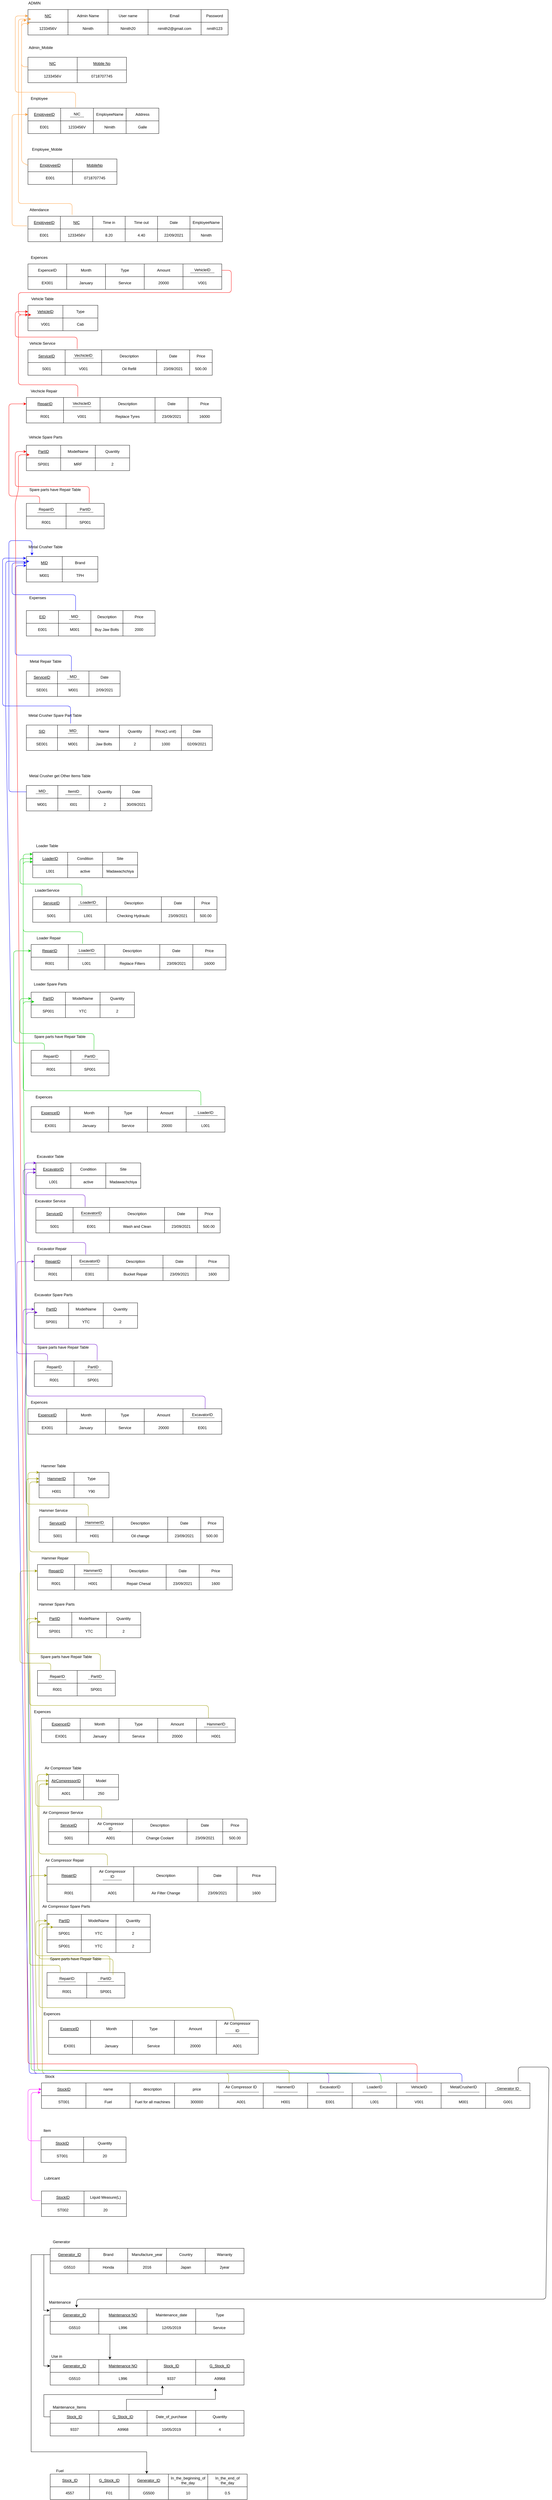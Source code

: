 <mxfile version="14.9.8" type="device"><diagram id="TFuG7XUK2rQq3EmvJeaU" name="Page-1"><mxGraphModel dx="901" dy="1716" grid="1" gridSize="10" guides="1" tooltips="1" connect="1" arrows="1" fold="1" page="1" pageScale="1" pageWidth="850" pageHeight="1100" math="0" shadow="0"><root><mxCell id="0"/><mxCell id="1" parent="0"/><mxCell id="6gW3uQs-vUxyRmRhoSMP-1" value="Vehicle Table" style="text;html=1;align=center;verticalAlign=middle;resizable=0;points=[];autosize=1;strokeColor=none;" parent="1" vertex="1"><mxGeometry x="100" y="140" width="90" height="20" as="geometry"/></mxCell><mxCell id="6gW3uQs-vUxyRmRhoSMP-2" value="" style="shape=table;startSize=0;container=1;collapsible=0;childLayout=tableLayout;" parent="1" vertex="1"><mxGeometry x="100" y="170" width="220" height="80" as="geometry"/></mxCell><mxCell id="6gW3uQs-vUxyRmRhoSMP-3" value="" style="shape=partialRectangle;collapsible=0;dropTarget=0;pointerEvents=0;fillColor=none;top=0;left=0;bottom=0;right=0;points=[[0,0.5],[1,0.5]];portConstraint=eastwest;" parent="6gW3uQs-vUxyRmRhoSMP-2" vertex="1"><mxGeometry width="220" height="40" as="geometry"/></mxCell><mxCell id="6gW3uQs-vUxyRmRhoSMP-4" value="&lt;u&gt;VehicleID&lt;/u&gt;" style="shape=partialRectangle;html=1;whiteSpace=wrap;connectable=0;overflow=hidden;fillColor=none;top=0;left=0;bottom=0;right=0;pointerEvents=1;" parent="6gW3uQs-vUxyRmRhoSMP-3" vertex="1"><mxGeometry width="110" height="40" as="geometry"/></mxCell><mxCell id="6gW3uQs-vUxyRmRhoSMP-5" value="Type" style="shape=partialRectangle;html=1;whiteSpace=wrap;connectable=0;overflow=hidden;fillColor=none;top=0;left=0;bottom=0;right=0;pointerEvents=1;" parent="6gW3uQs-vUxyRmRhoSMP-3" vertex="1"><mxGeometry x="110" width="110" height="40" as="geometry"/></mxCell><mxCell id="6gW3uQs-vUxyRmRhoSMP-6" value="" style="shape=partialRectangle;collapsible=0;dropTarget=0;pointerEvents=0;fillColor=none;top=0;left=0;bottom=0;right=0;points=[[0,0.5],[1,0.5]];portConstraint=eastwest;" parent="6gW3uQs-vUxyRmRhoSMP-2" vertex="1"><mxGeometry y="40" width="220" height="40" as="geometry"/></mxCell><mxCell id="6gW3uQs-vUxyRmRhoSMP-7" value="V001" style="shape=partialRectangle;html=1;whiteSpace=wrap;connectable=0;overflow=hidden;fillColor=none;top=0;left=0;bottom=0;right=0;pointerEvents=1;" parent="6gW3uQs-vUxyRmRhoSMP-6" vertex="1"><mxGeometry width="110" height="40" as="geometry"/></mxCell><mxCell id="6gW3uQs-vUxyRmRhoSMP-8" value="Cab" style="shape=partialRectangle;html=1;whiteSpace=wrap;connectable=0;overflow=hidden;fillColor=none;top=0;left=0;bottom=0;right=0;pointerEvents=1;" parent="6gW3uQs-vUxyRmRhoSMP-6" vertex="1"><mxGeometry x="110" width="110" height="40" as="geometry"/></mxCell><mxCell id="6gW3uQs-vUxyRmRhoSMP-9" value="Vehicle Service" style="text;html=1;align=center;verticalAlign=middle;resizable=0;points=[];autosize=1;strokeColor=none;" parent="1" vertex="1"><mxGeometry x="95" y="280" width="100" height="20" as="geometry"/></mxCell><mxCell id="6gW3uQs-vUxyRmRhoSMP-10" value="" style="shape=table;startSize=0;container=1;collapsible=0;childLayout=tableLayout;" parent="1" vertex="1"><mxGeometry x="100" y="310" width="580" height="80" as="geometry"/></mxCell><mxCell id="6gW3uQs-vUxyRmRhoSMP-11" value="" style="shape=partialRectangle;collapsible=0;dropTarget=0;pointerEvents=0;fillColor=none;top=0;left=0;bottom=0;right=0;points=[[0,0.5],[1,0.5]];portConstraint=eastwest;" parent="6gW3uQs-vUxyRmRhoSMP-10" vertex="1"><mxGeometry width="580" height="40" as="geometry"/></mxCell><mxCell id="6gW3uQs-vUxyRmRhoSMP-12" value="&lt;u&gt;ServiceID&lt;/u&gt;" style="shape=partialRectangle;html=1;whiteSpace=wrap;connectable=0;overflow=hidden;fillColor=none;top=0;left=0;bottom=0;right=0;pointerEvents=1;" parent="6gW3uQs-vUxyRmRhoSMP-11" vertex="1"><mxGeometry width="117" height="40" as="geometry"/></mxCell><mxCell id="6gW3uQs-vUxyRmRhoSMP-13" value="&lt;p style=&quot;line-height: 60%&quot;&gt;VechicleID&lt;br&gt;----------------&lt;br&gt;&lt;/p&gt;" style="shape=partialRectangle;html=1;connectable=0;overflow=hidden;fillColor=none;top=0;left=0;bottom=0;right=0;pointerEvents=1;whiteSpace=wrap;" parent="6gW3uQs-vUxyRmRhoSMP-11" vertex="1"><mxGeometry x="117" width="115" height="40" as="geometry"/></mxCell><mxCell id="6gW3uQs-vUxyRmRhoSMP-14" value="Description" style="shape=partialRectangle;html=1;whiteSpace=wrap;connectable=0;overflow=hidden;fillColor=none;top=0;left=0;bottom=0;right=0;pointerEvents=1;" parent="6gW3uQs-vUxyRmRhoSMP-11" vertex="1"><mxGeometry x="232" width="173" height="40" as="geometry"/></mxCell><mxCell id="6gW3uQs-vUxyRmRhoSMP-15" value="Date" style="shape=partialRectangle;html=1;whiteSpace=wrap;connectable=0;overflow=hidden;fillColor=none;top=0;left=0;bottom=0;right=0;pointerEvents=1;" parent="6gW3uQs-vUxyRmRhoSMP-11" vertex="1"><mxGeometry x="405" width="104" height="40" as="geometry"/></mxCell><mxCell id="6gW3uQs-vUxyRmRhoSMP-16" value="Price" style="shape=partialRectangle;html=1;whiteSpace=wrap;connectable=0;overflow=hidden;fillColor=none;top=0;left=0;bottom=0;right=0;pointerEvents=1;" parent="6gW3uQs-vUxyRmRhoSMP-11" vertex="1"><mxGeometry x="509" width="71" height="40" as="geometry"/></mxCell><mxCell id="6gW3uQs-vUxyRmRhoSMP-17" value="" style="shape=partialRectangle;collapsible=0;dropTarget=0;pointerEvents=0;fillColor=none;top=0;left=0;bottom=0;right=0;points=[[0,0.5],[1,0.5]];portConstraint=eastwest;" parent="6gW3uQs-vUxyRmRhoSMP-10" vertex="1"><mxGeometry y="40" width="580" height="40" as="geometry"/></mxCell><mxCell id="6gW3uQs-vUxyRmRhoSMP-18" value="S001" style="shape=partialRectangle;html=1;whiteSpace=wrap;connectable=0;overflow=hidden;fillColor=none;top=0;left=0;bottom=0;right=0;pointerEvents=1;" parent="6gW3uQs-vUxyRmRhoSMP-17" vertex="1"><mxGeometry width="117" height="40" as="geometry"/></mxCell><mxCell id="6gW3uQs-vUxyRmRhoSMP-19" value="V001" style="shape=partialRectangle;html=1;whiteSpace=wrap;connectable=0;overflow=hidden;fillColor=none;top=0;left=0;bottom=0;right=0;pointerEvents=1;" parent="6gW3uQs-vUxyRmRhoSMP-17" vertex="1"><mxGeometry x="117" width="115" height="40" as="geometry"/></mxCell><mxCell id="6gW3uQs-vUxyRmRhoSMP-20" value="Oil Refill" style="shape=partialRectangle;html=1;whiteSpace=wrap;connectable=0;overflow=hidden;fillColor=none;top=0;left=0;bottom=0;right=0;pointerEvents=1;" parent="6gW3uQs-vUxyRmRhoSMP-17" vertex="1"><mxGeometry x="232" width="173" height="40" as="geometry"/></mxCell><mxCell id="6gW3uQs-vUxyRmRhoSMP-21" value="23/09/2021" style="shape=partialRectangle;html=1;whiteSpace=wrap;connectable=0;overflow=hidden;fillColor=none;top=0;left=0;bottom=0;right=0;pointerEvents=1;" parent="6gW3uQs-vUxyRmRhoSMP-17" vertex="1"><mxGeometry x="405" width="104" height="40" as="geometry"/></mxCell><mxCell id="6gW3uQs-vUxyRmRhoSMP-22" value="500.00" style="shape=partialRectangle;html=1;whiteSpace=wrap;connectable=0;overflow=hidden;fillColor=none;top=0;left=0;bottom=0;right=0;pointerEvents=1;" parent="6gW3uQs-vUxyRmRhoSMP-17" vertex="1"><mxGeometry x="509" width="71" height="40" as="geometry"/></mxCell><mxCell id="6gW3uQs-vUxyRmRhoSMP-23" value="Vechicle Repair" style="text;html=1;align=center;verticalAlign=middle;resizable=0;points=[];autosize=1;strokeColor=none;" parent="1" vertex="1"><mxGeometry x="100" y="430" width="100" height="20" as="geometry"/></mxCell><mxCell id="6gW3uQs-vUxyRmRhoSMP-24" value="" style="shape=table;startSize=0;container=1;collapsible=0;childLayout=tableLayout;" parent="1" vertex="1"><mxGeometry x="95" y="460" width="613" height="80" as="geometry"/></mxCell><mxCell id="6gW3uQs-vUxyRmRhoSMP-25" value="" style="shape=partialRectangle;collapsible=0;dropTarget=0;pointerEvents=0;fillColor=none;top=0;left=0;bottom=0;right=0;points=[[0,0.5],[1,0.5]];portConstraint=eastwest;" parent="6gW3uQs-vUxyRmRhoSMP-24" vertex="1"><mxGeometry width="613" height="40" as="geometry"/></mxCell><mxCell id="6gW3uQs-vUxyRmRhoSMP-26" value="&lt;u&gt;RepairID&lt;/u&gt;" style="shape=partialRectangle;html=1;whiteSpace=wrap;connectable=0;overflow=hidden;fillColor=none;top=0;left=0;bottom=0;right=0;pointerEvents=1;" parent="6gW3uQs-vUxyRmRhoSMP-25" vertex="1"><mxGeometry width="117" height="40" as="geometry"/></mxCell><mxCell id="6gW3uQs-vUxyRmRhoSMP-27" value="&lt;p style=&quot;line-height: 80%&quot;&gt;VechicleID&lt;br&gt;---------------&lt;br&gt;&lt;/p&gt;" style="shape=partialRectangle;html=1;whiteSpace=wrap;connectable=0;overflow=hidden;fillColor=none;top=0;left=0;bottom=0;right=0;pointerEvents=1;" parent="6gW3uQs-vUxyRmRhoSMP-25" vertex="1"><mxGeometry x="117" width="115" height="40" as="geometry"/></mxCell><mxCell id="6gW3uQs-vUxyRmRhoSMP-28" value="Description" style="shape=partialRectangle;html=1;whiteSpace=wrap;connectable=0;overflow=hidden;fillColor=none;top=0;left=0;bottom=0;right=0;pointerEvents=1;" parent="6gW3uQs-vUxyRmRhoSMP-25" vertex="1"><mxGeometry x="232" width="173" height="40" as="geometry"/></mxCell><mxCell id="6gW3uQs-vUxyRmRhoSMP-29" value="Date" style="shape=partialRectangle;html=1;whiteSpace=wrap;connectable=0;overflow=hidden;fillColor=none;top=0;left=0;bottom=0;right=0;pointerEvents=1;" parent="6gW3uQs-vUxyRmRhoSMP-25" vertex="1"><mxGeometry x="405" width="104" height="40" as="geometry"/></mxCell><mxCell id="6gW3uQs-vUxyRmRhoSMP-30" value="Price" style="shape=partialRectangle;html=1;whiteSpace=wrap;connectable=0;overflow=hidden;fillColor=none;top=0;left=0;bottom=0;right=0;pointerEvents=1;" parent="6gW3uQs-vUxyRmRhoSMP-25" vertex="1"><mxGeometry x="509" width="104" height="40" as="geometry"/></mxCell><mxCell id="6gW3uQs-vUxyRmRhoSMP-31" value="" style="shape=partialRectangle;collapsible=0;dropTarget=0;pointerEvents=0;fillColor=none;top=0;left=0;bottom=0;right=0;points=[[0,0.5],[1,0.5]];portConstraint=eastwest;" parent="6gW3uQs-vUxyRmRhoSMP-24" vertex="1"><mxGeometry y="40" width="613" height="40" as="geometry"/></mxCell><mxCell id="6gW3uQs-vUxyRmRhoSMP-32" value="R001" style="shape=partialRectangle;html=1;whiteSpace=wrap;connectable=0;overflow=hidden;fillColor=none;top=0;left=0;bottom=0;right=0;pointerEvents=1;" parent="6gW3uQs-vUxyRmRhoSMP-31" vertex="1"><mxGeometry width="117" height="40" as="geometry"/></mxCell><mxCell id="6gW3uQs-vUxyRmRhoSMP-33" value="V001" style="shape=partialRectangle;html=1;whiteSpace=wrap;connectable=0;overflow=hidden;fillColor=none;top=0;left=0;bottom=0;right=0;pointerEvents=1;" parent="6gW3uQs-vUxyRmRhoSMP-31" vertex="1"><mxGeometry x="117" width="115" height="40" as="geometry"/></mxCell><mxCell id="6gW3uQs-vUxyRmRhoSMP-34" value="Replace Tyres" style="shape=partialRectangle;html=1;whiteSpace=wrap;connectable=0;overflow=hidden;fillColor=none;top=0;left=0;bottom=0;right=0;pointerEvents=1;" parent="6gW3uQs-vUxyRmRhoSMP-31" vertex="1"><mxGeometry x="232" width="173" height="40" as="geometry"/></mxCell><mxCell id="6gW3uQs-vUxyRmRhoSMP-35" value="23/09/2021" style="shape=partialRectangle;html=1;whiteSpace=wrap;connectable=0;overflow=hidden;fillColor=none;top=0;left=0;bottom=0;right=0;pointerEvents=1;" parent="6gW3uQs-vUxyRmRhoSMP-31" vertex="1"><mxGeometry x="405" width="104" height="40" as="geometry"/></mxCell><mxCell id="6gW3uQs-vUxyRmRhoSMP-36" value="16000" style="shape=partialRectangle;html=1;whiteSpace=wrap;connectable=0;overflow=hidden;fillColor=none;top=0;left=0;bottom=0;right=0;pointerEvents=1;" parent="6gW3uQs-vUxyRmRhoSMP-31" vertex="1"><mxGeometry x="509" width="104" height="40" as="geometry"/></mxCell><mxCell id="6gW3uQs-vUxyRmRhoSMP-37" value="Vehicle Spare Parts" style="text;html=1;align=center;verticalAlign=middle;resizable=0;points=[];autosize=1;strokeColor=none;" parent="1" vertex="1"><mxGeometry x="95" y="575" width="120" height="20" as="geometry"/></mxCell><mxCell id="6gW3uQs-vUxyRmRhoSMP-38" value="" style="shape=table;startSize=0;container=1;collapsible=0;childLayout=tableLayout;" parent="1" vertex="1"><mxGeometry x="95" y="610" width="325" height="80" as="geometry"/></mxCell><mxCell id="6gW3uQs-vUxyRmRhoSMP-39" value="" style="shape=partialRectangle;collapsible=0;dropTarget=0;pointerEvents=0;fillColor=none;top=0;left=0;bottom=0;right=0;points=[[0,0.5],[1,0.5]];portConstraint=eastwest;" parent="6gW3uQs-vUxyRmRhoSMP-38" vertex="1"><mxGeometry width="325" height="40" as="geometry"/></mxCell><mxCell id="6gW3uQs-vUxyRmRhoSMP-40" value="&lt;u&gt;PartID&lt;/u&gt;" style="shape=partialRectangle;html=1;whiteSpace=wrap;connectable=0;overflow=hidden;fillColor=none;top=0;left=0;bottom=0;right=0;pointerEvents=1;" parent="6gW3uQs-vUxyRmRhoSMP-39" vertex="1"><mxGeometry width="108" height="40" as="geometry"/></mxCell><mxCell id="6gW3uQs-vUxyRmRhoSMP-41" value="ModelName" style="shape=partialRectangle;html=1;whiteSpace=wrap;connectable=0;overflow=hidden;fillColor=none;top=0;left=0;bottom=0;right=0;pointerEvents=1;" parent="6gW3uQs-vUxyRmRhoSMP-39" vertex="1"><mxGeometry x="108" width="109" height="40" as="geometry"/></mxCell><mxCell id="6gW3uQs-vUxyRmRhoSMP-42" value="Quantity" style="shape=partialRectangle;html=1;whiteSpace=wrap;connectable=0;overflow=hidden;fillColor=none;top=0;left=0;bottom=0;right=0;pointerEvents=1;" parent="6gW3uQs-vUxyRmRhoSMP-39" vertex="1"><mxGeometry x="217" width="108" height="40" as="geometry"/></mxCell><mxCell id="6gW3uQs-vUxyRmRhoSMP-43" value="" style="shape=partialRectangle;collapsible=0;dropTarget=0;pointerEvents=0;fillColor=none;top=0;left=0;bottom=0;right=0;points=[[0,0.5],[1,0.5]];portConstraint=eastwest;" parent="6gW3uQs-vUxyRmRhoSMP-38" vertex="1"><mxGeometry y="40" width="325" height="40" as="geometry"/></mxCell><mxCell id="6gW3uQs-vUxyRmRhoSMP-44" value="SP001" style="shape=partialRectangle;html=1;whiteSpace=wrap;connectable=0;overflow=hidden;fillColor=none;top=0;left=0;bottom=0;right=0;pointerEvents=1;" parent="6gW3uQs-vUxyRmRhoSMP-43" vertex="1"><mxGeometry width="108" height="40" as="geometry"/></mxCell><mxCell id="6gW3uQs-vUxyRmRhoSMP-45" value="MRF" style="shape=partialRectangle;html=1;whiteSpace=wrap;connectable=0;overflow=hidden;fillColor=none;top=0;left=0;bottom=0;right=0;pointerEvents=1;" parent="6gW3uQs-vUxyRmRhoSMP-43" vertex="1"><mxGeometry x="108" width="109" height="40" as="geometry"/></mxCell><mxCell id="6gW3uQs-vUxyRmRhoSMP-46" value="2" style="shape=partialRectangle;html=1;whiteSpace=wrap;connectable=0;overflow=hidden;fillColor=none;top=0;left=0;bottom=0;right=0;pointerEvents=1;" parent="6gW3uQs-vUxyRmRhoSMP-43" vertex="1"><mxGeometry x="217" width="108" height="40" as="geometry"/></mxCell><mxCell id="6gW3uQs-vUxyRmRhoSMP-47" value="Spare parts have Repair Table" style="text;html=1;align=center;verticalAlign=middle;resizable=0;points=[];autosize=1;strokeColor=none;" parent="1" vertex="1"><mxGeometry x="95" y="740" width="180" height="20" as="geometry"/></mxCell><mxCell id="6gW3uQs-vUxyRmRhoSMP-48" value="" style="shape=table;startSize=0;container=1;collapsible=0;childLayout=tableLayout;" parent="1" vertex="1"><mxGeometry x="95" y="793" width="245" height="80" as="geometry"/></mxCell><mxCell id="6gW3uQs-vUxyRmRhoSMP-49" value="" style="shape=partialRectangle;collapsible=0;dropTarget=0;pointerEvents=0;fillColor=none;top=0;left=0;bottom=0;right=0;points=[[0,0.5],[1,0.5]];portConstraint=eastwest;" parent="6gW3uQs-vUxyRmRhoSMP-48" vertex="1"><mxGeometry width="245" height="40" as="geometry"/></mxCell><mxCell id="6gW3uQs-vUxyRmRhoSMP-50" value="&lt;p style=&quot;line-height: 80%&quot;&gt;RepairID&lt;br&gt;--------------&lt;br&gt;&lt;/p&gt;" style="shape=partialRectangle;html=1;whiteSpace=wrap;connectable=0;overflow=hidden;fillColor=none;top=0;left=0;bottom=0;right=0;pointerEvents=1;dashed=1;" parent="6gW3uQs-vUxyRmRhoSMP-49" vertex="1"><mxGeometry width="125" height="40" as="geometry"/></mxCell><mxCell id="6gW3uQs-vUxyRmRhoSMP-51" value="&lt;p style=&quot;line-height: 70%&quot;&gt;PartID&lt;br&gt;-------------&lt;br&gt;&lt;/p&gt;" style="shape=partialRectangle;html=1;whiteSpace=wrap;connectable=0;overflow=hidden;fillColor=none;top=0;left=0;bottom=0;right=0;pointerEvents=1;" parent="6gW3uQs-vUxyRmRhoSMP-49" vertex="1"><mxGeometry x="125" width="120" height="40" as="geometry"/></mxCell><mxCell id="6gW3uQs-vUxyRmRhoSMP-52" value="" style="shape=partialRectangle;collapsible=0;dropTarget=0;pointerEvents=0;fillColor=none;top=0;left=0;bottom=0;right=0;points=[[0,0.5],[1,0.5]];portConstraint=eastwest;" parent="6gW3uQs-vUxyRmRhoSMP-48" vertex="1"><mxGeometry y="40" width="245" height="40" as="geometry"/></mxCell><mxCell id="6gW3uQs-vUxyRmRhoSMP-53" value="R001" style="shape=partialRectangle;html=1;whiteSpace=wrap;connectable=0;overflow=hidden;fillColor=none;top=0;left=0;bottom=0;right=0;pointerEvents=1;" parent="6gW3uQs-vUxyRmRhoSMP-52" vertex="1"><mxGeometry width="125" height="40" as="geometry"/></mxCell><mxCell id="6gW3uQs-vUxyRmRhoSMP-54" value="SP001" style="shape=partialRectangle;html=1;whiteSpace=wrap;connectable=0;overflow=hidden;fillColor=none;top=0;left=0;bottom=0;right=0;pointerEvents=1;" parent="6gW3uQs-vUxyRmRhoSMP-52" vertex="1"><mxGeometry x="125" width="120" height="40" as="geometry"/></mxCell><mxCell id="6gW3uQs-vUxyRmRhoSMP-55" value="" style="endArrow=classic;html=1;entryX=0;entryY=0.5;entryDx=0;entryDy=0;exitX=0.267;exitY=-0.055;exitDx=0;exitDy=0;exitPerimeter=0;fillColor=#ffff88;strokeColor=#FF0000;" parent="1" source="6gW3uQs-vUxyRmRhoSMP-11" target="6gW3uQs-vUxyRmRhoSMP-3" edge="1"><mxGeometry width="50" height="50" relative="1" as="geometry"><mxPoint x="10" y="370" as="sourcePoint"/><mxPoint x="60" y="320" as="targetPoint"/><Array as="points"><mxPoint x="255" y="270"/><mxPoint x="60" y="270"/><mxPoint x="60" y="190"/></Array></mxGeometry></mxCell><mxCell id="6gW3uQs-vUxyRmRhoSMP-56" value="" style="endArrow=classic;html=1;exitX=0.264;exitY=-0.065;exitDx=0;exitDy=0;exitPerimeter=0;fillColor=#ffff88;strokeColor=#FF0000;" parent="1" source="6gW3uQs-vUxyRmRhoSMP-25" edge="1"><mxGeometry width="50" height="50" relative="1" as="geometry"><mxPoint x="264.86" y="317.8" as="sourcePoint"/><mxPoint x="100" y="200" as="targetPoint"/><Array as="points"><mxPoint x="257" y="420"/><mxPoint x="70" y="420"/><mxPoint x="70" y="280"/><mxPoint x="70" y="200"/></Array></mxGeometry></mxCell><mxCell id="6gW3uQs-vUxyRmRhoSMP-57" value="" style="endArrow=classic;html=1;strokeColor=#FF0000;entryX=0;entryY=0.5;entryDx=0;entryDy=0;exitX=0.17;exitY=-0.045;exitDx=0;exitDy=0;exitPerimeter=0;" parent="1" source="6gW3uQs-vUxyRmRhoSMP-49" target="6gW3uQs-vUxyRmRhoSMP-25" edge="1"><mxGeometry width="50" height="50" relative="1" as="geometry"><mxPoint x="10" y="610" as="sourcePoint"/><mxPoint x="60" y="560" as="targetPoint"/><Array as="points"><mxPoint x="137" y="770"/><mxPoint x="40" y="770"/><mxPoint x="40" y="480"/></Array></mxGeometry></mxCell><mxCell id="6gW3uQs-vUxyRmRhoSMP-58" value="" style="endArrow=classic;html=1;strokeColor=#FF0000;entryX=0;entryY=0.5;entryDx=0;entryDy=0;exitX=0.807;exitY=-0.05;exitDx=0;exitDy=0;exitPerimeter=0;" parent="1" source="6gW3uQs-vUxyRmRhoSMP-49" target="6gW3uQs-vUxyRmRhoSMP-39" edge="1"><mxGeometry width="50" height="50" relative="1" as="geometry"><mxPoint x="-20" y="750" as="sourcePoint"/><mxPoint x="30" y="700" as="targetPoint"/><Array as="points"><mxPoint x="293" y="740"/><mxPoint x="60" y="740"/><mxPoint x="60" y="630"/></Array></mxGeometry></mxCell><mxCell id="6gW3uQs-vUxyRmRhoSMP-59" value="Metal Crusher Table" style="text;html=1;align=center;verticalAlign=middle;resizable=0;points=[];autosize=1;strokeColor=none;" parent="1" vertex="1"><mxGeometry x="95" y="920" width="120" height="20" as="geometry"/></mxCell><mxCell id="6gW3uQs-vUxyRmRhoSMP-60" value="" style="shape=table;startSize=0;container=1;collapsible=0;childLayout=tableLayout;" parent="1" vertex="1"><mxGeometry x="95" y="960" width="225" height="80" as="geometry"/></mxCell><mxCell id="6gW3uQs-vUxyRmRhoSMP-61" value="" style="shape=partialRectangle;collapsible=0;dropTarget=0;pointerEvents=0;fillColor=none;top=0;left=0;bottom=0;right=0;points=[[0,0.5],[1,0.5]];portConstraint=eastwest;" parent="6gW3uQs-vUxyRmRhoSMP-60" vertex="1"><mxGeometry width="225" height="40" as="geometry"/></mxCell><mxCell id="6gW3uQs-vUxyRmRhoSMP-62" value="&lt;u&gt;MID&lt;/u&gt;" style="shape=partialRectangle;html=1;whiteSpace=wrap;connectable=0;overflow=hidden;fillColor=none;top=0;left=0;bottom=0;right=0;pointerEvents=1;" parent="6gW3uQs-vUxyRmRhoSMP-61" vertex="1"><mxGeometry width="113" height="40" as="geometry"/></mxCell><mxCell id="6gW3uQs-vUxyRmRhoSMP-63" value="Brand" style="shape=partialRectangle;html=1;whiteSpace=wrap;connectable=0;overflow=hidden;fillColor=none;top=0;left=0;bottom=0;right=0;pointerEvents=1;" parent="6gW3uQs-vUxyRmRhoSMP-61" vertex="1"><mxGeometry x="113" width="112" height="40" as="geometry"/></mxCell><mxCell id="6gW3uQs-vUxyRmRhoSMP-64" value="" style="shape=partialRectangle;collapsible=0;dropTarget=0;pointerEvents=0;fillColor=none;top=0;left=0;bottom=0;right=0;points=[[0,0.5],[1,0.5]];portConstraint=eastwest;" parent="6gW3uQs-vUxyRmRhoSMP-60" vertex="1"><mxGeometry y="40" width="225" height="40" as="geometry"/></mxCell><mxCell id="6gW3uQs-vUxyRmRhoSMP-65" value="M001" style="shape=partialRectangle;html=1;whiteSpace=wrap;connectable=0;overflow=hidden;fillColor=none;top=0;left=0;bottom=0;right=0;pointerEvents=1;" parent="6gW3uQs-vUxyRmRhoSMP-64" vertex="1"><mxGeometry width="113" height="40" as="geometry"/></mxCell><mxCell id="6gW3uQs-vUxyRmRhoSMP-66" value="TPH" style="shape=partialRectangle;html=1;whiteSpace=wrap;connectable=0;overflow=hidden;fillColor=none;top=0;left=0;bottom=0;right=0;pointerEvents=1;" parent="6gW3uQs-vUxyRmRhoSMP-64" vertex="1"><mxGeometry x="113" width="112" height="40" as="geometry"/></mxCell><mxCell id="6gW3uQs-vUxyRmRhoSMP-67" value="Expenses" style="text;html=1;align=center;verticalAlign=middle;resizable=0;points=[];autosize=1;strokeColor=none;" parent="1" vertex="1"><mxGeometry x="95" y="1080" width="70" height="20" as="geometry"/></mxCell><mxCell id="6gW3uQs-vUxyRmRhoSMP-68" value="" style="shape=table;startSize=0;container=1;collapsible=0;childLayout=tableLayout;" parent="1" vertex="1"><mxGeometry x="95" y="1130" width="405" height="80" as="geometry"/></mxCell><mxCell id="6gW3uQs-vUxyRmRhoSMP-69" value="" style="shape=partialRectangle;collapsible=0;dropTarget=0;pointerEvents=0;fillColor=none;top=0;left=0;bottom=0;right=0;points=[[0,0.5],[1,0.5]];portConstraint=eastwest;" parent="6gW3uQs-vUxyRmRhoSMP-68" vertex="1"><mxGeometry width="405" height="40" as="geometry"/></mxCell><mxCell id="6gW3uQs-vUxyRmRhoSMP-70" value="&lt;u&gt;EID&lt;/u&gt;" style="shape=partialRectangle;html=1;whiteSpace=wrap;connectable=0;overflow=hidden;fillColor=none;top=0;left=0;bottom=0;right=0;pointerEvents=1;" parent="6gW3uQs-vUxyRmRhoSMP-69" vertex="1"><mxGeometry width="101" height="40" as="geometry"/></mxCell><mxCell id="6gW3uQs-vUxyRmRhoSMP-71" value="&lt;p style=&quot;line-height: 70%&quot;&gt;MID&lt;br&gt;---------&lt;br&gt;&lt;/p&gt;" style="shape=partialRectangle;html=1;whiteSpace=wrap;connectable=0;overflow=hidden;fillColor=none;top=0;left=0;bottom=0;right=0;pointerEvents=1;" parent="6gW3uQs-vUxyRmRhoSMP-69" vertex="1"><mxGeometry x="101" width="102" height="40" as="geometry"/></mxCell><mxCell id="6gW3uQs-vUxyRmRhoSMP-72" value="Description" style="shape=partialRectangle;html=1;whiteSpace=wrap;connectable=0;overflow=hidden;fillColor=none;top=0;left=0;bottom=0;right=0;pointerEvents=1;" parent="6gW3uQs-vUxyRmRhoSMP-69" vertex="1"><mxGeometry x="203" width="101" height="40" as="geometry"/></mxCell><mxCell id="6gW3uQs-vUxyRmRhoSMP-73" value="Price" style="shape=partialRectangle;html=1;whiteSpace=wrap;connectable=0;overflow=hidden;fillColor=none;top=0;left=0;bottom=0;right=0;pointerEvents=1;" parent="6gW3uQs-vUxyRmRhoSMP-69" vertex="1"><mxGeometry x="304" width="101" height="40" as="geometry"/></mxCell><mxCell id="6gW3uQs-vUxyRmRhoSMP-74" value="" style="shape=partialRectangle;collapsible=0;dropTarget=0;pointerEvents=0;fillColor=none;top=0;left=0;bottom=0;right=0;points=[[0,0.5],[1,0.5]];portConstraint=eastwest;" parent="6gW3uQs-vUxyRmRhoSMP-68" vertex="1"><mxGeometry y="40" width="405" height="40" as="geometry"/></mxCell><mxCell id="6gW3uQs-vUxyRmRhoSMP-75" value="E001" style="shape=partialRectangle;html=1;whiteSpace=wrap;connectable=0;overflow=hidden;fillColor=none;top=0;left=0;bottom=0;right=0;pointerEvents=1;" parent="6gW3uQs-vUxyRmRhoSMP-74" vertex="1"><mxGeometry width="101" height="40" as="geometry"/></mxCell><mxCell id="6gW3uQs-vUxyRmRhoSMP-76" value="M001" style="shape=partialRectangle;html=1;whiteSpace=wrap;connectable=0;overflow=hidden;fillColor=none;top=0;left=0;bottom=0;right=0;pointerEvents=1;" parent="6gW3uQs-vUxyRmRhoSMP-74" vertex="1"><mxGeometry x="101" width="102" height="40" as="geometry"/></mxCell><mxCell id="6gW3uQs-vUxyRmRhoSMP-77" value="Buy Jaw Bolts" style="shape=partialRectangle;html=1;whiteSpace=wrap;connectable=0;overflow=hidden;fillColor=none;top=0;left=0;bottom=0;right=0;pointerEvents=1;" parent="6gW3uQs-vUxyRmRhoSMP-74" vertex="1"><mxGeometry x="203" width="101" height="40" as="geometry"/></mxCell><mxCell id="6gW3uQs-vUxyRmRhoSMP-78" value="2000" style="shape=partialRectangle;html=1;whiteSpace=wrap;connectable=0;overflow=hidden;fillColor=none;top=0;left=0;bottom=0;right=0;pointerEvents=1;" parent="6gW3uQs-vUxyRmRhoSMP-74" vertex="1"><mxGeometry x="304" width="101" height="40" as="geometry"/></mxCell><mxCell id="6gW3uQs-vUxyRmRhoSMP-79" value="Metal Repair Table" style="text;html=1;align=center;verticalAlign=middle;resizable=0;points=[];autosize=1;strokeColor=none;" parent="1" vertex="1"><mxGeometry x="95" y="1280" width="120" height="20" as="geometry"/></mxCell><mxCell id="6gW3uQs-vUxyRmRhoSMP-80" value="" style="shape=table;startSize=0;container=1;collapsible=0;childLayout=tableLayout;" parent="1" vertex="1"><mxGeometry x="95" y="1320" width="295" height="80" as="geometry"/></mxCell><mxCell id="6gW3uQs-vUxyRmRhoSMP-81" value="" style="shape=partialRectangle;collapsible=0;dropTarget=0;pointerEvents=0;fillColor=none;top=0;left=0;bottom=0;right=0;points=[[0,0.5],[1,0.5]];portConstraint=eastwest;" parent="6gW3uQs-vUxyRmRhoSMP-80" vertex="1"><mxGeometry width="295" height="40" as="geometry"/></mxCell><mxCell id="6gW3uQs-vUxyRmRhoSMP-82" value="&lt;u&gt;ServiceID&lt;/u&gt;" style="shape=partialRectangle;html=1;whiteSpace=wrap;connectable=0;overflow=hidden;fillColor=none;top=0;left=0;bottom=0;right=0;pointerEvents=1;" parent="6gW3uQs-vUxyRmRhoSMP-81" vertex="1"><mxGeometry width="98" height="40" as="geometry"/></mxCell><mxCell id="6gW3uQs-vUxyRmRhoSMP-83" value="&lt;p style=&quot;line-height: 60%&quot;&gt;MID&lt;br&gt;----------&lt;br&gt;&lt;/p&gt;" style="shape=partialRectangle;html=1;whiteSpace=wrap;connectable=0;overflow=hidden;fillColor=none;top=0;left=0;bottom=0;right=0;pointerEvents=1;" parent="6gW3uQs-vUxyRmRhoSMP-81" vertex="1"><mxGeometry x="98" width="99" height="40" as="geometry"/></mxCell><mxCell id="6gW3uQs-vUxyRmRhoSMP-84" value="Date" style="shape=partialRectangle;html=1;whiteSpace=wrap;connectable=0;overflow=hidden;fillColor=none;top=0;left=0;bottom=0;right=0;pointerEvents=1;" parent="6gW3uQs-vUxyRmRhoSMP-81" vertex="1"><mxGeometry x="197" width="98" height="40" as="geometry"/></mxCell><mxCell id="6gW3uQs-vUxyRmRhoSMP-85" value="" style="shape=partialRectangle;collapsible=0;dropTarget=0;pointerEvents=0;fillColor=none;top=0;left=0;bottom=0;right=0;points=[[0,0.5],[1,0.5]];portConstraint=eastwest;" parent="6gW3uQs-vUxyRmRhoSMP-80" vertex="1"><mxGeometry y="40" width="295" height="40" as="geometry"/></mxCell><mxCell id="6gW3uQs-vUxyRmRhoSMP-86" value="SE001" style="shape=partialRectangle;html=1;whiteSpace=wrap;connectable=0;overflow=hidden;fillColor=none;top=0;left=0;bottom=0;right=0;pointerEvents=1;" parent="6gW3uQs-vUxyRmRhoSMP-85" vertex="1"><mxGeometry width="98" height="40" as="geometry"/></mxCell><mxCell id="6gW3uQs-vUxyRmRhoSMP-87" value="M001" style="shape=partialRectangle;html=1;whiteSpace=wrap;connectable=0;overflow=hidden;fillColor=none;top=0;left=0;bottom=0;right=0;pointerEvents=1;" parent="6gW3uQs-vUxyRmRhoSMP-85" vertex="1"><mxGeometry x="98" width="99" height="40" as="geometry"/></mxCell><mxCell id="6gW3uQs-vUxyRmRhoSMP-88" value="2/09/2021" style="shape=partialRectangle;html=1;whiteSpace=wrap;connectable=0;overflow=hidden;fillColor=none;top=0;left=0;bottom=0;right=0;pointerEvents=1;" parent="6gW3uQs-vUxyRmRhoSMP-85" vertex="1"><mxGeometry x="197" width="98" height="40" as="geometry"/></mxCell><mxCell id="6gW3uQs-vUxyRmRhoSMP-89" value="Metal Crusher Spare Part Table" style="text;html=1;align=center;verticalAlign=middle;resizable=0;points=[];autosize=1;strokeColor=none;" parent="1" vertex="1"><mxGeometry x="95" y="1450" width="180" height="20" as="geometry"/></mxCell><mxCell id="6gW3uQs-vUxyRmRhoSMP-90" value="" style="shape=table;startSize=0;container=1;collapsible=0;childLayout=tableLayout;" parent="1" vertex="1"><mxGeometry x="95" y="1490" width="585" height="80" as="geometry"/></mxCell><mxCell id="6gW3uQs-vUxyRmRhoSMP-91" value="" style="shape=partialRectangle;collapsible=0;dropTarget=0;pointerEvents=0;fillColor=none;top=0;left=0;bottom=0;right=0;points=[[0,0.5],[1,0.5]];portConstraint=eastwest;" parent="6gW3uQs-vUxyRmRhoSMP-90" vertex="1"><mxGeometry width="585" height="40" as="geometry"/></mxCell><mxCell id="6gW3uQs-vUxyRmRhoSMP-92" value="&lt;u&gt;SID&lt;/u&gt;" style="shape=partialRectangle;html=1;whiteSpace=wrap;connectable=0;overflow=hidden;fillColor=none;top=0;left=0;bottom=0;right=0;pointerEvents=1;" parent="6gW3uQs-vUxyRmRhoSMP-91" vertex="1"><mxGeometry width="98" height="40" as="geometry"/></mxCell><mxCell id="6gW3uQs-vUxyRmRhoSMP-93" value="&lt;p style=&quot;line-height: 60%&quot;&gt;MID&lt;br&gt;--------&lt;br&gt;&lt;/p&gt;" style="shape=partialRectangle;html=1;whiteSpace=wrap;connectable=0;overflow=hidden;fillColor=none;top=0;left=0;bottom=0;right=0;pointerEvents=1;" parent="6gW3uQs-vUxyRmRhoSMP-91" vertex="1"><mxGeometry x="98" width="97" height="40" as="geometry"/></mxCell><mxCell id="6gW3uQs-vUxyRmRhoSMP-94" value="Name" style="shape=partialRectangle;html=1;whiteSpace=wrap;connectable=0;overflow=hidden;fillColor=none;top=0;left=0;bottom=0;right=0;pointerEvents=1;" parent="6gW3uQs-vUxyRmRhoSMP-91" vertex="1"><mxGeometry x="195" width="98" height="40" as="geometry"/></mxCell><mxCell id="6gW3uQs-vUxyRmRhoSMP-95" value="Quantity" style="shape=partialRectangle;html=1;whiteSpace=wrap;connectable=0;overflow=hidden;fillColor=none;top=0;left=0;bottom=0;right=0;pointerEvents=1;" parent="6gW3uQs-vUxyRmRhoSMP-91" vertex="1"><mxGeometry x="293" width="97" height="40" as="geometry"/></mxCell><mxCell id="6gW3uQs-vUxyRmRhoSMP-96" value="Price(1 unit)" style="shape=partialRectangle;html=1;whiteSpace=wrap;connectable=0;overflow=hidden;fillColor=none;top=0;left=0;bottom=0;right=0;pointerEvents=1;" parent="6gW3uQs-vUxyRmRhoSMP-91" vertex="1"><mxGeometry x="390" width="98" height="40" as="geometry"/></mxCell><mxCell id="6gW3uQs-vUxyRmRhoSMP-97" value="Date" style="shape=partialRectangle;html=1;whiteSpace=wrap;connectable=0;overflow=hidden;fillColor=none;top=0;left=0;bottom=0;right=0;pointerEvents=1;" parent="6gW3uQs-vUxyRmRhoSMP-91" vertex="1"><mxGeometry x="488" width="97" height="40" as="geometry"/></mxCell><mxCell id="6gW3uQs-vUxyRmRhoSMP-98" value="" style="shape=partialRectangle;collapsible=0;dropTarget=0;pointerEvents=0;fillColor=none;top=0;left=0;bottom=0;right=0;points=[[0,0.5],[1,0.5]];portConstraint=eastwest;" parent="6gW3uQs-vUxyRmRhoSMP-90" vertex="1"><mxGeometry y="40" width="585" height="40" as="geometry"/></mxCell><mxCell id="6gW3uQs-vUxyRmRhoSMP-99" value="SE001" style="shape=partialRectangle;html=1;whiteSpace=wrap;connectable=0;overflow=hidden;fillColor=none;top=0;left=0;bottom=0;right=0;pointerEvents=1;" parent="6gW3uQs-vUxyRmRhoSMP-98" vertex="1"><mxGeometry width="98" height="40" as="geometry"/></mxCell><mxCell id="6gW3uQs-vUxyRmRhoSMP-100" value="M001" style="shape=partialRectangle;html=1;whiteSpace=wrap;connectable=0;overflow=hidden;fillColor=none;top=0;left=0;bottom=0;right=0;pointerEvents=1;" parent="6gW3uQs-vUxyRmRhoSMP-98" vertex="1"><mxGeometry x="98" width="97" height="40" as="geometry"/></mxCell><mxCell id="6gW3uQs-vUxyRmRhoSMP-101" value="Jaw Bolts" style="shape=partialRectangle;html=1;whiteSpace=wrap;connectable=0;overflow=hidden;fillColor=none;top=0;left=0;bottom=0;right=0;pointerEvents=1;" parent="6gW3uQs-vUxyRmRhoSMP-98" vertex="1"><mxGeometry x="195" width="98" height="40" as="geometry"/></mxCell><mxCell id="6gW3uQs-vUxyRmRhoSMP-102" value="2" style="shape=partialRectangle;html=1;whiteSpace=wrap;connectable=0;overflow=hidden;fillColor=none;top=0;left=0;bottom=0;right=0;pointerEvents=1;" parent="6gW3uQs-vUxyRmRhoSMP-98" vertex="1"><mxGeometry x="293" width="97" height="40" as="geometry"/></mxCell><mxCell id="6gW3uQs-vUxyRmRhoSMP-103" value="1000" style="shape=partialRectangle;html=1;whiteSpace=wrap;connectable=0;overflow=hidden;fillColor=none;top=0;left=0;bottom=0;right=0;pointerEvents=1;" parent="6gW3uQs-vUxyRmRhoSMP-98" vertex="1"><mxGeometry x="390" width="98" height="40" as="geometry"/></mxCell><mxCell id="6gW3uQs-vUxyRmRhoSMP-104" value="02/09/2021" style="shape=partialRectangle;html=1;whiteSpace=wrap;connectable=0;overflow=hidden;fillColor=none;top=0;left=0;bottom=0;right=0;pointerEvents=1;" parent="6gW3uQs-vUxyRmRhoSMP-98" vertex="1"><mxGeometry x="488" width="97" height="40" as="geometry"/></mxCell><mxCell id="6gW3uQs-vUxyRmRhoSMP-105" value="Metal Crusher get Other Items Table" style="text;html=1;align=center;verticalAlign=middle;resizable=0;points=[];autosize=1;strokeColor=none;" parent="1" vertex="1"><mxGeometry x="95" y="1640" width="210" height="20" as="geometry"/></mxCell><mxCell id="6gW3uQs-vUxyRmRhoSMP-106" value="" style="shape=table;startSize=0;container=1;collapsible=0;childLayout=tableLayout;" parent="1" vertex="1"><mxGeometry x="95" y="1680" width="395" height="80" as="geometry"/></mxCell><mxCell id="6gW3uQs-vUxyRmRhoSMP-107" value="" style="shape=partialRectangle;collapsible=0;dropTarget=0;pointerEvents=0;fillColor=none;top=0;left=0;bottom=0;right=0;points=[[0,0.5],[1,0.5]];portConstraint=eastwest;" parent="6gW3uQs-vUxyRmRhoSMP-106" vertex="1"><mxGeometry width="395" height="40" as="geometry"/></mxCell><mxCell id="6gW3uQs-vUxyRmRhoSMP-108" value="&lt;p style=&quot;line-height: 60%&quot;&gt;MID&lt;br&gt;----------&lt;br&gt;&lt;/p&gt;" style="shape=partialRectangle;html=1;whiteSpace=wrap;connectable=0;overflow=hidden;fillColor=none;top=0;left=0;bottom=0;right=0;pointerEvents=1;" parent="6gW3uQs-vUxyRmRhoSMP-107" vertex="1"><mxGeometry width="99" height="40" as="geometry"/></mxCell><mxCell id="6gW3uQs-vUxyRmRhoSMP-109" value="&lt;p style=&quot;line-height: 80%&quot;&gt;ItemID&lt;br&gt;-------------&lt;br&gt;&lt;/p&gt;" style="shape=partialRectangle;html=1;whiteSpace=wrap;connectable=0;overflow=hidden;fillColor=none;top=0;left=0;bottom=0;right=0;pointerEvents=1;" parent="6gW3uQs-vUxyRmRhoSMP-107" vertex="1"><mxGeometry x="99" width="99" height="40" as="geometry"/></mxCell><mxCell id="6gW3uQs-vUxyRmRhoSMP-110" value="Quantity" style="shape=partialRectangle;html=1;whiteSpace=wrap;connectable=0;overflow=hidden;fillColor=none;top=0;left=0;bottom=0;right=0;pointerEvents=1;" parent="6gW3uQs-vUxyRmRhoSMP-107" vertex="1"><mxGeometry x="198" width="98" height="40" as="geometry"/></mxCell><mxCell id="6gW3uQs-vUxyRmRhoSMP-111" value="Date" style="shape=partialRectangle;html=1;whiteSpace=wrap;connectable=0;overflow=hidden;fillColor=none;top=0;left=0;bottom=0;right=0;pointerEvents=1;" parent="6gW3uQs-vUxyRmRhoSMP-107" vertex="1"><mxGeometry x="296" width="99" height="40" as="geometry"/></mxCell><mxCell id="6gW3uQs-vUxyRmRhoSMP-112" value="" style="shape=partialRectangle;collapsible=0;dropTarget=0;pointerEvents=0;fillColor=none;top=0;left=0;bottom=0;right=0;points=[[0,0.5],[1,0.5]];portConstraint=eastwest;" parent="6gW3uQs-vUxyRmRhoSMP-106" vertex="1"><mxGeometry y="40" width="395" height="40" as="geometry"/></mxCell><mxCell id="6gW3uQs-vUxyRmRhoSMP-113" value="M001" style="shape=partialRectangle;html=1;whiteSpace=wrap;connectable=0;overflow=hidden;fillColor=none;top=0;left=0;bottom=0;right=0;pointerEvents=1;" parent="6gW3uQs-vUxyRmRhoSMP-112" vertex="1"><mxGeometry width="99" height="40" as="geometry"/></mxCell><mxCell id="6gW3uQs-vUxyRmRhoSMP-114" value="I001" style="shape=partialRectangle;html=1;whiteSpace=wrap;connectable=0;overflow=hidden;fillColor=none;top=0;left=0;bottom=0;right=0;pointerEvents=1;" parent="6gW3uQs-vUxyRmRhoSMP-112" vertex="1"><mxGeometry x="99" width="99" height="40" as="geometry"/></mxCell><mxCell id="6gW3uQs-vUxyRmRhoSMP-115" value="2" style="shape=partialRectangle;html=1;whiteSpace=wrap;connectable=0;overflow=hidden;fillColor=none;top=0;left=0;bottom=0;right=0;pointerEvents=1;" parent="6gW3uQs-vUxyRmRhoSMP-112" vertex="1"><mxGeometry x="198" width="98" height="40" as="geometry"/></mxCell><mxCell id="6gW3uQs-vUxyRmRhoSMP-116" value="30/09/2021" style="shape=partialRectangle;html=1;whiteSpace=wrap;connectable=0;overflow=hidden;fillColor=none;top=0;left=0;bottom=0;right=0;pointerEvents=1;" parent="6gW3uQs-vUxyRmRhoSMP-112" vertex="1"><mxGeometry x="296" width="99" height="40" as="geometry"/></mxCell><mxCell id="6gW3uQs-vUxyRmRhoSMP-117" value="" style="endArrow=classic;html=1;strokeColor=#0000FF;entryX=0;entryY=0.5;entryDx=0;entryDy=0;" parent="1" target="6gW3uQs-vUxyRmRhoSMP-61" edge="1"><mxGeometry width="50" height="50" relative="1" as="geometry"><mxPoint x="250" y="1129" as="sourcePoint"/><mxPoint x="60" y="1120" as="targetPoint"/><Array as="points"><mxPoint x="250" y="1080"/><mxPoint x="50" y="1080"/><mxPoint x="50" y="980"/></Array></mxGeometry></mxCell><mxCell id="6gW3uQs-vUxyRmRhoSMP-118" value="" style="endArrow=classic;html=1;strokeColor=#0000FF;entryX=0;entryY=0.715;entryDx=0;entryDy=0;entryPerimeter=0;exitX=0.48;exitY=-0.005;exitDx=0;exitDy=0;exitPerimeter=0;" parent="1" source="6gW3uQs-vUxyRmRhoSMP-81" target="6gW3uQs-vUxyRmRhoSMP-61" edge="1"><mxGeometry width="50" height="50" relative="1" as="geometry"><mxPoint x="10" y="1270" as="sourcePoint"/><mxPoint x="60" y="1220" as="targetPoint"/><Array as="points"><mxPoint x="237" y="1270"/><mxPoint x="60" y="1270"/><mxPoint x="60" y="989"/></Array></mxGeometry></mxCell><mxCell id="6gW3uQs-vUxyRmRhoSMP-119" value="" style="endArrow=classic;html=1;strokeColor=#0000FF;entryX=-0.004;entryY=0.135;entryDx=0;entryDy=0;entryPerimeter=0;exitX=0.238;exitY=-0.115;exitDx=0;exitDy=0;exitPerimeter=0;" parent="1" source="6gW3uQs-vUxyRmRhoSMP-91" target="6gW3uQs-vUxyRmRhoSMP-61" edge="1"><mxGeometry width="50" height="50" relative="1" as="geometry"><mxPoint x="10" y="1370" as="sourcePoint"/><mxPoint x="60" y="1320" as="targetPoint"/><Array as="points"><mxPoint x="234" y="1430"/><mxPoint x="20" y="1430"/><mxPoint x="20" y="1280"/><mxPoint x="20" y="965"/></Array></mxGeometry></mxCell><mxCell id="6gW3uQs-vUxyRmRhoSMP-120" value="" style="endArrow=classic;html=1;strokeColor=#0000FF;exitX=0;exitY=0.5;exitDx=0;exitDy=0;entryX=0.078;entryY=-0.085;entryDx=0;entryDy=0;entryPerimeter=0;" parent="1" source="6gW3uQs-vUxyRmRhoSMP-107" target="6gW3uQs-vUxyRmRhoSMP-61" edge="1"><mxGeometry width="50" height="50" relative="1" as="geometry"><mxPoint y="1620" as="sourcePoint"/><mxPoint x="50" y="1300" as="targetPoint"/><Array as="points"><mxPoint x="40" y="1700"/><mxPoint x="40" y="1310"/><mxPoint x="40" y="910"/><mxPoint x="113" y="910"/></Array></mxGeometry></mxCell><mxCell id="6gW3uQs-vUxyRmRhoSMP-121" value="Loader Table" style="text;html=1;align=center;verticalAlign=middle;resizable=0;points=[];autosize=1;strokeColor=none;" parent="1" vertex="1"><mxGeometry x="120" y="1860" width="80" height="20" as="geometry"/></mxCell><mxCell id="6gW3uQs-vUxyRmRhoSMP-122" value="" style="shape=table;startSize=0;container=1;collapsible=0;childLayout=tableLayout;" parent="1" vertex="1"><mxGeometry x="115" y="1890" width="330" height="80" as="geometry"/></mxCell><mxCell id="6gW3uQs-vUxyRmRhoSMP-123" value="" style="shape=partialRectangle;collapsible=0;dropTarget=0;pointerEvents=0;fillColor=none;top=0;left=0;bottom=0;right=0;points=[[0,0.5],[1,0.5]];portConstraint=eastwest;" parent="6gW3uQs-vUxyRmRhoSMP-122" vertex="1"><mxGeometry width="330" height="40" as="geometry"/></mxCell><mxCell id="6gW3uQs-vUxyRmRhoSMP-124" value="&lt;u&gt;LoaderID&lt;/u&gt;" style="shape=partialRectangle;html=1;whiteSpace=wrap;connectable=0;overflow=hidden;fillColor=none;top=0;left=0;bottom=0;right=0;pointerEvents=1;" parent="6gW3uQs-vUxyRmRhoSMP-123" vertex="1"><mxGeometry width="110" height="40" as="geometry"/></mxCell><mxCell id="6gW3uQs-vUxyRmRhoSMP-125" value="Condition" style="shape=partialRectangle;html=1;whiteSpace=wrap;connectable=0;overflow=hidden;fillColor=none;top=0;left=0;bottom=0;right=0;pointerEvents=1;" parent="6gW3uQs-vUxyRmRhoSMP-123" vertex="1"><mxGeometry x="110" width="110" height="40" as="geometry"/></mxCell><mxCell id="6gW3uQs-vUxyRmRhoSMP-126" value="Site" style="shape=partialRectangle;html=1;whiteSpace=wrap;connectable=0;overflow=hidden;fillColor=none;top=0;left=0;bottom=0;right=0;pointerEvents=1;" parent="6gW3uQs-vUxyRmRhoSMP-123" vertex="1"><mxGeometry x="220" width="110" height="40" as="geometry"/></mxCell><mxCell id="6gW3uQs-vUxyRmRhoSMP-127" value="" style="shape=partialRectangle;collapsible=0;dropTarget=0;pointerEvents=0;fillColor=none;top=0;left=0;bottom=0;right=0;points=[[0,0.5],[1,0.5]];portConstraint=eastwest;" parent="6gW3uQs-vUxyRmRhoSMP-122" vertex="1"><mxGeometry y="40" width="330" height="40" as="geometry"/></mxCell><mxCell id="6gW3uQs-vUxyRmRhoSMP-128" value="L001" style="shape=partialRectangle;html=1;whiteSpace=wrap;connectable=0;overflow=hidden;fillColor=none;top=0;left=0;bottom=0;right=0;pointerEvents=1;" parent="6gW3uQs-vUxyRmRhoSMP-127" vertex="1"><mxGeometry width="110" height="40" as="geometry"/></mxCell><mxCell id="6gW3uQs-vUxyRmRhoSMP-129" value="active" style="shape=partialRectangle;html=1;whiteSpace=wrap;connectable=0;overflow=hidden;fillColor=none;top=0;left=0;bottom=0;right=0;pointerEvents=1;" parent="6gW3uQs-vUxyRmRhoSMP-127" vertex="1"><mxGeometry x="110" width="110" height="40" as="geometry"/></mxCell><mxCell id="6gW3uQs-vUxyRmRhoSMP-130" value="Madawachchiya" style="shape=partialRectangle;html=1;whiteSpace=wrap;connectable=0;overflow=hidden;fillColor=none;top=0;left=0;bottom=0;right=0;pointerEvents=1;" parent="6gW3uQs-vUxyRmRhoSMP-127" vertex="1"><mxGeometry x="220" width="110" height="40" as="geometry"/></mxCell><mxCell id="6gW3uQs-vUxyRmRhoSMP-131" value="LoaderService" style="text;html=1;align=center;verticalAlign=middle;resizable=0;points=[];autosize=1;strokeColor=none;" parent="1" vertex="1"><mxGeometry x="115" y="2000" width="90" height="20" as="geometry"/></mxCell><mxCell id="6gW3uQs-vUxyRmRhoSMP-132" value="" style="shape=table;startSize=0;container=1;collapsible=0;childLayout=tableLayout;" parent="1" vertex="1"><mxGeometry x="115" y="2030" width="580" height="80" as="geometry"/></mxCell><mxCell id="6gW3uQs-vUxyRmRhoSMP-133" value="" style="shape=partialRectangle;collapsible=0;dropTarget=0;pointerEvents=0;fillColor=none;top=0;left=0;bottom=0;right=0;points=[[0,0.5],[1,0.5]];portConstraint=eastwest;" parent="6gW3uQs-vUxyRmRhoSMP-132" vertex="1"><mxGeometry width="580" height="40" as="geometry"/></mxCell><mxCell id="6gW3uQs-vUxyRmRhoSMP-134" value="&lt;u&gt;ServiceID&lt;/u&gt;" style="shape=partialRectangle;html=1;whiteSpace=wrap;connectable=0;overflow=hidden;fillColor=none;top=0;left=0;bottom=0;right=0;pointerEvents=1;" parent="6gW3uQs-vUxyRmRhoSMP-133" vertex="1"><mxGeometry width="117" height="40" as="geometry"/></mxCell><mxCell id="6gW3uQs-vUxyRmRhoSMP-135" value="&lt;p style=&quot;line-height: 60%&quot;&gt;LoaderID&lt;br&gt;----------------&lt;br&gt;&lt;/p&gt;" style="shape=partialRectangle;html=1;connectable=0;overflow=hidden;fillColor=none;top=0;left=0;bottom=0;right=0;pointerEvents=1;whiteSpace=wrap;" parent="6gW3uQs-vUxyRmRhoSMP-133" vertex="1"><mxGeometry x="117" width="115" height="40" as="geometry"/></mxCell><mxCell id="6gW3uQs-vUxyRmRhoSMP-136" value="Description" style="shape=partialRectangle;html=1;whiteSpace=wrap;connectable=0;overflow=hidden;fillColor=none;top=0;left=0;bottom=0;right=0;pointerEvents=1;" parent="6gW3uQs-vUxyRmRhoSMP-133" vertex="1"><mxGeometry x="232" width="173" height="40" as="geometry"/></mxCell><mxCell id="6gW3uQs-vUxyRmRhoSMP-137" value="Date" style="shape=partialRectangle;html=1;whiteSpace=wrap;connectable=0;overflow=hidden;fillColor=none;top=0;left=0;bottom=0;right=0;pointerEvents=1;" parent="6gW3uQs-vUxyRmRhoSMP-133" vertex="1"><mxGeometry x="405" width="104" height="40" as="geometry"/></mxCell><mxCell id="6gW3uQs-vUxyRmRhoSMP-138" value="Price" style="shape=partialRectangle;html=1;whiteSpace=wrap;connectable=0;overflow=hidden;fillColor=none;top=0;left=0;bottom=0;right=0;pointerEvents=1;" parent="6gW3uQs-vUxyRmRhoSMP-133" vertex="1"><mxGeometry x="509" width="71" height="40" as="geometry"/></mxCell><mxCell id="6gW3uQs-vUxyRmRhoSMP-139" value="" style="shape=partialRectangle;collapsible=0;dropTarget=0;pointerEvents=0;fillColor=none;top=0;left=0;bottom=0;right=0;points=[[0,0.5],[1,0.5]];portConstraint=eastwest;" parent="6gW3uQs-vUxyRmRhoSMP-132" vertex="1"><mxGeometry y="40" width="580" height="40" as="geometry"/></mxCell><mxCell id="6gW3uQs-vUxyRmRhoSMP-140" value="S001" style="shape=partialRectangle;html=1;whiteSpace=wrap;connectable=0;overflow=hidden;fillColor=none;top=0;left=0;bottom=0;right=0;pointerEvents=1;" parent="6gW3uQs-vUxyRmRhoSMP-139" vertex="1"><mxGeometry width="117" height="40" as="geometry"/></mxCell><mxCell id="6gW3uQs-vUxyRmRhoSMP-141" value="L001" style="shape=partialRectangle;html=1;whiteSpace=wrap;connectable=0;overflow=hidden;fillColor=none;top=0;left=0;bottom=0;right=0;pointerEvents=1;" parent="6gW3uQs-vUxyRmRhoSMP-139" vertex="1"><mxGeometry x="117" width="115" height="40" as="geometry"/></mxCell><mxCell id="6gW3uQs-vUxyRmRhoSMP-142" value="Checking Hydraulic&amp;nbsp;" style="shape=partialRectangle;html=1;whiteSpace=wrap;connectable=0;overflow=hidden;fillColor=none;top=0;left=0;bottom=0;right=0;pointerEvents=1;" parent="6gW3uQs-vUxyRmRhoSMP-139" vertex="1"><mxGeometry x="232" width="173" height="40" as="geometry"/></mxCell><mxCell id="6gW3uQs-vUxyRmRhoSMP-143" value="23/09/2021" style="shape=partialRectangle;html=1;whiteSpace=wrap;connectable=0;overflow=hidden;fillColor=none;top=0;left=0;bottom=0;right=0;pointerEvents=1;" parent="6gW3uQs-vUxyRmRhoSMP-139" vertex="1"><mxGeometry x="405" width="104" height="40" as="geometry"/></mxCell><mxCell id="6gW3uQs-vUxyRmRhoSMP-144" value="500.00" style="shape=partialRectangle;html=1;whiteSpace=wrap;connectable=0;overflow=hidden;fillColor=none;top=0;left=0;bottom=0;right=0;pointerEvents=1;" parent="6gW3uQs-vUxyRmRhoSMP-139" vertex="1"><mxGeometry x="509" width="71" height="40" as="geometry"/></mxCell><mxCell id="6gW3uQs-vUxyRmRhoSMP-145" value="Loader Repair" style="text;html=1;align=center;verticalAlign=middle;resizable=0;points=[];autosize=1;strokeColor=none;" parent="1" vertex="1"><mxGeometry x="120" y="2150" width="90" height="20" as="geometry"/></mxCell><mxCell id="6gW3uQs-vUxyRmRhoSMP-146" value="" style="shape=table;startSize=0;container=1;collapsible=0;childLayout=tableLayout;" parent="1" vertex="1"><mxGeometry x="110" y="2180" width="613" height="80" as="geometry"/></mxCell><mxCell id="6gW3uQs-vUxyRmRhoSMP-147" value="" style="shape=partialRectangle;collapsible=0;dropTarget=0;pointerEvents=0;fillColor=none;top=0;left=0;bottom=0;right=0;points=[[0,0.5],[1,0.5]];portConstraint=eastwest;" parent="6gW3uQs-vUxyRmRhoSMP-146" vertex="1"><mxGeometry width="613" height="40" as="geometry"/></mxCell><mxCell id="6gW3uQs-vUxyRmRhoSMP-148" value="&lt;u&gt;RepairID&lt;/u&gt;" style="shape=partialRectangle;html=1;whiteSpace=wrap;connectable=0;overflow=hidden;fillColor=none;top=0;left=0;bottom=0;right=0;pointerEvents=1;" parent="6gW3uQs-vUxyRmRhoSMP-147" vertex="1"><mxGeometry width="117" height="40" as="geometry"/></mxCell><mxCell id="6gW3uQs-vUxyRmRhoSMP-149" value="&lt;p style=&quot;line-height: 80%&quot;&gt;LoaderID&lt;br&gt;---------------&lt;br&gt;&lt;/p&gt;" style="shape=partialRectangle;html=1;whiteSpace=wrap;connectable=0;overflow=hidden;fillColor=none;top=0;left=0;bottom=0;right=0;pointerEvents=1;" parent="6gW3uQs-vUxyRmRhoSMP-147" vertex="1"><mxGeometry x="117" width="115" height="40" as="geometry"/></mxCell><mxCell id="6gW3uQs-vUxyRmRhoSMP-150" value="Description" style="shape=partialRectangle;html=1;whiteSpace=wrap;connectable=0;overflow=hidden;fillColor=none;top=0;left=0;bottom=0;right=0;pointerEvents=1;" parent="6gW3uQs-vUxyRmRhoSMP-147" vertex="1"><mxGeometry x="232" width="173" height="40" as="geometry"/></mxCell><mxCell id="6gW3uQs-vUxyRmRhoSMP-151" value="Date" style="shape=partialRectangle;html=1;whiteSpace=wrap;connectable=0;overflow=hidden;fillColor=none;top=0;left=0;bottom=0;right=0;pointerEvents=1;" parent="6gW3uQs-vUxyRmRhoSMP-147" vertex="1"><mxGeometry x="405" width="104" height="40" as="geometry"/></mxCell><mxCell id="6gW3uQs-vUxyRmRhoSMP-152" value="Price" style="shape=partialRectangle;html=1;whiteSpace=wrap;connectable=0;overflow=hidden;fillColor=none;top=0;left=0;bottom=0;right=0;pointerEvents=1;" parent="6gW3uQs-vUxyRmRhoSMP-147" vertex="1"><mxGeometry x="509" width="104" height="40" as="geometry"/></mxCell><mxCell id="6gW3uQs-vUxyRmRhoSMP-153" value="" style="shape=partialRectangle;collapsible=0;dropTarget=0;pointerEvents=0;fillColor=none;top=0;left=0;bottom=0;right=0;points=[[0,0.5],[1,0.5]];portConstraint=eastwest;" parent="6gW3uQs-vUxyRmRhoSMP-146" vertex="1"><mxGeometry y="40" width="613" height="40" as="geometry"/></mxCell><mxCell id="6gW3uQs-vUxyRmRhoSMP-154" value="R001" style="shape=partialRectangle;html=1;whiteSpace=wrap;connectable=0;overflow=hidden;fillColor=none;top=0;left=0;bottom=0;right=0;pointerEvents=1;" parent="6gW3uQs-vUxyRmRhoSMP-153" vertex="1"><mxGeometry width="117" height="40" as="geometry"/></mxCell><mxCell id="6gW3uQs-vUxyRmRhoSMP-155" value="L001" style="shape=partialRectangle;html=1;whiteSpace=wrap;connectable=0;overflow=hidden;fillColor=none;top=0;left=0;bottom=0;right=0;pointerEvents=1;" parent="6gW3uQs-vUxyRmRhoSMP-153" vertex="1"><mxGeometry x="117" width="115" height="40" as="geometry"/></mxCell><mxCell id="6gW3uQs-vUxyRmRhoSMP-156" value="Replace Filters" style="shape=partialRectangle;html=1;whiteSpace=wrap;connectable=0;overflow=hidden;fillColor=none;top=0;left=0;bottom=0;right=0;pointerEvents=1;" parent="6gW3uQs-vUxyRmRhoSMP-153" vertex="1"><mxGeometry x="232" width="173" height="40" as="geometry"/></mxCell><mxCell id="6gW3uQs-vUxyRmRhoSMP-157" value="23/09/2021" style="shape=partialRectangle;html=1;whiteSpace=wrap;connectable=0;overflow=hidden;fillColor=none;top=0;left=0;bottom=0;right=0;pointerEvents=1;" parent="6gW3uQs-vUxyRmRhoSMP-153" vertex="1"><mxGeometry x="405" width="104" height="40" as="geometry"/></mxCell><mxCell id="6gW3uQs-vUxyRmRhoSMP-158" value="16000" style="shape=partialRectangle;html=1;whiteSpace=wrap;connectable=0;overflow=hidden;fillColor=none;top=0;left=0;bottom=0;right=0;pointerEvents=1;" parent="6gW3uQs-vUxyRmRhoSMP-153" vertex="1"><mxGeometry x="509" width="104" height="40" as="geometry"/></mxCell><mxCell id="6gW3uQs-vUxyRmRhoSMP-159" value="Loader Spare Parts" style="text;html=1;align=center;verticalAlign=middle;resizable=0;points=[];autosize=1;strokeColor=none;" parent="1" vertex="1"><mxGeometry x="110" y="2295" width="120" height="20" as="geometry"/></mxCell><mxCell id="6gW3uQs-vUxyRmRhoSMP-160" value="" style="shape=table;startSize=0;container=1;collapsible=0;childLayout=tableLayout;" parent="1" vertex="1"><mxGeometry x="110" y="2330" width="325" height="80" as="geometry"/></mxCell><mxCell id="6gW3uQs-vUxyRmRhoSMP-161" value="" style="shape=partialRectangle;collapsible=0;dropTarget=0;pointerEvents=0;fillColor=none;top=0;left=0;bottom=0;right=0;points=[[0,0.5],[1,0.5]];portConstraint=eastwest;" parent="6gW3uQs-vUxyRmRhoSMP-160" vertex="1"><mxGeometry width="325" height="40" as="geometry"/></mxCell><mxCell id="6gW3uQs-vUxyRmRhoSMP-162" value="&lt;u&gt;PartID&lt;/u&gt;" style="shape=partialRectangle;html=1;whiteSpace=wrap;connectable=0;overflow=hidden;fillColor=none;top=0;left=0;bottom=0;right=0;pointerEvents=1;" parent="6gW3uQs-vUxyRmRhoSMP-161" vertex="1"><mxGeometry width="108" height="40" as="geometry"/></mxCell><mxCell id="6gW3uQs-vUxyRmRhoSMP-163" value="ModelName" style="shape=partialRectangle;html=1;whiteSpace=wrap;connectable=0;overflow=hidden;fillColor=none;top=0;left=0;bottom=0;right=0;pointerEvents=1;" parent="6gW3uQs-vUxyRmRhoSMP-161" vertex="1"><mxGeometry x="108" width="109" height="40" as="geometry"/></mxCell><mxCell id="6gW3uQs-vUxyRmRhoSMP-164" value="Quantity" style="shape=partialRectangle;html=1;whiteSpace=wrap;connectable=0;overflow=hidden;fillColor=none;top=0;left=0;bottom=0;right=0;pointerEvents=1;" parent="6gW3uQs-vUxyRmRhoSMP-161" vertex="1"><mxGeometry x="217" width="108" height="40" as="geometry"/></mxCell><mxCell id="6gW3uQs-vUxyRmRhoSMP-165" value="" style="shape=partialRectangle;collapsible=0;dropTarget=0;pointerEvents=0;fillColor=none;top=0;left=0;bottom=0;right=0;points=[[0,0.5],[1,0.5]];portConstraint=eastwest;" parent="6gW3uQs-vUxyRmRhoSMP-160" vertex="1"><mxGeometry y="40" width="325" height="40" as="geometry"/></mxCell><mxCell id="6gW3uQs-vUxyRmRhoSMP-166" value="SP001" style="shape=partialRectangle;html=1;whiteSpace=wrap;connectable=0;overflow=hidden;fillColor=none;top=0;left=0;bottom=0;right=0;pointerEvents=1;" parent="6gW3uQs-vUxyRmRhoSMP-165" vertex="1"><mxGeometry width="108" height="40" as="geometry"/></mxCell><mxCell id="6gW3uQs-vUxyRmRhoSMP-167" value="YTC" style="shape=partialRectangle;html=1;whiteSpace=wrap;connectable=0;overflow=hidden;fillColor=none;top=0;left=0;bottom=0;right=0;pointerEvents=1;" parent="6gW3uQs-vUxyRmRhoSMP-165" vertex="1"><mxGeometry x="108" width="109" height="40" as="geometry"/></mxCell><mxCell id="6gW3uQs-vUxyRmRhoSMP-168" value="2" style="shape=partialRectangle;html=1;whiteSpace=wrap;connectable=0;overflow=hidden;fillColor=none;top=0;left=0;bottom=0;right=0;pointerEvents=1;" parent="6gW3uQs-vUxyRmRhoSMP-165" vertex="1"><mxGeometry x="217" width="108" height="40" as="geometry"/></mxCell><mxCell id="6gW3uQs-vUxyRmRhoSMP-169" value="Spare parts have Repair Table" style="text;html=1;align=center;verticalAlign=middle;resizable=0;points=[];autosize=1;strokeColor=none;" parent="1" vertex="1"><mxGeometry x="110" y="2460" width="180" height="20" as="geometry"/></mxCell><mxCell id="6gW3uQs-vUxyRmRhoSMP-170" value="" style="shape=table;startSize=0;container=1;collapsible=0;childLayout=tableLayout;" parent="1" vertex="1"><mxGeometry x="110" y="2513" width="245" height="80" as="geometry"/></mxCell><mxCell id="6gW3uQs-vUxyRmRhoSMP-171" value="" style="shape=partialRectangle;collapsible=0;dropTarget=0;pointerEvents=0;fillColor=none;top=0;left=0;bottom=0;right=0;points=[[0,0.5],[1,0.5]];portConstraint=eastwest;" parent="6gW3uQs-vUxyRmRhoSMP-170" vertex="1"><mxGeometry width="245" height="40" as="geometry"/></mxCell><mxCell id="6gW3uQs-vUxyRmRhoSMP-172" value="&lt;p style=&quot;line-height: 80%&quot;&gt;RepairID&lt;br&gt;--------------&lt;br&gt;&lt;/p&gt;" style="shape=partialRectangle;html=1;whiteSpace=wrap;connectable=0;overflow=hidden;fillColor=none;top=0;left=0;bottom=0;right=0;pointerEvents=1;dashed=1;" parent="6gW3uQs-vUxyRmRhoSMP-171" vertex="1"><mxGeometry width="125" height="40" as="geometry"/></mxCell><mxCell id="6gW3uQs-vUxyRmRhoSMP-173" value="&lt;p style=&quot;line-height: 70%&quot;&gt;PartID&lt;br&gt;-------------&lt;br&gt;&lt;/p&gt;" style="shape=partialRectangle;html=1;whiteSpace=wrap;connectable=0;overflow=hidden;fillColor=none;top=0;left=0;bottom=0;right=0;pointerEvents=1;" parent="6gW3uQs-vUxyRmRhoSMP-171" vertex="1"><mxGeometry x="125" width="120" height="40" as="geometry"/></mxCell><mxCell id="6gW3uQs-vUxyRmRhoSMP-174" value="" style="shape=partialRectangle;collapsible=0;dropTarget=0;pointerEvents=0;fillColor=none;top=0;left=0;bottom=0;right=0;points=[[0,0.5],[1,0.5]];portConstraint=eastwest;" parent="6gW3uQs-vUxyRmRhoSMP-170" vertex="1"><mxGeometry y="40" width="245" height="40" as="geometry"/></mxCell><mxCell id="6gW3uQs-vUxyRmRhoSMP-175" value="R001" style="shape=partialRectangle;html=1;whiteSpace=wrap;connectable=0;overflow=hidden;fillColor=none;top=0;left=0;bottom=0;right=0;pointerEvents=1;" parent="6gW3uQs-vUxyRmRhoSMP-174" vertex="1"><mxGeometry width="125" height="40" as="geometry"/></mxCell><mxCell id="6gW3uQs-vUxyRmRhoSMP-176" value="SP001" style="shape=partialRectangle;html=1;whiteSpace=wrap;connectable=0;overflow=hidden;fillColor=none;top=0;left=0;bottom=0;right=0;pointerEvents=1;" parent="6gW3uQs-vUxyRmRhoSMP-174" vertex="1"><mxGeometry x="125" width="120" height="40" as="geometry"/></mxCell><mxCell id="6gW3uQs-vUxyRmRhoSMP-177" value="" style="endArrow=classic;html=1;entryX=0;entryY=0.5;entryDx=0;entryDy=0;exitX=0.267;exitY=-0.055;exitDx=0;exitDy=0;exitPerimeter=0;fillColor=#ffff88;strokeColor=#00CC00;" parent="1" source="6gW3uQs-vUxyRmRhoSMP-133" target="6gW3uQs-vUxyRmRhoSMP-123" edge="1"><mxGeometry width="50" height="50" relative="1" as="geometry"><mxPoint x="25" y="2090" as="sourcePoint"/><mxPoint x="75" y="2040" as="targetPoint"/><Array as="points"><mxPoint x="270" y="1990"/><mxPoint x="75" y="1990"/><mxPoint x="75" y="1910"/></Array></mxGeometry></mxCell><mxCell id="6gW3uQs-vUxyRmRhoSMP-178" value="" style="endArrow=classic;html=1;exitX=0.264;exitY=-0.065;exitDx=0;exitDy=0;exitPerimeter=0;fillColor=#ffff88;strokeColor=#00CC00;" parent="1" source="6gW3uQs-vUxyRmRhoSMP-147" edge="1"><mxGeometry width="50" height="50" relative="1" as="geometry"><mxPoint x="279.86" y="2037.8" as="sourcePoint"/><mxPoint x="115" y="1920" as="targetPoint"/><Array as="points"><mxPoint x="272" y="2140"/><mxPoint x="85" y="2140"/><mxPoint x="85" y="2000"/><mxPoint x="85" y="1920"/></Array></mxGeometry></mxCell><mxCell id="6gW3uQs-vUxyRmRhoSMP-179" value="" style="endArrow=classic;html=1;entryX=0;entryY=0.5;entryDx=0;entryDy=0;exitX=0.17;exitY=-0.045;exitDx=0;exitDy=0;exitPerimeter=0;strokeColor=#00CC00;" parent="1" source="6gW3uQs-vUxyRmRhoSMP-171" target="6gW3uQs-vUxyRmRhoSMP-147" edge="1"><mxGeometry width="50" height="50" relative="1" as="geometry"><mxPoint x="25" y="2330" as="sourcePoint"/><mxPoint x="75" y="2280" as="targetPoint"/><Array as="points"><mxPoint x="152" y="2490"/><mxPoint x="55" y="2490"/><mxPoint x="55" y="2200"/></Array></mxGeometry></mxCell><mxCell id="6gW3uQs-vUxyRmRhoSMP-180" value="" style="endArrow=classic;html=1;entryX=0;entryY=0.5;entryDx=0;entryDy=0;exitX=0.807;exitY=-0.05;exitDx=0;exitDy=0;exitPerimeter=0;strokeColor=#00CC00;" parent="1" source="6gW3uQs-vUxyRmRhoSMP-171" target="6gW3uQs-vUxyRmRhoSMP-161" edge="1"><mxGeometry width="50" height="50" relative="1" as="geometry"><mxPoint x="-5" y="2470" as="sourcePoint"/><mxPoint x="45" y="2420" as="targetPoint"/><Array as="points"><mxPoint x="308" y="2460"/><mxPoint x="75" y="2460"/><mxPoint x="75" y="2350"/></Array></mxGeometry></mxCell><mxCell id="6gW3uQs-vUxyRmRhoSMP-181" value="Excavator Table" style="text;html=1;align=center;verticalAlign=middle;resizable=0;points=[];autosize=1;strokeColor=none;" parent="1" vertex="1"><mxGeometry x="120" y="2837" width="100" height="20" as="geometry"/></mxCell><mxCell id="6gW3uQs-vUxyRmRhoSMP-182" value="" style="shape=table;startSize=0;container=1;collapsible=0;childLayout=tableLayout;" parent="1" vertex="1"><mxGeometry x="125" y="2867" width="330" height="80" as="geometry"/></mxCell><mxCell id="6gW3uQs-vUxyRmRhoSMP-183" value="" style="shape=partialRectangle;collapsible=0;dropTarget=0;pointerEvents=0;fillColor=none;top=0;left=0;bottom=0;right=0;points=[[0,0.5],[1,0.5]];portConstraint=eastwest;" parent="6gW3uQs-vUxyRmRhoSMP-182" vertex="1"><mxGeometry width="330" height="40" as="geometry"/></mxCell><mxCell id="6gW3uQs-vUxyRmRhoSMP-184" value="&lt;u&gt;ExcavatorID&lt;/u&gt;" style="shape=partialRectangle;html=1;whiteSpace=wrap;connectable=0;overflow=hidden;fillColor=none;top=0;left=0;bottom=0;right=0;pointerEvents=1;" parent="6gW3uQs-vUxyRmRhoSMP-183" vertex="1"><mxGeometry width="110" height="40" as="geometry"/></mxCell><mxCell id="6gW3uQs-vUxyRmRhoSMP-185" value="Condition" style="shape=partialRectangle;html=1;whiteSpace=wrap;connectable=0;overflow=hidden;fillColor=none;top=0;left=0;bottom=0;right=0;pointerEvents=1;" parent="6gW3uQs-vUxyRmRhoSMP-183" vertex="1"><mxGeometry x="110" width="110" height="40" as="geometry"/></mxCell><mxCell id="6gW3uQs-vUxyRmRhoSMP-186" value="Site" style="shape=partialRectangle;html=1;whiteSpace=wrap;connectable=0;overflow=hidden;fillColor=none;top=0;left=0;bottom=0;right=0;pointerEvents=1;" parent="6gW3uQs-vUxyRmRhoSMP-183" vertex="1"><mxGeometry x="220" width="110" height="40" as="geometry"/></mxCell><mxCell id="6gW3uQs-vUxyRmRhoSMP-187" value="" style="shape=partialRectangle;collapsible=0;dropTarget=0;pointerEvents=0;fillColor=none;top=0;left=0;bottom=0;right=0;points=[[0,0.5],[1,0.5]];portConstraint=eastwest;" parent="6gW3uQs-vUxyRmRhoSMP-182" vertex="1"><mxGeometry y="40" width="330" height="40" as="geometry"/></mxCell><mxCell id="6gW3uQs-vUxyRmRhoSMP-188" value="L001" style="shape=partialRectangle;html=1;whiteSpace=wrap;connectable=0;overflow=hidden;fillColor=none;top=0;left=0;bottom=0;right=0;pointerEvents=1;" parent="6gW3uQs-vUxyRmRhoSMP-187" vertex="1"><mxGeometry width="110" height="40" as="geometry"/></mxCell><mxCell id="6gW3uQs-vUxyRmRhoSMP-189" value="active" style="shape=partialRectangle;html=1;whiteSpace=wrap;connectable=0;overflow=hidden;fillColor=none;top=0;left=0;bottom=0;right=0;pointerEvents=1;" parent="6gW3uQs-vUxyRmRhoSMP-187" vertex="1"><mxGeometry x="110" width="110" height="40" as="geometry"/></mxCell><mxCell id="6gW3uQs-vUxyRmRhoSMP-190" value="Madawachchiya" style="shape=partialRectangle;html=1;whiteSpace=wrap;connectable=0;overflow=hidden;fillColor=none;top=0;left=0;bottom=0;right=0;pointerEvents=1;" parent="6gW3uQs-vUxyRmRhoSMP-187" vertex="1"><mxGeometry x="220" width="110" height="40" as="geometry"/></mxCell><mxCell id="6gW3uQs-vUxyRmRhoSMP-191" value="Excavator Service" style="text;html=1;align=center;verticalAlign=middle;resizable=0;points=[];autosize=1;strokeColor=none;" parent="1" vertex="1"><mxGeometry x="115" y="2977" width="110" height="20" as="geometry"/></mxCell><mxCell id="6gW3uQs-vUxyRmRhoSMP-192" value="" style="shape=table;startSize=0;container=1;collapsible=0;childLayout=tableLayout;" parent="1" vertex="1"><mxGeometry x="125" y="3007" width="580" height="80" as="geometry"/></mxCell><mxCell id="6gW3uQs-vUxyRmRhoSMP-193" value="" style="shape=partialRectangle;collapsible=0;dropTarget=0;pointerEvents=0;fillColor=none;top=0;left=0;bottom=0;right=0;points=[[0,0.5],[1,0.5]];portConstraint=eastwest;" parent="6gW3uQs-vUxyRmRhoSMP-192" vertex="1"><mxGeometry width="580" height="40" as="geometry"/></mxCell><mxCell id="6gW3uQs-vUxyRmRhoSMP-194" value="&lt;u&gt;ServiceID&lt;/u&gt;" style="shape=partialRectangle;html=1;whiteSpace=wrap;connectable=0;overflow=hidden;fillColor=none;top=0;left=0;bottom=0;right=0;pointerEvents=1;" parent="6gW3uQs-vUxyRmRhoSMP-193" vertex="1"><mxGeometry width="117" height="40" as="geometry"/></mxCell><mxCell id="6gW3uQs-vUxyRmRhoSMP-195" value="&lt;p style=&quot;line-height: 60%&quot;&gt;ExcavatorID&lt;br&gt;----------------&lt;br&gt;&lt;/p&gt;" style="shape=partialRectangle;html=1;connectable=0;overflow=hidden;fillColor=none;top=0;left=0;bottom=0;right=0;pointerEvents=1;whiteSpace=wrap;" parent="6gW3uQs-vUxyRmRhoSMP-193" vertex="1"><mxGeometry x="117" width="115" height="40" as="geometry"/></mxCell><mxCell id="6gW3uQs-vUxyRmRhoSMP-196" value="Description" style="shape=partialRectangle;html=1;whiteSpace=wrap;connectable=0;overflow=hidden;fillColor=none;top=0;left=0;bottom=0;right=0;pointerEvents=1;" parent="6gW3uQs-vUxyRmRhoSMP-193" vertex="1"><mxGeometry x="232" width="173" height="40" as="geometry"/></mxCell><mxCell id="6gW3uQs-vUxyRmRhoSMP-197" value="Date" style="shape=partialRectangle;html=1;whiteSpace=wrap;connectable=0;overflow=hidden;fillColor=none;top=0;left=0;bottom=0;right=0;pointerEvents=1;" parent="6gW3uQs-vUxyRmRhoSMP-193" vertex="1"><mxGeometry x="405" width="104" height="40" as="geometry"/></mxCell><mxCell id="6gW3uQs-vUxyRmRhoSMP-198" value="Price" style="shape=partialRectangle;html=1;whiteSpace=wrap;connectable=0;overflow=hidden;fillColor=none;top=0;left=0;bottom=0;right=0;pointerEvents=1;" parent="6gW3uQs-vUxyRmRhoSMP-193" vertex="1"><mxGeometry x="509" width="71" height="40" as="geometry"/></mxCell><mxCell id="6gW3uQs-vUxyRmRhoSMP-199" value="" style="shape=partialRectangle;collapsible=0;dropTarget=0;pointerEvents=0;fillColor=none;top=0;left=0;bottom=0;right=0;points=[[0,0.5],[1,0.5]];portConstraint=eastwest;" parent="6gW3uQs-vUxyRmRhoSMP-192" vertex="1"><mxGeometry y="40" width="580" height="40" as="geometry"/></mxCell><mxCell id="6gW3uQs-vUxyRmRhoSMP-200" value="S001" style="shape=partialRectangle;html=1;whiteSpace=wrap;connectable=0;overflow=hidden;fillColor=none;top=0;left=0;bottom=0;right=0;pointerEvents=1;" parent="6gW3uQs-vUxyRmRhoSMP-199" vertex="1"><mxGeometry width="117" height="40" as="geometry"/></mxCell><mxCell id="6gW3uQs-vUxyRmRhoSMP-201" value="E001" style="shape=partialRectangle;html=1;whiteSpace=wrap;connectable=0;overflow=hidden;fillColor=none;top=0;left=0;bottom=0;right=0;pointerEvents=1;" parent="6gW3uQs-vUxyRmRhoSMP-199" vertex="1"><mxGeometry x="117" width="115" height="40" as="geometry"/></mxCell><mxCell id="6gW3uQs-vUxyRmRhoSMP-202" value="Wash and Clean" style="shape=partialRectangle;html=1;whiteSpace=wrap;connectable=0;overflow=hidden;fillColor=none;top=0;left=0;bottom=0;right=0;pointerEvents=1;" parent="6gW3uQs-vUxyRmRhoSMP-199" vertex="1"><mxGeometry x="232" width="173" height="40" as="geometry"/></mxCell><mxCell id="6gW3uQs-vUxyRmRhoSMP-203" value="23/09/2021" style="shape=partialRectangle;html=1;whiteSpace=wrap;connectable=0;overflow=hidden;fillColor=none;top=0;left=0;bottom=0;right=0;pointerEvents=1;" parent="6gW3uQs-vUxyRmRhoSMP-199" vertex="1"><mxGeometry x="405" width="104" height="40" as="geometry"/></mxCell><mxCell id="6gW3uQs-vUxyRmRhoSMP-204" value="500.00" style="shape=partialRectangle;html=1;whiteSpace=wrap;connectable=0;overflow=hidden;fillColor=none;top=0;left=0;bottom=0;right=0;pointerEvents=1;" parent="6gW3uQs-vUxyRmRhoSMP-199" vertex="1"><mxGeometry x="509" width="71" height="40" as="geometry"/></mxCell><mxCell id="6gW3uQs-vUxyRmRhoSMP-205" value="Excavator Repair" style="text;html=1;align=center;verticalAlign=middle;resizable=0;points=[];autosize=1;strokeColor=none;" parent="1" vertex="1"><mxGeometry x="120" y="3127" width="110" height="20" as="geometry"/></mxCell><mxCell id="6gW3uQs-vUxyRmRhoSMP-206" value="" style="shape=table;startSize=0;container=1;collapsible=0;childLayout=tableLayout;" parent="1" vertex="1"><mxGeometry x="120" y="3157" width="613" height="80" as="geometry"/></mxCell><mxCell id="6gW3uQs-vUxyRmRhoSMP-207" value="" style="shape=partialRectangle;collapsible=0;dropTarget=0;pointerEvents=0;fillColor=none;top=0;left=0;bottom=0;right=0;points=[[0,0.5],[1,0.5]];portConstraint=eastwest;" parent="6gW3uQs-vUxyRmRhoSMP-206" vertex="1"><mxGeometry width="613" height="40" as="geometry"/></mxCell><mxCell id="6gW3uQs-vUxyRmRhoSMP-208" value="&lt;u&gt;RepairID&lt;/u&gt;" style="shape=partialRectangle;html=1;whiteSpace=wrap;connectable=0;overflow=hidden;fillColor=none;top=0;left=0;bottom=0;right=0;pointerEvents=1;" parent="6gW3uQs-vUxyRmRhoSMP-207" vertex="1"><mxGeometry width="117" height="40" as="geometry"/></mxCell><mxCell id="6gW3uQs-vUxyRmRhoSMP-209" value="&lt;p style=&quot;line-height: 80%&quot;&gt;ExcavatorID&lt;br&gt;---------------&lt;br&gt;&lt;/p&gt;" style="shape=partialRectangle;html=1;whiteSpace=wrap;connectable=0;overflow=hidden;fillColor=none;top=0;left=0;bottom=0;right=0;pointerEvents=1;" parent="6gW3uQs-vUxyRmRhoSMP-207" vertex="1"><mxGeometry x="117" width="115" height="40" as="geometry"/></mxCell><mxCell id="6gW3uQs-vUxyRmRhoSMP-210" value="Description" style="shape=partialRectangle;html=1;whiteSpace=wrap;connectable=0;overflow=hidden;fillColor=none;top=0;left=0;bottom=0;right=0;pointerEvents=1;" parent="6gW3uQs-vUxyRmRhoSMP-207" vertex="1"><mxGeometry x="232" width="173" height="40" as="geometry"/></mxCell><mxCell id="6gW3uQs-vUxyRmRhoSMP-211" value="Date" style="shape=partialRectangle;html=1;whiteSpace=wrap;connectable=0;overflow=hidden;fillColor=none;top=0;left=0;bottom=0;right=0;pointerEvents=1;" parent="6gW3uQs-vUxyRmRhoSMP-207" vertex="1"><mxGeometry x="405" width="104" height="40" as="geometry"/></mxCell><mxCell id="6gW3uQs-vUxyRmRhoSMP-212" value="Price" style="shape=partialRectangle;html=1;whiteSpace=wrap;connectable=0;overflow=hidden;fillColor=none;top=0;left=0;bottom=0;right=0;pointerEvents=1;" parent="6gW3uQs-vUxyRmRhoSMP-207" vertex="1"><mxGeometry x="509" width="104" height="40" as="geometry"/></mxCell><mxCell id="6gW3uQs-vUxyRmRhoSMP-213" value="" style="shape=partialRectangle;collapsible=0;dropTarget=0;pointerEvents=0;fillColor=none;top=0;left=0;bottom=0;right=0;points=[[0,0.5],[1,0.5]];portConstraint=eastwest;" parent="6gW3uQs-vUxyRmRhoSMP-206" vertex="1"><mxGeometry y="40" width="613" height="40" as="geometry"/></mxCell><mxCell id="6gW3uQs-vUxyRmRhoSMP-214" value="R001" style="shape=partialRectangle;html=1;whiteSpace=wrap;connectable=0;overflow=hidden;fillColor=none;top=0;left=0;bottom=0;right=0;pointerEvents=1;" parent="6gW3uQs-vUxyRmRhoSMP-213" vertex="1"><mxGeometry width="117" height="40" as="geometry"/></mxCell><mxCell id="6gW3uQs-vUxyRmRhoSMP-215" value="E001" style="shape=partialRectangle;html=1;whiteSpace=wrap;connectable=0;overflow=hidden;fillColor=none;top=0;left=0;bottom=0;right=0;pointerEvents=1;" parent="6gW3uQs-vUxyRmRhoSMP-213" vertex="1"><mxGeometry x="117" width="115" height="40" as="geometry"/></mxCell><mxCell id="6gW3uQs-vUxyRmRhoSMP-216" value="Bucket Repair" style="shape=partialRectangle;html=1;whiteSpace=wrap;connectable=0;overflow=hidden;fillColor=none;top=0;left=0;bottom=0;right=0;pointerEvents=1;" parent="6gW3uQs-vUxyRmRhoSMP-213" vertex="1"><mxGeometry x="232" width="173" height="40" as="geometry"/></mxCell><mxCell id="6gW3uQs-vUxyRmRhoSMP-217" value="23/09/2021" style="shape=partialRectangle;html=1;whiteSpace=wrap;connectable=0;overflow=hidden;fillColor=none;top=0;left=0;bottom=0;right=0;pointerEvents=1;" parent="6gW3uQs-vUxyRmRhoSMP-213" vertex="1"><mxGeometry x="405" width="104" height="40" as="geometry"/></mxCell><mxCell id="6gW3uQs-vUxyRmRhoSMP-218" value="1600" style="shape=partialRectangle;html=1;whiteSpace=wrap;connectable=0;overflow=hidden;fillColor=none;top=0;left=0;bottom=0;right=0;pointerEvents=1;" parent="6gW3uQs-vUxyRmRhoSMP-213" vertex="1"><mxGeometry x="509" width="104" height="40" as="geometry"/></mxCell><mxCell id="6gW3uQs-vUxyRmRhoSMP-219" value="Excavator Spare Parts" style="text;html=1;align=center;verticalAlign=middle;resizable=0;points=[];autosize=1;strokeColor=none;" parent="1" vertex="1"><mxGeometry x="110" y="3272" width="140" height="20" as="geometry"/></mxCell><mxCell id="6gW3uQs-vUxyRmRhoSMP-220" value="" style="shape=table;startSize=0;container=1;collapsible=0;childLayout=tableLayout;" parent="1" vertex="1"><mxGeometry x="120" y="3307" width="325" height="80" as="geometry"/></mxCell><mxCell id="6gW3uQs-vUxyRmRhoSMP-221" value="" style="shape=partialRectangle;collapsible=0;dropTarget=0;pointerEvents=0;fillColor=none;top=0;left=0;bottom=0;right=0;points=[[0,0.5],[1,0.5]];portConstraint=eastwest;" parent="6gW3uQs-vUxyRmRhoSMP-220" vertex="1"><mxGeometry width="325" height="40" as="geometry"/></mxCell><mxCell id="6gW3uQs-vUxyRmRhoSMP-222" value="&lt;u&gt;PartID&lt;/u&gt;" style="shape=partialRectangle;html=1;whiteSpace=wrap;connectable=0;overflow=hidden;fillColor=none;top=0;left=0;bottom=0;right=0;pointerEvents=1;" parent="6gW3uQs-vUxyRmRhoSMP-221" vertex="1"><mxGeometry width="108" height="40" as="geometry"/></mxCell><mxCell id="6gW3uQs-vUxyRmRhoSMP-223" value="ModelName" style="shape=partialRectangle;html=1;whiteSpace=wrap;connectable=0;overflow=hidden;fillColor=none;top=0;left=0;bottom=0;right=0;pointerEvents=1;" parent="6gW3uQs-vUxyRmRhoSMP-221" vertex="1"><mxGeometry x="108" width="109" height="40" as="geometry"/></mxCell><mxCell id="6gW3uQs-vUxyRmRhoSMP-224" value="Quantity" style="shape=partialRectangle;html=1;whiteSpace=wrap;connectable=0;overflow=hidden;fillColor=none;top=0;left=0;bottom=0;right=0;pointerEvents=1;" parent="6gW3uQs-vUxyRmRhoSMP-221" vertex="1"><mxGeometry x="217" width="108" height="40" as="geometry"/></mxCell><mxCell id="6gW3uQs-vUxyRmRhoSMP-225" value="" style="shape=partialRectangle;collapsible=0;dropTarget=0;pointerEvents=0;fillColor=none;top=0;left=0;bottom=0;right=0;points=[[0,0.5],[1,0.5]];portConstraint=eastwest;" parent="6gW3uQs-vUxyRmRhoSMP-220" vertex="1"><mxGeometry y="40" width="325" height="40" as="geometry"/></mxCell><mxCell id="6gW3uQs-vUxyRmRhoSMP-226" value="SP001" style="shape=partialRectangle;html=1;whiteSpace=wrap;connectable=0;overflow=hidden;fillColor=none;top=0;left=0;bottom=0;right=0;pointerEvents=1;" parent="6gW3uQs-vUxyRmRhoSMP-225" vertex="1"><mxGeometry width="108" height="40" as="geometry"/></mxCell><mxCell id="6gW3uQs-vUxyRmRhoSMP-227" value="YTC" style="shape=partialRectangle;html=1;whiteSpace=wrap;connectable=0;overflow=hidden;fillColor=none;top=0;left=0;bottom=0;right=0;pointerEvents=1;" parent="6gW3uQs-vUxyRmRhoSMP-225" vertex="1"><mxGeometry x="108" width="109" height="40" as="geometry"/></mxCell><mxCell id="6gW3uQs-vUxyRmRhoSMP-228" value="2" style="shape=partialRectangle;html=1;whiteSpace=wrap;connectable=0;overflow=hidden;fillColor=none;top=0;left=0;bottom=0;right=0;pointerEvents=1;" parent="6gW3uQs-vUxyRmRhoSMP-225" vertex="1"><mxGeometry x="217" width="108" height="40" as="geometry"/></mxCell><mxCell id="6gW3uQs-vUxyRmRhoSMP-229" value="Spare parts have Repair Table" style="text;html=1;align=center;verticalAlign=middle;resizable=0;points=[];autosize=1;strokeColor=none;" parent="1" vertex="1"><mxGeometry x="120" y="3437" width="180" height="20" as="geometry"/></mxCell><mxCell id="6gW3uQs-vUxyRmRhoSMP-230" value="" style="shape=table;startSize=0;container=1;collapsible=0;childLayout=tableLayout;" parent="1" vertex="1"><mxGeometry x="120" y="3490" width="245" height="80" as="geometry"/></mxCell><mxCell id="6gW3uQs-vUxyRmRhoSMP-231" value="" style="shape=partialRectangle;collapsible=0;dropTarget=0;pointerEvents=0;fillColor=none;top=0;left=0;bottom=0;right=0;points=[[0,0.5],[1,0.5]];portConstraint=eastwest;" parent="6gW3uQs-vUxyRmRhoSMP-230" vertex="1"><mxGeometry width="245" height="40" as="geometry"/></mxCell><mxCell id="6gW3uQs-vUxyRmRhoSMP-232" value="&lt;p style=&quot;line-height: 80%&quot;&gt;RepairID&lt;br&gt;--------------&lt;br&gt;&lt;/p&gt;" style="shape=partialRectangle;html=1;whiteSpace=wrap;connectable=0;overflow=hidden;fillColor=none;top=0;left=0;bottom=0;right=0;pointerEvents=1;dashed=1;" parent="6gW3uQs-vUxyRmRhoSMP-231" vertex="1"><mxGeometry width="125" height="40" as="geometry"/></mxCell><mxCell id="6gW3uQs-vUxyRmRhoSMP-233" value="&lt;p style=&quot;line-height: 70%&quot;&gt;PartID&lt;br&gt;-------------&lt;br&gt;&lt;/p&gt;" style="shape=partialRectangle;html=1;whiteSpace=wrap;connectable=0;overflow=hidden;fillColor=none;top=0;left=0;bottom=0;right=0;pointerEvents=1;" parent="6gW3uQs-vUxyRmRhoSMP-231" vertex="1"><mxGeometry x="125" width="120" height="40" as="geometry"/></mxCell><mxCell id="6gW3uQs-vUxyRmRhoSMP-234" value="" style="shape=partialRectangle;collapsible=0;dropTarget=0;pointerEvents=0;fillColor=none;top=0;left=0;bottom=0;right=0;points=[[0,0.5],[1,0.5]];portConstraint=eastwest;" parent="6gW3uQs-vUxyRmRhoSMP-230" vertex="1"><mxGeometry y="40" width="245" height="40" as="geometry"/></mxCell><mxCell id="6gW3uQs-vUxyRmRhoSMP-235" value="R001" style="shape=partialRectangle;html=1;whiteSpace=wrap;connectable=0;overflow=hidden;fillColor=none;top=0;left=0;bottom=0;right=0;pointerEvents=1;" parent="6gW3uQs-vUxyRmRhoSMP-234" vertex="1"><mxGeometry width="125" height="40" as="geometry"/></mxCell><mxCell id="6gW3uQs-vUxyRmRhoSMP-236" value="SP001" style="shape=partialRectangle;html=1;whiteSpace=wrap;connectable=0;overflow=hidden;fillColor=none;top=0;left=0;bottom=0;right=0;pointerEvents=1;" parent="6gW3uQs-vUxyRmRhoSMP-234" vertex="1"><mxGeometry x="125" width="120" height="40" as="geometry"/></mxCell><mxCell id="6gW3uQs-vUxyRmRhoSMP-237" value="" style="endArrow=classic;html=1;entryX=0;entryY=0.5;entryDx=0;entryDy=0;exitX=0.267;exitY=-0.055;exitDx=0;exitDy=0;exitPerimeter=0;fillColor=#ffff88;strokeColor=#6600CC;" parent="1" source="6gW3uQs-vUxyRmRhoSMP-193" target="6gW3uQs-vUxyRmRhoSMP-183" edge="1"><mxGeometry width="50" height="50" relative="1" as="geometry"><mxPoint x="35" y="3067" as="sourcePoint"/><mxPoint x="85" y="3017" as="targetPoint"/><Array as="points"><mxPoint x="280" y="2967"/><mxPoint x="85" y="2967"/><mxPoint x="85" y="2887"/></Array></mxGeometry></mxCell><mxCell id="6gW3uQs-vUxyRmRhoSMP-238" value="" style="endArrow=classic;html=1;exitX=0.264;exitY=-0.065;exitDx=0;exitDy=0;exitPerimeter=0;fillColor=#ffff88;strokeColor=#6600CC;" parent="1" source="6gW3uQs-vUxyRmRhoSMP-207" edge="1"><mxGeometry width="50" height="50" relative="1" as="geometry"><mxPoint x="289.86" y="3014.8" as="sourcePoint"/><mxPoint x="125" y="2897" as="targetPoint"/><Array as="points"><mxPoint x="282" y="3117"/><mxPoint x="95" y="3117"/><mxPoint x="95" y="2977"/><mxPoint x="95" y="2897"/></Array></mxGeometry></mxCell><mxCell id="6gW3uQs-vUxyRmRhoSMP-239" value="" style="endArrow=classic;html=1;entryX=0;entryY=0.5;entryDx=0;entryDy=0;exitX=0.17;exitY=-0.045;exitDx=0;exitDy=0;exitPerimeter=0;strokeColor=#6600CC;" parent="1" source="6gW3uQs-vUxyRmRhoSMP-231" target="6gW3uQs-vUxyRmRhoSMP-207" edge="1"><mxGeometry width="50" height="50" relative="1" as="geometry"><mxPoint x="35" y="3307" as="sourcePoint"/><mxPoint x="85" y="3257" as="targetPoint"/><Array as="points"><mxPoint x="162" y="3467"/><mxPoint x="65" y="3467"/><mxPoint x="65" y="3177"/></Array></mxGeometry></mxCell><mxCell id="6gW3uQs-vUxyRmRhoSMP-240" value="" style="endArrow=classic;html=1;entryX=0;entryY=0.5;entryDx=0;entryDy=0;exitX=0.807;exitY=-0.05;exitDx=0;exitDy=0;exitPerimeter=0;strokeColor=#6600CC;" parent="1" source="6gW3uQs-vUxyRmRhoSMP-231" target="6gW3uQs-vUxyRmRhoSMP-221" edge="1"><mxGeometry width="50" height="50" relative="1" as="geometry"><mxPoint x="5" y="3447" as="sourcePoint"/><mxPoint x="55" y="3397" as="targetPoint"/><Array as="points"><mxPoint x="318" y="3437"/><mxPoint x="85" y="3437"/><mxPoint x="85" y="3327"/></Array></mxGeometry></mxCell><mxCell id="6gW3uQs-vUxyRmRhoSMP-241" value="ADMIN" style="text;html=1;align=center;verticalAlign=middle;resizable=0;points=[];autosize=1;strokeColor=none;" parent="1" vertex="1"><mxGeometry x="95" y="-790" width="50" height="20" as="geometry"/></mxCell><mxCell id="6gW3uQs-vUxyRmRhoSMP-242" value="" style="shape=table;startSize=0;container=1;collapsible=0;childLayout=tableLayout;" parent="1" vertex="1"><mxGeometry x="100" y="-760" width="630" height="80" as="geometry"/></mxCell><mxCell id="6gW3uQs-vUxyRmRhoSMP-243" value="" style="shape=partialRectangle;collapsible=0;dropTarget=0;pointerEvents=0;fillColor=none;top=0;left=0;bottom=0;right=0;points=[[0,0.5],[1,0.5]];portConstraint=eastwest;" parent="6gW3uQs-vUxyRmRhoSMP-242" vertex="1"><mxGeometry width="630" height="40" as="geometry"/></mxCell><mxCell id="6gW3uQs-vUxyRmRhoSMP-244" value="&lt;u&gt;NIC&lt;/u&gt;" style="shape=partialRectangle;html=1;whiteSpace=wrap;connectable=0;overflow=hidden;fillColor=none;top=0;left=0;bottom=0;right=0;pointerEvents=1;" parent="6gW3uQs-vUxyRmRhoSMP-243" vertex="1"><mxGeometry width="126" height="40" as="geometry"/></mxCell><mxCell id="6gW3uQs-vUxyRmRhoSMP-245" value="Admin Name" style="shape=partialRectangle;html=1;whiteSpace=wrap;connectable=0;overflow=hidden;fillColor=none;top=0;left=0;bottom=0;right=0;pointerEvents=1;" parent="6gW3uQs-vUxyRmRhoSMP-243" vertex="1"><mxGeometry x="126" width="126" height="40" as="geometry"/></mxCell><mxCell id="6gW3uQs-vUxyRmRhoSMP-246" value="User name" style="shape=partialRectangle;html=1;whiteSpace=wrap;connectable=0;overflow=hidden;fillColor=none;top=0;left=0;bottom=0;right=0;pointerEvents=1;" parent="6gW3uQs-vUxyRmRhoSMP-243" vertex="1"><mxGeometry x="252" width="126" height="40" as="geometry"/></mxCell><mxCell id="6gW3uQs-vUxyRmRhoSMP-247" value="Email" style="shape=partialRectangle;html=1;whiteSpace=wrap;connectable=0;overflow=hidden;fillColor=none;top=0;left=0;bottom=0;right=0;pointerEvents=1;" parent="6gW3uQs-vUxyRmRhoSMP-243" vertex="1"><mxGeometry x="378" width="167" height="40" as="geometry"/></mxCell><mxCell id="6gW3uQs-vUxyRmRhoSMP-248" value="Password" style="shape=partialRectangle;html=1;whiteSpace=wrap;connectable=0;overflow=hidden;fillColor=none;top=0;left=0;bottom=0;right=0;pointerEvents=1;" parent="6gW3uQs-vUxyRmRhoSMP-243" vertex="1"><mxGeometry x="545" width="85" height="40" as="geometry"/></mxCell><mxCell id="6gW3uQs-vUxyRmRhoSMP-249" value="" style="shape=partialRectangle;collapsible=0;dropTarget=0;pointerEvents=0;fillColor=none;top=0;left=0;bottom=0;right=0;points=[[0,0.5],[1,0.5]];portConstraint=eastwest;" parent="6gW3uQs-vUxyRmRhoSMP-242" vertex="1"><mxGeometry y="40" width="630" height="40" as="geometry"/></mxCell><mxCell id="6gW3uQs-vUxyRmRhoSMP-250" value="1233456V" style="shape=partialRectangle;html=1;whiteSpace=wrap;connectable=0;overflow=hidden;fillColor=none;top=0;left=0;bottom=0;right=0;pointerEvents=1;" parent="6gW3uQs-vUxyRmRhoSMP-249" vertex="1"><mxGeometry width="126" height="40" as="geometry"/></mxCell><mxCell id="6gW3uQs-vUxyRmRhoSMP-251" value="Nimith" style="shape=partialRectangle;html=1;whiteSpace=wrap;connectable=0;overflow=hidden;fillColor=none;top=0;left=0;bottom=0;right=0;pointerEvents=1;" parent="6gW3uQs-vUxyRmRhoSMP-249" vertex="1"><mxGeometry x="126" width="126" height="40" as="geometry"/></mxCell><mxCell id="6gW3uQs-vUxyRmRhoSMP-252" value="Nimith20" style="shape=partialRectangle;html=1;whiteSpace=wrap;connectable=0;overflow=hidden;fillColor=none;top=0;left=0;bottom=0;right=0;pointerEvents=1;" parent="6gW3uQs-vUxyRmRhoSMP-249" vertex="1"><mxGeometry x="252" width="126" height="40" as="geometry"/></mxCell><mxCell id="6gW3uQs-vUxyRmRhoSMP-253" value="nimith2@gmail.com" style="shape=partialRectangle;html=1;whiteSpace=wrap;connectable=0;overflow=hidden;fillColor=none;top=0;left=0;bottom=0;right=0;pointerEvents=1;" parent="6gW3uQs-vUxyRmRhoSMP-249" vertex="1"><mxGeometry x="378" width="167" height="40" as="geometry"/></mxCell><mxCell id="6gW3uQs-vUxyRmRhoSMP-254" value="nmith123" style="shape=partialRectangle;html=1;whiteSpace=wrap;connectable=0;overflow=hidden;fillColor=none;top=0;left=0;bottom=0;right=0;pointerEvents=1;" parent="6gW3uQs-vUxyRmRhoSMP-249" vertex="1"><mxGeometry x="545" width="85" height="40" as="geometry"/></mxCell><mxCell id="6gW3uQs-vUxyRmRhoSMP-255" value="Admin_Mobile" style="text;html=1;align=center;verticalAlign=middle;resizable=0;points=[];autosize=1;strokeColor=none;" parent="1" vertex="1"><mxGeometry x="95" y="-650" width="90" height="20" as="geometry"/></mxCell><mxCell id="6gW3uQs-vUxyRmRhoSMP-256" value="" style="shape=table;startSize=0;container=1;collapsible=0;childLayout=tableLayout;" parent="1" vertex="1"><mxGeometry x="100" y="-610" width="310" height="80" as="geometry"/></mxCell><mxCell id="6gW3uQs-vUxyRmRhoSMP-257" value="" style="shape=partialRectangle;collapsible=0;dropTarget=0;pointerEvents=0;fillColor=none;top=0;left=0;bottom=0;right=0;points=[[0,0.5],[1,0.5]];portConstraint=eastwest;" parent="6gW3uQs-vUxyRmRhoSMP-256" vertex="1"><mxGeometry width="310" height="40" as="geometry"/></mxCell><mxCell id="6gW3uQs-vUxyRmRhoSMP-258" value="&lt;u&gt;NIC&lt;/u&gt;" style="shape=partialRectangle;html=1;whiteSpace=wrap;connectable=0;overflow=hidden;fillColor=none;top=0;left=0;bottom=0;right=0;pointerEvents=1;" parent="6gW3uQs-vUxyRmRhoSMP-257" vertex="1"><mxGeometry width="155" height="40" as="geometry"/></mxCell><mxCell id="6gW3uQs-vUxyRmRhoSMP-259" value="Mobile No" style="shape=partialRectangle;html=1;whiteSpace=wrap;connectable=0;overflow=hidden;fillColor=none;top=0;left=0;bottom=0;right=0;pointerEvents=1;fontStyle=4" parent="6gW3uQs-vUxyRmRhoSMP-257" vertex="1"><mxGeometry x="155" width="155" height="40" as="geometry"/></mxCell><mxCell id="6gW3uQs-vUxyRmRhoSMP-260" value="" style="shape=partialRectangle;collapsible=0;dropTarget=0;pointerEvents=0;fillColor=none;top=0;left=0;bottom=0;right=0;points=[[0,0.5],[1,0.5]];portConstraint=eastwest;" parent="6gW3uQs-vUxyRmRhoSMP-256" vertex="1"><mxGeometry y="40" width="310" height="40" as="geometry"/></mxCell><mxCell id="6gW3uQs-vUxyRmRhoSMP-261" value="&lt;span&gt;1233456V&lt;/span&gt;" style="shape=partialRectangle;html=1;whiteSpace=wrap;connectable=0;overflow=hidden;fillColor=none;top=0;left=0;bottom=0;right=0;pointerEvents=1;" parent="6gW3uQs-vUxyRmRhoSMP-260" vertex="1"><mxGeometry width="155" height="40" as="geometry"/></mxCell><mxCell id="6gW3uQs-vUxyRmRhoSMP-262" value="0718707745" style="shape=partialRectangle;html=1;whiteSpace=wrap;connectable=0;overflow=hidden;fillColor=none;top=0;left=0;bottom=0;right=0;pointerEvents=1;" parent="6gW3uQs-vUxyRmRhoSMP-260" vertex="1"><mxGeometry x="155" width="155" height="40" as="geometry"/></mxCell><mxCell id="6gW3uQs-vUxyRmRhoSMP-263" value="Employee" style="text;html=1;align=center;verticalAlign=middle;resizable=0;points=[];autosize=1;strokeColor=none;" parent="1" vertex="1"><mxGeometry x="100" y="-490" width="70" height="20" as="geometry"/></mxCell><mxCell id="6gW3uQs-vUxyRmRhoSMP-264" value="" style="shape=table;startSize=0;container=1;collapsible=0;childLayout=tableLayout;" parent="1" vertex="1"><mxGeometry x="100" y="-450" width="412" height="80" as="geometry"/></mxCell><mxCell id="6gW3uQs-vUxyRmRhoSMP-265" value="" style="shape=partialRectangle;collapsible=0;dropTarget=0;pointerEvents=0;fillColor=none;top=0;left=0;bottom=0;right=0;points=[[0,0.5],[1,0.5]];portConstraint=eastwest;" parent="6gW3uQs-vUxyRmRhoSMP-264" vertex="1"><mxGeometry width="412" height="40" as="geometry"/></mxCell><mxCell id="6gW3uQs-vUxyRmRhoSMP-266" value="&lt;u&gt;EmployeeID&lt;/u&gt;" style="shape=partialRectangle;html=1;whiteSpace=wrap;connectable=0;overflow=hidden;fillColor=none;top=0;left=0;bottom=0;right=0;pointerEvents=1;" parent="6gW3uQs-vUxyRmRhoSMP-265" vertex="1"><mxGeometry width="103" height="40" as="geometry"/></mxCell><mxCell id="6gW3uQs-vUxyRmRhoSMP-267" value="&lt;p style=&quot;line-height: 70%&quot;&gt;NIC&lt;br&gt;-----------&lt;br&gt;&lt;/p&gt;" style="shape=partialRectangle;html=1;whiteSpace=wrap;connectable=0;overflow=hidden;fillColor=none;top=0;left=0;bottom=0;right=0;pointerEvents=1;" parent="6gW3uQs-vUxyRmRhoSMP-265" vertex="1"><mxGeometry x="103" width="103" height="40" as="geometry"/></mxCell><mxCell id="6gW3uQs-vUxyRmRhoSMP-268" value="EmployeeName" style="shape=partialRectangle;html=1;whiteSpace=wrap;connectable=0;overflow=hidden;fillColor=none;top=0;left=0;bottom=0;right=0;pointerEvents=1;" parent="6gW3uQs-vUxyRmRhoSMP-265" vertex="1"><mxGeometry x="206" width="103" height="40" as="geometry"/></mxCell><mxCell id="6gW3uQs-vUxyRmRhoSMP-269" value="Address" style="shape=partialRectangle;html=1;whiteSpace=wrap;connectable=0;overflow=hidden;fillColor=none;top=0;left=0;bottom=0;right=0;pointerEvents=1;" parent="6gW3uQs-vUxyRmRhoSMP-265" vertex="1"><mxGeometry x="309" width="103" height="40" as="geometry"/></mxCell><mxCell id="6gW3uQs-vUxyRmRhoSMP-270" value="" style="shape=partialRectangle;collapsible=0;dropTarget=0;pointerEvents=0;fillColor=none;top=0;left=0;bottom=0;right=0;points=[[0,0.5],[1,0.5]];portConstraint=eastwest;" parent="6gW3uQs-vUxyRmRhoSMP-264" vertex="1"><mxGeometry y="40" width="412" height="40" as="geometry"/></mxCell><mxCell id="6gW3uQs-vUxyRmRhoSMP-271" value="E001" style="shape=partialRectangle;html=1;whiteSpace=wrap;connectable=0;overflow=hidden;fillColor=none;top=0;left=0;bottom=0;right=0;pointerEvents=1;" parent="6gW3uQs-vUxyRmRhoSMP-270" vertex="1"><mxGeometry width="103" height="40" as="geometry"/></mxCell><mxCell id="6gW3uQs-vUxyRmRhoSMP-272" value="&lt;span&gt;1233456V&lt;/span&gt;" style="shape=partialRectangle;html=1;whiteSpace=wrap;connectable=0;overflow=hidden;fillColor=none;top=0;left=0;bottom=0;right=0;pointerEvents=1;" parent="6gW3uQs-vUxyRmRhoSMP-270" vertex="1"><mxGeometry x="103" width="103" height="40" as="geometry"/></mxCell><mxCell id="6gW3uQs-vUxyRmRhoSMP-273" value="&lt;span&gt;Nimith&lt;/span&gt;" style="shape=partialRectangle;html=1;whiteSpace=wrap;connectable=0;overflow=hidden;fillColor=none;top=0;left=0;bottom=0;right=0;pointerEvents=1;" parent="6gW3uQs-vUxyRmRhoSMP-270" vertex="1"><mxGeometry x="206" width="103" height="40" as="geometry"/></mxCell><mxCell id="6gW3uQs-vUxyRmRhoSMP-274" value="Galle" style="shape=partialRectangle;html=1;whiteSpace=wrap;connectable=0;overflow=hidden;fillColor=none;top=0;left=0;bottom=0;right=0;pointerEvents=1;" parent="6gW3uQs-vUxyRmRhoSMP-270" vertex="1"><mxGeometry x="309" width="103" height="40" as="geometry"/></mxCell><mxCell id="6gW3uQs-vUxyRmRhoSMP-275" value="Employee_Mobile" style="text;html=1;align=center;verticalAlign=middle;resizable=0;points=[];autosize=1;strokeColor=none;" parent="1" vertex="1"><mxGeometry x="105" y="-330" width="110" height="20" as="geometry"/></mxCell><mxCell id="6gW3uQs-vUxyRmRhoSMP-276" value="" style="shape=table;startSize=0;container=1;collapsible=0;childLayout=tableLayout;" parent="1" vertex="1"><mxGeometry x="100" y="-290" width="280" height="80" as="geometry"/></mxCell><mxCell id="6gW3uQs-vUxyRmRhoSMP-277" value="" style="shape=partialRectangle;collapsible=0;dropTarget=0;pointerEvents=0;fillColor=none;top=0;left=0;bottom=0;right=0;points=[[0,0.5],[1,0.5]];portConstraint=eastwest;" parent="6gW3uQs-vUxyRmRhoSMP-276" vertex="1"><mxGeometry width="280" height="40" as="geometry"/></mxCell><mxCell id="6gW3uQs-vUxyRmRhoSMP-278" value="&lt;u&gt;EmployeeID&lt;/u&gt;" style="shape=partialRectangle;html=1;whiteSpace=wrap;connectable=0;overflow=hidden;fillColor=none;top=0;left=0;bottom=0;right=0;pointerEvents=1;" parent="6gW3uQs-vUxyRmRhoSMP-277" vertex="1"><mxGeometry width="140" height="40" as="geometry"/></mxCell><mxCell id="6gW3uQs-vUxyRmRhoSMP-279" value="&lt;u&gt;MobileNo&lt;/u&gt;" style="shape=partialRectangle;html=1;whiteSpace=wrap;connectable=0;overflow=hidden;fillColor=none;top=0;left=0;bottom=0;right=0;pointerEvents=1;" parent="6gW3uQs-vUxyRmRhoSMP-277" vertex="1"><mxGeometry x="140" width="140" height="40" as="geometry"/></mxCell><mxCell id="6gW3uQs-vUxyRmRhoSMP-280" value="" style="shape=partialRectangle;collapsible=0;dropTarget=0;pointerEvents=0;fillColor=none;top=0;left=0;bottom=0;right=0;points=[[0,0.5],[1,0.5]];portConstraint=eastwest;" parent="6gW3uQs-vUxyRmRhoSMP-276" vertex="1"><mxGeometry y="40" width="280" height="40" as="geometry"/></mxCell><mxCell id="6gW3uQs-vUxyRmRhoSMP-281" value="&lt;span&gt;E001&lt;/span&gt;" style="shape=partialRectangle;html=1;whiteSpace=wrap;connectable=0;overflow=hidden;fillColor=none;top=0;left=0;bottom=0;right=0;pointerEvents=1;" parent="6gW3uQs-vUxyRmRhoSMP-280" vertex="1"><mxGeometry width="140" height="40" as="geometry"/></mxCell><mxCell id="6gW3uQs-vUxyRmRhoSMP-282" value="&lt;span&gt;0718707745&lt;/span&gt;" style="shape=partialRectangle;html=1;whiteSpace=wrap;connectable=0;overflow=hidden;fillColor=none;top=0;left=0;bottom=0;right=0;pointerEvents=1;" parent="6gW3uQs-vUxyRmRhoSMP-280" vertex="1"><mxGeometry x="140" width="140" height="40" as="geometry"/></mxCell><mxCell id="6gW3uQs-vUxyRmRhoSMP-283" value="" style="shape=table;startSize=0;container=1;collapsible=0;childLayout=tableLayout;" parent="1" vertex="1"><mxGeometry x="100" y="-110" width="612" height="80" as="geometry"/></mxCell><mxCell id="6gW3uQs-vUxyRmRhoSMP-284" value="" style="shape=partialRectangle;collapsible=0;dropTarget=0;pointerEvents=0;fillColor=none;top=0;left=0;bottom=0;right=0;points=[[0,0.5],[1,0.5]];portConstraint=eastwest;" parent="6gW3uQs-vUxyRmRhoSMP-283" vertex="1"><mxGeometry width="612" height="40" as="geometry"/></mxCell><mxCell id="6gW3uQs-vUxyRmRhoSMP-285" value="&lt;u&gt;EmployeeID&lt;/u&gt;" style="shape=partialRectangle;html=1;whiteSpace=wrap;connectable=0;overflow=hidden;fillColor=none;top=0;left=0;bottom=0;right=0;pointerEvents=1;" parent="6gW3uQs-vUxyRmRhoSMP-284" vertex="1"><mxGeometry width="102" height="40" as="geometry"/></mxCell><mxCell id="6gW3uQs-vUxyRmRhoSMP-286" value="&lt;p style=&quot;line-height: 70%&quot;&gt;NIC&lt;br&gt;&lt;/p&gt;" style="shape=partialRectangle;html=1;whiteSpace=wrap;connectable=0;overflow=hidden;fillColor=none;top=0;left=0;bottom=0;right=0;pointerEvents=1;fontStyle=4" parent="6gW3uQs-vUxyRmRhoSMP-284" vertex="1"><mxGeometry x="102" width="102" height="40" as="geometry"/></mxCell><mxCell id="6gW3uQs-vUxyRmRhoSMP-287" value="Time in" style="shape=partialRectangle;html=1;whiteSpace=wrap;connectable=0;overflow=hidden;fillColor=none;top=0;left=0;bottom=0;right=0;pointerEvents=1;" parent="6gW3uQs-vUxyRmRhoSMP-284" vertex="1"><mxGeometry x="204" width="102" height="40" as="geometry"/></mxCell><mxCell id="6gW3uQs-vUxyRmRhoSMP-288" value="Time out" style="shape=partialRectangle;html=1;whiteSpace=wrap;connectable=0;overflow=hidden;fillColor=none;top=0;left=0;bottom=0;right=0;pointerEvents=1;" parent="6gW3uQs-vUxyRmRhoSMP-284" vertex="1"><mxGeometry x="306" width="102" height="40" as="geometry"/></mxCell><mxCell id="6gW3uQs-vUxyRmRhoSMP-289" value="Date" style="shape=partialRectangle;html=1;whiteSpace=wrap;connectable=0;overflow=hidden;fillColor=none;top=0;left=0;bottom=0;right=0;pointerEvents=1;" parent="6gW3uQs-vUxyRmRhoSMP-284" vertex="1"><mxGeometry x="408" width="102" height="40" as="geometry"/></mxCell><mxCell id="6gW3uQs-vUxyRmRhoSMP-290" value="&lt;p style=&quot;line-height: 70%&quot;&gt;EmployeeName&lt;br&gt;&lt;/p&gt;" style="shape=partialRectangle;html=1;whiteSpace=wrap;connectable=0;overflow=hidden;fillColor=none;top=0;left=0;bottom=0;right=0;pointerEvents=1;" parent="6gW3uQs-vUxyRmRhoSMP-284" vertex="1"><mxGeometry x="510" width="102" height="40" as="geometry"/></mxCell><mxCell id="6gW3uQs-vUxyRmRhoSMP-291" value="" style="shape=partialRectangle;collapsible=0;dropTarget=0;pointerEvents=0;fillColor=none;top=0;left=0;bottom=0;right=0;points=[[0,0.5],[1,0.5]];portConstraint=eastwest;" parent="6gW3uQs-vUxyRmRhoSMP-283" vertex="1"><mxGeometry y="40" width="612" height="40" as="geometry"/></mxCell><mxCell id="6gW3uQs-vUxyRmRhoSMP-292" value="&lt;span&gt;E001&lt;/span&gt;" style="shape=partialRectangle;html=1;whiteSpace=wrap;connectable=0;overflow=hidden;fillColor=none;top=0;left=0;bottom=0;right=0;pointerEvents=1;" parent="6gW3uQs-vUxyRmRhoSMP-291" vertex="1"><mxGeometry width="102" height="40" as="geometry"/></mxCell><mxCell id="6gW3uQs-vUxyRmRhoSMP-293" value="1233456V" style="shape=partialRectangle;html=1;whiteSpace=wrap;connectable=0;overflow=hidden;fillColor=none;top=0;left=0;bottom=0;right=0;pointerEvents=1;" parent="6gW3uQs-vUxyRmRhoSMP-291" vertex="1"><mxGeometry x="102" width="102" height="40" as="geometry"/></mxCell><mxCell id="6gW3uQs-vUxyRmRhoSMP-294" value="8.20" style="shape=partialRectangle;html=1;whiteSpace=wrap;connectable=0;overflow=hidden;fillColor=none;top=0;left=0;bottom=0;right=0;pointerEvents=1;" parent="6gW3uQs-vUxyRmRhoSMP-291" vertex="1"><mxGeometry x="204" width="102" height="40" as="geometry"/></mxCell><mxCell id="6gW3uQs-vUxyRmRhoSMP-295" value="4.40" style="shape=partialRectangle;html=1;whiteSpace=wrap;connectable=0;overflow=hidden;fillColor=none;top=0;left=0;bottom=0;right=0;pointerEvents=1;" parent="6gW3uQs-vUxyRmRhoSMP-291" vertex="1"><mxGeometry x="306" width="102" height="40" as="geometry"/></mxCell><mxCell id="6gW3uQs-vUxyRmRhoSMP-296" value="22/09/2021" style="shape=partialRectangle;html=1;whiteSpace=wrap;connectable=0;overflow=hidden;fillColor=none;top=0;left=0;bottom=0;right=0;pointerEvents=1;" parent="6gW3uQs-vUxyRmRhoSMP-291" vertex="1"><mxGeometry x="408" width="102" height="40" as="geometry"/></mxCell><mxCell id="6gW3uQs-vUxyRmRhoSMP-297" value="&lt;span&gt;Nimith&lt;/span&gt;" style="shape=partialRectangle;html=1;whiteSpace=wrap;connectable=0;overflow=hidden;fillColor=none;top=0;left=0;bottom=0;right=0;pointerEvents=1;" parent="6gW3uQs-vUxyRmRhoSMP-291" vertex="1"><mxGeometry x="510" width="102" height="40" as="geometry"/></mxCell><mxCell id="6gW3uQs-vUxyRmRhoSMP-298" value="Attendance" style="text;html=1;align=center;verticalAlign=middle;resizable=0;points=[];autosize=1;strokeColor=none;" parent="1" vertex="1"><mxGeometry x="95" y="-140" width="80" height="20" as="geometry"/></mxCell><mxCell id="6gW3uQs-vUxyRmRhoSMP-299" value="" style="endArrow=classic;html=1;entryX=0;entryY=0.5;entryDx=0;entryDy=0;exitX=-0.005;exitY=0.756;exitDx=0;exitDy=0;exitPerimeter=0;strokeColor=#FF9933;" parent="1" source="6gW3uQs-vUxyRmRhoSMP-284" target="6gW3uQs-vUxyRmRhoSMP-265" edge="1"><mxGeometry width="50" height="50" relative="1" as="geometry"><mxPoint x="20" y="-90" as="sourcePoint"/><mxPoint x="70" y="-140" as="targetPoint"/><Array as="points"><mxPoint x="50" y="-80"/><mxPoint x="50" y="-430"/></Array></mxGeometry></mxCell><mxCell id="6gW3uQs-vUxyRmRhoSMP-300" value="" style="endArrow=classic;html=1;entryX=0;entryY=0.5;entryDx=0;entryDy=0;exitX=0.364;exitY=-0.062;exitDx=0;exitDy=0;exitPerimeter=0;strokeColor=#FF9933;" parent="1" source="6gW3uQs-vUxyRmRhoSMP-265" target="6gW3uQs-vUxyRmRhoSMP-243" edge="1"><mxGeometry width="50" height="50" relative="1" as="geometry"><mxPoint x="20" y="-480" as="sourcePoint"/><mxPoint x="70" y="-530" as="targetPoint"/><Array as="points"><mxPoint x="250" y="-500"/><mxPoint x="60" y="-500"/><mxPoint x="60" y="-740"/></Array></mxGeometry></mxCell><mxCell id="6gW3uQs-vUxyRmRhoSMP-301" value="" style="endArrow=classic;html=1;entryX=-0.007;entryY=0.841;entryDx=0;entryDy=0;entryPerimeter=0;exitX=0;exitY=0.75;exitDx=0;exitDy=0;exitPerimeter=0;strokeColor=#FF9933;" parent="1" source="6gW3uQs-vUxyRmRhoSMP-257" target="6gW3uQs-vUxyRmRhoSMP-243" edge="1"><mxGeometry width="50" height="50" relative="1" as="geometry"><mxPoint x="20" y="-520" as="sourcePoint"/><mxPoint x="70" y="-570" as="targetPoint"/><Array as="points"><mxPoint x="80" y="-580"/><mxPoint x="80" y="-726"/></Array></mxGeometry></mxCell><mxCell id="6gW3uQs-vUxyRmRhoSMP-302" value="" style="endArrow=classic;html=1;entryX=-0.007;entryY=0.841;entryDx=0;entryDy=0;entryPerimeter=0;strokeColor=#FF9933;exitX=0;exitY=0.5;exitDx=0;exitDy=0;" parent="1" source="6gW3uQs-vUxyRmRhoSMP-277" edge="1"><mxGeometry width="50" height="50" relative="1" as="geometry"><mxPoint x="90" y="-270" as="sourcePoint"/><mxPoint x="105.59" y="-716.36" as="targetPoint"/><Array as="points"><mxPoint x="80" y="-280"/><mxPoint x="80" y="-716"/></Array></mxGeometry></mxCell><mxCell id="6gW3uQs-vUxyRmRhoSMP-304" value="Expences" style="text;html=1;align=center;verticalAlign=middle;resizable=0;points=[];autosize=1;strokeColor=none;" parent="1" vertex="1"><mxGeometry x="100" y="10" width="70" height="20" as="geometry"/></mxCell><mxCell id="6gW3uQs-vUxyRmRhoSMP-305" value="" style="shape=table;startSize=0;container=1;collapsible=0;childLayout=tableLayout;" parent="1" vertex="1"><mxGeometry x="100" y="40" width="610" height="80" as="geometry"/></mxCell><mxCell id="6gW3uQs-vUxyRmRhoSMP-306" value="" style="shape=partialRectangle;collapsible=0;dropTarget=0;pointerEvents=0;fillColor=none;top=0;left=0;bottom=0;right=0;points=[[0,0.5],[1,0.5]];portConstraint=eastwest;" parent="6gW3uQs-vUxyRmRhoSMP-305" vertex="1"><mxGeometry width="610" height="40" as="geometry"/></mxCell><mxCell id="6gW3uQs-vUxyRmRhoSMP-307" value="ExpenceID" style="shape=partialRectangle;html=1;whiteSpace=wrap;connectable=0;overflow=hidden;fillColor=none;top=0;left=0;bottom=0;right=0;pointerEvents=1;" parent="6gW3uQs-vUxyRmRhoSMP-306" vertex="1"><mxGeometry width="122" height="40" as="geometry"/></mxCell><mxCell id="6gW3uQs-vUxyRmRhoSMP-308" value="Month" style="shape=partialRectangle;html=1;whiteSpace=wrap;connectable=0;overflow=hidden;fillColor=none;top=0;left=0;bottom=0;right=0;pointerEvents=1;" parent="6gW3uQs-vUxyRmRhoSMP-306" vertex="1"><mxGeometry x="122" width="122" height="40" as="geometry"/></mxCell><mxCell id="6gW3uQs-vUxyRmRhoSMP-309" value="Type" style="shape=partialRectangle;html=1;whiteSpace=wrap;connectable=0;overflow=hidden;fillColor=none;top=0;left=0;bottom=0;right=0;pointerEvents=1;" parent="6gW3uQs-vUxyRmRhoSMP-306" vertex="1"><mxGeometry x="244" width="122" height="40" as="geometry"/></mxCell><mxCell id="6gW3uQs-vUxyRmRhoSMP-310" value="Amount" style="shape=partialRectangle;html=1;whiteSpace=wrap;connectable=0;overflow=hidden;fillColor=none;top=0;left=0;bottom=0;right=0;pointerEvents=1;" parent="6gW3uQs-vUxyRmRhoSMP-306" vertex="1"><mxGeometry x="366" width="122" height="40" as="geometry"/></mxCell><mxCell id="6gW3uQs-vUxyRmRhoSMP-311" value="&lt;p style=&quot;line-height: 70%&quot;&gt;VehicleID&lt;br&gt;-------------------&lt;br&gt;&lt;/p&gt;" style="shape=partialRectangle;html=1;whiteSpace=wrap;connectable=0;overflow=hidden;fillColor=none;top=0;left=0;bottom=0;right=0;pointerEvents=1;" parent="6gW3uQs-vUxyRmRhoSMP-306" vertex="1"><mxGeometry x="488" width="122" height="40" as="geometry"/></mxCell><mxCell id="6gW3uQs-vUxyRmRhoSMP-312" value="" style="shape=partialRectangle;collapsible=0;dropTarget=0;pointerEvents=0;fillColor=none;top=0;left=0;bottom=0;right=0;points=[[0,0.5],[1,0.5]];portConstraint=eastwest;" parent="6gW3uQs-vUxyRmRhoSMP-305" vertex="1"><mxGeometry y="40" width="610" height="40" as="geometry"/></mxCell><mxCell id="6gW3uQs-vUxyRmRhoSMP-313" value="EX001" style="shape=partialRectangle;html=1;whiteSpace=wrap;connectable=0;overflow=hidden;fillColor=none;top=0;left=0;bottom=0;right=0;pointerEvents=1;" parent="6gW3uQs-vUxyRmRhoSMP-312" vertex="1"><mxGeometry width="122" height="40" as="geometry"/></mxCell><mxCell id="6gW3uQs-vUxyRmRhoSMP-314" value="January" style="shape=partialRectangle;html=1;whiteSpace=wrap;connectable=0;overflow=hidden;fillColor=none;top=0;left=0;bottom=0;right=0;pointerEvents=1;" parent="6gW3uQs-vUxyRmRhoSMP-312" vertex="1"><mxGeometry x="122" width="122" height="40" as="geometry"/></mxCell><mxCell id="6gW3uQs-vUxyRmRhoSMP-315" value="Service" style="shape=partialRectangle;html=1;whiteSpace=wrap;connectable=0;overflow=hidden;fillColor=none;top=0;left=0;bottom=0;right=0;pointerEvents=1;" parent="6gW3uQs-vUxyRmRhoSMP-312" vertex="1"><mxGeometry x="244" width="122" height="40" as="geometry"/></mxCell><mxCell id="6gW3uQs-vUxyRmRhoSMP-316" value="20000" style="shape=partialRectangle;html=1;whiteSpace=wrap;connectable=0;overflow=hidden;fillColor=none;top=0;left=0;bottom=0;right=0;pointerEvents=1;" parent="6gW3uQs-vUxyRmRhoSMP-312" vertex="1"><mxGeometry x="366" width="122" height="40" as="geometry"/></mxCell><mxCell id="6gW3uQs-vUxyRmRhoSMP-317" value="V001" style="shape=partialRectangle;html=1;whiteSpace=wrap;connectable=0;overflow=hidden;fillColor=none;top=0;left=0;bottom=0;right=0;pointerEvents=1;" parent="6gW3uQs-vUxyRmRhoSMP-312" vertex="1"><mxGeometry x="488" width="122" height="40" as="geometry"/></mxCell><mxCell id="6gW3uQs-vUxyRmRhoSMP-318" value="" style="endArrow=classic;html=1;entryX=0;entryY=0.5;entryDx=0;entryDy=0;exitX=1;exitY=0.5;exitDx=0;exitDy=0;fillColor=#ffff88;strokeColor=#FF0000;" parent="1" source="6gW3uQs-vUxyRmRhoSMP-306" edge="1"><mxGeometry width="50" height="50" relative="1" as="geometry"><mxPoint x="264.86" y="317.8" as="sourcePoint"/><mxPoint x="110" y="200" as="targetPoint"/><Array as="points"><mxPoint x="740" y="60"/><mxPoint x="740" y="130"/><mxPoint x="290" y="130"/><mxPoint x="70" y="130"/><mxPoint x="70" y="200"/></Array></mxGeometry></mxCell><mxCell id="6gW3uQs-vUxyRmRhoSMP-319" value="" style="shape=table;startSize=0;container=1;collapsible=0;childLayout=tableLayout;" parent="1" vertex="1"><mxGeometry x="110" y="2690" width="610" height="80" as="geometry"/></mxCell><mxCell id="6gW3uQs-vUxyRmRhoSMP-320" value="" style="shape=partialRectangle;collapsible=0;dropTarget=0;pointerEvents=0;fillColor=none;top=0;left=0;bottom=0;right=0;points=[[0,0.5],[1,0.5]];portConstraint=eastwest;" parent="6gW3uQs-vUxyRmRhoSMP-319" vertex="1"><mxGeometry width="610" height="40" as="geometry"/></mxCell><mxCell id="6gW3uQs-vUxyRmRhoSMP-321" value="&lt;u&gt;ExpenceID&lt;/u&gt;" style="shape=partialRectangle;html=1;whiteSpace=wrap;connectable=0;overflow=hidden;fillColor=none;top=0;left=0;bottom=0;right=0;pointerEvents=1;" parent="6gW3uQs-vUxyRmRhoSMP-320" vertex="1"><mxGeometry width="122" height="40" as="geometry"/></mxCell><mxCell id="6gW3uQs-vUxyRmRhoSMP-322" value="Month" style="shape=partialRectangle;html=1;whiteSpace=wrap;connectable=0;overflow=hidden;fillColor=none;top=0;left=0;bottom=0;right=0;pointerEvents=1;" parent="6gW3uQs-vUxyRmRhoSMP-320" vertex="1"><mxGeometry x="122" width="122" height="40" as="geometry"/></mxCell><mxCell id="6gW3uQs-vUxyRmRhoSMP-323" value="Type" style="shape=partialRectangle;html=1;whiteSpace=wrap;connectable=0;overflow=hidden;fillColor=none;top=0;left=0;bottom=0;right=0;pointerEvents=1;" parent="6gW3uQs-vUxyRmRhoSMP-320" vertex="1"><mxGeometry x="244" width="122" height="40" as="geometry"/></mxCell><mxCell id="6gW3uQs-vUxyRmRhoSMP-324" value="Amount" style="shape=partialRectangle;html=1;whiteSpace=wrap;connectable=0;overflow=hidden;fillColor=none;top=0;left=0;bottom=0;right=0;pointerEvents=1;" parent="6gW3uQs-vUxyRmRhoSMP-320" vertex="1"><mxGeometry x="366" width="122" height="40" as="geometry"/></mxCell><mxCell id="6gW3uQs-vUxyRmRhoSMP-325" value="&lt;p style=&quot;line-height: 70%&quot;&gt;LoaderID&lt;br&gt;-------------------&lt;br&gt;&lt;/p&gt;" style="shape=partialRectangle;html=1;whiteSpace=wrap;connectable=0;overflow=hidden;fillColor=none;top=0;left=0;bottom=0;right=0;pointerEvents=1;" parent="6gW3uQs-vUxyRmRhoSMP-320" vertex="1"><mxGeometry x="488" width="122" height="40" as="geometry"/></mxCell><mxCell id="6gW3uQs-vUxyRmRhoSMP-326" value="" style="shape=partialRectangle;collapsible=0;dropTarget=0;pointerEvents=0;fillColor=none;top=0;left=0;bottom=0;right=0;points=[[0,0.5],[1,0.5]];portConstraint=eastwest;" parent="6gW3uQs-vUxyRmRhoSMP-319" vertex="1"><mxGeometry y="40" width="610" height="40" as="geometry"/></mxCell><mxCell id="6gW3uQs-vUxyRmRhoSMP-327" value="EX001" style="shape=partialRectangle;html=1;whiteSpace=wrap;connectable=0;overflow=hidden;fillColor=none;top=0;left=0;bottom=0;right=0;pointerEvents=1;" parent="6gW3uQs-vUxyRmRhoSMP-326" vertex="1"><mxGeometry width="122" height="40" as="geometry"/></mxCell><mxCell id="6gW3uQs-vUxyRmRhoSMP-328" value="January" style="shape=partialRectangle;html=1;whiteSpace=wrap;connectable=0;overflow=hidden;fillColor=none;top=0;left=0;bottom=0;right=0;pointerEvents=1;" parent="6gW3uQs-vUxyRmRhoSMP-326" vertex="1"><mxGeometry x="122" width="122" height="40" as="geometry"/></mxCell><mxCell id="6gW3uQs-vUxyRmRhoSMP-329" value="Service" style="shape=partialRectangle;html=1;whiteSpace=wrap;connectable=0;overflow=hidden;fillColor=none;top=0;left=0;bottom=0;right=0;pointerEvents=1;" parent="6gW3uQs-vUxyRmRhoSMP-326" vertex="1"><mxGeometry x="244" width="122" height="40" as="geometry"/></mxCell><mxCell id="6gW3uQs-vUxyRmRhoSMP-330" value="20000" style="shape=partialRectangle;html=1;whiteSpace=wrap;connectable=0;overflow=hidden;fillColor=none;top=0;left=0;bottom=0;right=0;pointerEvents=1;" parent="6gW3uQs-vUxyRmRhoSMP-326" vertex="1"><mxGeometry x="366" width="122" height="40" as="geometry"/></mxCell><mxCell id="6gW3uQs-vUxyRmRhoSMP-331" value="L001" style="shape=partialRectangle;html=1;whiteSpace=wrap;connectable=0;overflow=hidden;fillColor=none;top=0;left=0;bottom=0;right=0;pointerEvents=1;" parent="6gW3uQs-vUxyRmRhoSMP-326" vertex="1"><mxGeometry x="488" width="122" height="40" as="geometry"/></mxCell><mxCell id="6gW3uQs-vUxyRmRhoSMP-332" value="Expences" style="text;html=1;align=center;verticalAlign=middle;resizable=0;points=[];autosize=1;strokeColor=none;" parent="1" vertex="1"><mxGeometry x="115" y="2650" width="70" height="20" as="geometry"/></mxCell><mxCell id="6gW3uQs-vUxyRmRhoSMP-333" value="" style="endArrow=classic;html=1;entryX=-0.001;entryY=0.144;entryDx=0;entryDy=0;exitX=0.876;exitY=-0.091;exitDx=0;exitDy=0;exitPerimeter=0;strokeColor=#00CC00;entryPerimeter=0;" parent="1" source="6gW3uQs-vUxyRmRhoSMP-320" target="6gW3uQs-vUxyRmRhoSMP-123" edge="1"><mxGeometry width="50" height="50" relative="1" as="geometry"><mxPoint x="317.715" y="2521" as="sourcePoint"/><mxPoint x="120" y="2360" as="targetPoint"/><Array as="points"><mxPoint x="644" y="2640"/><mxPoint x="85" y="2640"/><mxPoint x="85" y="2360"/><mxPoint x="85" y="1896"/></Array></mxGeometry></mxCell><mxCell id="6gW3uQs-vUxyRmRhoSMP-334" value="" style="shape=table;startSize=0;container=1;collapsible=0;childLayout=tableLayout;" parent="1" vertex="1"><mxGeometry x="100" y="3640" width="610" height="80" as="geometry"/></mxCell><mxCell id="6gW3uQs-vUxyRmRhoSMP-335" value="" style="shape=partialRectangle;collapsible=0;dropTarget=0;pointerEvents=0;fillColor=none;top=0;left=0;bottom=0;right=0;points=[[0,0.5],[1,0.5]];portConstraint=eastwest;" parent="6gW3uQs-vUxyRmRhoSMP-334" vertex="1"><mxGeometry width="610" height="40" as="geometry"/></mxCell><mxCell id="6gW3uQs-vUxyRmRhoSMP-336" value="&lt;u&gt;ExpenceID&lt;/u&gt;" style="shape=partialRectangle;html=1;whiteSpace=wrap;connectable=0;overflow=hidden;fillColor=none;top=0;left=0;bottom=0;right=0;pointerEvents=1;" parent="6gW3uQs-vUxyRmRhoSMP-335" vertex="1"><mxGeometry width="122" height="40" as="geometry"/></mxCell><mxCell id="6gW3uQs-vUxyRmRhoSMP-337" value="Month" style="shape=partialRectangle;html=1;whiteSpace=wrap;connectable=0;overflow=hidden;fillColor=none;top=0;left=0;bottom=0;right=0;pointerEvents=1;" parent="6gW3uQs-vUxyRmRhoSMP-335" vertex="1"><mxGeometry x="122" width="122" height="40" as="geometry"/></mxCell><mxCell id="6gW3uQs-vUxyRmRhoSMP-338" value="Type" style="shape=partialRectangle;html=1;whiteSpace=wrap;connectable=0;overflow=hidden;fillColor=none;top=0;left=0;bottom=0;right=0;pointerEvents=1;" parent="6gW3uQs-vUxyRmRhoSMP-335" vertex="1"><mxGeometry x="244" width="122" height="40" as="geometry"/></mxCell><mxCell id="6gW3uQs-vUxyRmRhoSMP-339" value="Amount" style="shape=partialRectangle;html=1;whiteSpace=wrap;connectable=0;overflow=hidden;fillColor=none;top=0;left=0;bottom=0;right=0;pointerEvents=1;" parent="6gW3uQs-vUxyRmRhoSMP-335" vertex="1"><mxGeometry x="366" width="122" height="40" as="geometry"/></mxCell><mxCell id="6gW3uQs-vUxyRmRhoSMP-340" value="&lt;p style=&quot;line-height: 70%&quot;&gt;ExcavatorID&lt;br&gt;-------------------&lt;br&gt;&lt;/p&gt;" style="shape=partialRectangle;html=1;whiteSpace=wrap;connectable=0;overflow=hidden;fillColor=none;top=0;left=0;bottom=0;right=0;pointerEvents=1;" parent="6gW3uQs-vUxyRmRhoSMP-335" vertex="1"><mxGeometry x="488" width="122" height="40" as="geometry"/></mxCell><mxCell id="6gW3uQs-vUxyRmRhoSMP-341" value="" style="shape=partialRectangle;collapsible=0;dropTarget=0;pointerEvents=0;fillColor=none;top=0;left=0;bottom=0;right=0;points=[[0,0.5],[1,0.5]];portConstraint=eastwest;" parent="6gW3uQs-vUxyRmRhoSMP-334" vertex="1"><mxGeometry y="40" width="610" height="40" as="geometry"/></mxCell><mxCell id="6gW3uQs-vUxyRmRhoSMP-342" value="EX001" style="shape=partialRectangle;html=1;whiteSpace=wrap;connectable=0;overflow=hidden;fillColor=none;top=0;left=0;bottom=0;right=0;pointerEvents=1;" parent="6gW3uQs-vUxyRmRhoSMP-341" vertex="1"><mxGeometry width="122" height="40" as="geometry"/></mxCell><mxCell id="6gW3uQs-vUxyRmRhoSMP-343" value="January" style="shape=partialRectangle;html=1;whiteSpace=wrap;connectable=0;overflow=hidden;fillColor=none;top=0;left=0;bottom=0;right=0;pointerEvents=1;" parent="6gW3uQs-vUxyRmRhoSMP-341" vertex="1"><mxGeometry x="122" width="122" height="40" as="geometry"/></mxCell><mxCell id="6gW3uQs-vUxyRmRhoSMP-344" value="Service" style="shape=partialRectangle;html=1;whiteSpace=wrap;connectable=0;overflow=hidden;fillColor=none;top=0;left=0;bottom=0;right=0;pointerEvents=1;" parent="6gW3uQs-vUxyRmRhoSMP-341" vertex="1"><mxGeometry x="244" width="122" height="40" as="geometry"/></mxCell><mxCell id="6gW3uQs-vUxyRmRhoSMP-345" value="20000" style="shape=partialRectangle;html=1;whiteSpace=wrap;connectable=0;overflow=hidden;fillColor=none;top=0;left=0;bottom=0;right=0;pointerEvents=1;" parent="6gW3uQs-vUxyRmRhoSMP-341" vertex="1"><mxGeometry x="366" width="122" height="40" as="geometry"/></mxCell><mxCell id="6gW3uQs-vUxyRmRhoSMP-346" value="E001" style="shape=partialRectangle;html=1;whiteSpace=wrap;connectable=0;overflow=hidden;fillColor=none;top=0;left=0;bottom=0;right=0;pointerEvents=1;" parent="6gW3uQs-vUxyRmRhoSMP-341" vertex="1"><mxGeometry x="488" width="122" height="40" as="geometry"/></mxCell><mxCell id="6gW3uQs-vUxyRmRhoSMP-347" value="Expences" style="text;html=1;align=center;verticalAlign=middle;resizable=0;points=[];autosize=1;strokeColor=none;" parent="1" vertex="1"><mxGeometry x="100" y="3610" width="70" height="20" as="geometry"/></mxCell><mxCell id="6gW3uQs-vUxyRmRhoSMP-348" value="" style="endArrow=classic;html=1;entryX=0.003;entryY=0.001;entryDx=0;entryDy=0;exitX=0.914;exitY=-0.006;exitDx=0;exitDy=0;exitPerimeter=0;strokeColor=#6600CC;entryPerimeter=0;" parent="1" source="6gW3uQs-vUxyRmRhoSMP-335" target="6gW3uQs-vUxyRmRhoSMP-183" edge="1"><mxGeometry width="50" height="50" relative="1" as="geometry"><mxPoint x="327.715" y="3498" as="sourcePoint"/><mxPoint x="130" y="3337" as="targetPoint"/><Array as="points"><mxPoint x="658" y="3600"/><mxPoint x="95" y="3600"/><mxPoint x="95" y="3337"/><mxPoint x="90" y="2867"/></Array></mxGeometry></mxCell><mxCell id="6gW3uQs-vUxyRmRhoSMP-349" value="Hammer Table" style="text;html=1;align=center;verticalAlign=middle;resizable=0;points=[];autosize=1;strokeColor=none;" parent="1" vertex="1"><mxGeometry x="135" y="3810" width="90" height="20" as="geometry"/></mxCell><mxCell id="6gW3uQs-vUxyRmRhoSMP-350" value="" style="shape=table;startSize=0;container=1;collapsible=0;childLayout=tableLayout;" parent="1" vertex="1"><mxGeometry x="135" y="3840" width="220" height="80" as="geometry"/></mxCell><mxCell id="6gW3uQs-vUxyRmRhoSMP-351" value="" style="shape=partialRectangle;collapsible=0;dropTarget=0;pointerEvents=0;fillColor=none;top=0;left=0;bottom=0;right=0;points=[[0,0.5],[1,0.5]];portConstraint=eastwest;" parent="6gW3uQs-vUxyRmRhoSMP-350" vertex="1"><mxGeometry width="220" height="40" as="geometry"/></mxCell><mxCell id="6gW3uQs-vUxyRmRhoSMP-352" value="&lt;u&gt;HammerID&lt;/u&gt;" style="shape=partialRectangle;html=1;whiteSpace=wrap;connectable=0;overflow=hidden;fillColor=none;top=0;left=0;bottom=0;right=0;pointerEvents=1;" parent="6gW3uQs-vUxyRmRhoSMP-351" vertex="1"><mxGeometry width="110" height="40" as="geometry"/></mxCell><mxCell id="6gW3uQs-vUxyRmRhoSMP-353" value="Type" style="shape=partialRectangle;html=1;whiteSpace=wrap;connectable=0;overflow=hidden;fillColor=none;top=0;left=0;bottom=0;right=0;pointerEvents=1;" parent="6gW3uQs-vUxyRmRhoSMP-351" vertex="1"><mxGeometry x="110" width="110" height="40" as="geometry"/></mxCell><mxCell id="6gW3uQs-vUxyRmRhoSMP-354" value="" style="shape=partialRectangle;collapsible=0;dropTarget=0;pointerEvents=0;fillColor=none;top=0;left=0;bottom=0;right=0;points=[[0,0.5],[1,0.5]];portConstraint=eastwest;" parent="6gW3uQs-vUxyRmRhoSMP-350" vertex="1"><mxGeometry y="40" width="220" height="40" as="geometry"/></mxCell><mxCell id="6gW3uQs-vUxyRmRhoSMP-355" value="H001" style="shape=partialRectangle;html=1;whiteSpace=wrap;connectable=0;overflow=hidden;fillColor=none;top=0;left=0;bottom=0;right=0;pointerEvents=1;" parent="6gW3uQs-vUxyRmRhoSMP-354" vertex="1"><mxGeometry width="110" height="40" as="geometry"/></mxCell><mxCell id="6gW3uQs-vUxyRmRhoSMP-356" value="Y90" style="shape=partialRectangle;html=1;whiteSpace=wrap;connectable=0;overflow=hidden;fillColor=none;top=0;left=0;bottom=0;right=0;pointerEvents=1;" parent="6gW3uQs-vUxyRmRhoSMP-354" vertex="1"><mxGeometry x="110" width="110" height="40" as="geometry"/></mxCell><mxCell id="6gW3uQs-vUxyRmRhoSMP-357" value="Hammer Service" style="text;html=1;align=center;verticalAlign=middle;resizable=0;points=[];autosize=1;strokeColor=none;" parent="1" vertex="1"><mxGeometry x="125" y="3950" width="110" height="20" as="geometry"/></mxCell><mxCell id="6gW3uQs-vUxyRmRhoSMP-358" value="" style="shape=table;startSize=0;container=1;collapsible=0;childLayout=tableLayout;" parent="1" vertex="1"><mxGeometry x="135" y="3980" width="580" height="80" as="geometry"/></mxCell><mxCell id="6gW3uQs-vUxyRmRhoSMP-359" value="" style="shape=partialRectangle;collapsible=0;dropTarget=0;pointerEvents=0;fillColor=none;top=0;left=0;bottom=0;right=0;points=[[0,0.5],[1,0.5]];portConstraint=eastwest;" parent="6gW3uQs-vUxyRmRhoSMP-358" vertex="1"><mxGeometry width="580" height="40" as="geometry"/></mxCell><mxCell id="6gW3uQs-vUxyRmRhoSMP-360" value="&lt;u&gt;ServiceID&lt;/u&gt;" style="shape=partialRectangle;html=1;whiteSpace=wrap;connectable=0;overflow=hidden;fillColor=none;top=0;left=0;bottom=0;right=0;pointerEvents=1;" parent="6gW3uQs-vUxyRmRhoSMP-359" vertex="1"><mxGeometry width="117" height="40" as="geometry"/></mxCell><mxCell id="6gW3uQs-vUxyRmRhoSMP-361" value="&lt;p style=&quot;line-height: 60%&quot;&gt;HammerID&lt;br&gt;----------------&lt;br&gt;&lt;/p&gt;" style="shape=partialRectangle;html=1;connectable=0;overflow=hidden;fillColor=none;top=0;left=0;bottom=0;right=0;pointerEvents=1;whiteSpace=wrap;" parent="6gW3uQs-vUxyRmRhoSMP-359" vertex="1"><mxGeometry x="117" width="115" height="40" as="geometry"/></mxCell><mxCell id="6gW3uQs-vUxyRmRhoSMP-362" value="Description" style="shape=partialRectangle;html=1;whiteSpace=wrap;connectable=0;overflow=hidden;fillColor=none;top=0;left=0;bottom=0;right=0;pointerEvents=1;" parent="6gW3uQs-vUxyRmRhoSMP-359" vertex="1"><mxGeometry x="232" width="173" height="40" as="geometry"/></mxCell><mxCell id="6gW3uQs-vUxyRmRhoSMP-363" value="Date" style="shape=partialRectangle;html=1;whiteSpace=wrap;connectable=0;overflow=hidden;fillColor=none;top=0;left=0;bottom=0;right=0;pointerEvents=1;" parent="6gW3uQs-vUxyRmRhoSMP-359" vertex="1"><mxGeometry x="405" width="104" height="40" as="geometry"/></mxCell><mxCell id="6gW3uQs-vUxyRmRhoSMP-364" value="Price" style="shape=partialRectangle;html=1;whiteSpace=wrap;connectable=0;overflow=hidden;fillColor=none;top=0;left=0;bottom=0;right=0;pointerEvents=1;" parent="6gW3uQs-vUxyRmRhoSMP-359" vertex="1"><mxGeometry x="509" width="71" height="40" as="geometry"/></mxCell><mxCell id="6gW3uQs-vUxyRmRhoSMP-365" value="" style="shape=partialRectangle;collapsible=0;dropTarget=0;pointerEvents=0;fillColor=none;top=0;left=0;bottom=0;right=0;points=[[0,0.5],[1,0.5]];portConstraint=eastwest;" parent="6gW3uQs-vUxyRmRhoSMP-358" vertex="1"><mxGeometry y="40" width="580" height="40" as="geometry"/></mxCell><mxCell id="6gW3uQs-vUxyRmRhoSMP-366" value="S001" style="shape=partialRectangle;html=1;whiteSpace=wrap;connectable=0;overflow=hidden;fillColor=none;top=0;left=0;bottom=0;right=0;pointerEvents=1;" parent="6gW3uQs-vUxyRmRhoSMP-365" vertex="1"><mxGeometry width="117" height="40" as="geometry"/></mxCell><mxCell id="6gW3uQs-vUxyRmRhoSMP-367" value="H001" style="shape=partialRectangle;html=1;whiteSpace=wrap;connectable=0;overflow=hidden;fillColor=none;top=0;left=0;bottom=0;right=0;pointerEvents=1;" parent="6gW3uQs-vUxyRmRhoSMP-365" vertex="1"><mxGeometry x="117" width="115" height="40" as="geometry"/></mxCell><mxCell id="6gW3uQs-vUxyRmRhoSMP-368" value="Oil change" style="shape=partialRectangle;html=1;whiteSpace=wrap;connectable=0;overflow=hidden;fillColor=none;top=0;left=0;bottom=0;right=0;pointerEvents=1;" parent="6gW3uQs-vUxyRmRhoSMP-365" vertex="1"><mxGeometry x="232" width="173" height="40" as="geometry"/></mxCell><mxCell id="6gW3uQs-vUxyRmRhoSMP-369" value="23/09/2021" style="shape=partialRectangle;html=1;whiteSpace=wrap;connectable=0;overflow=hidden;fillColor=none;top=0;left=0;bottom=0;right=0;pointerEvents=1;" parent="6gW3uQs-vUxyRmRhoSMP-365" vertex="1"><mxGeometry x="405" width="104" height="40" as="geometry"/></mxCell><mxCell id="6gW3uQs-vUxyRmRhoSMP-370" value="500.00" style="shape=partialRectangle;html=1;whiteSpace=wrap;connectable=0;overflow=hidden;fillColor=none;top=0;left=0;bottom=0;right=0;pointerEvents=1;" parent="6gW3uQs-vUxyRmRhoSMP-365" vertex="1"><mxGeometry x="509" width="71" height="40" as="geometry"/></mxCell><mxCell id="6gW3uQs-vUxyRmRhoSMP-371" value="Hammer Repair" style="text;html=1;align=center;verticalAlign=middle;resizable=0;points=[];autosize=1;strokeColor=none;" parent="1" vertex="1"><mxGeometry x="135" y="4100" width="100" height="20" as="geometry"/></mxCell><mxCell id="6gW3uQs-vUxyRmRhoSMP-372" value="" style="shape=table;startSize=0;container=1;collapsible=0;childLayout=tableLayout;" parent="1" vertex="1"><mxGeometry x="130" y="4130" width="613" height="80" as="geometry"/></mxCell><mxCell id="6gW3uQs-vUxyRmRhoSMP-373" value="" style="shape=partialRectangle;collapsible=0;dropTarget=0;pointerEvents=0;fillColor=none;top=0;left=0;bottom=0;right=0;points=[[0,0.5],[1,0.5]];portConstraint=eastwest;" parent="6gW3uQs-vUxyRmRhoSMP-372" vertex="1"><mxGeometry width="613" height="40" as="geometry"/></mxCell><mxCell id="6gW3uQs-vUxyRmRhoSMP-374" value="&lt;u&gt;RepairID&lt;/u&gt;" style="shape=partialRectangle;html=1;whiteSpace=wrap;connectable=0;overflow=hidden;fillColor=none;top=0;left=0;bottom=0;right=0;pointerEvents=1;" parent="6gW3uQs-vUxyRmRhoSMP-373" vertex="1"><mxGeometry width="117" height="40" as="geometry"/></mxCell><mxCell id="6gW3uQs-vUxyRmRhoSMP-375" value="&lt;p style=&quot;line-height: 80%&quot;&gt;HammerID&lt;br&gt;---------------&lt;br&gt;&lt;/p&gt;" style="shape=partialRectangle;html=1;whiteSpace=wrap;connectable=0;overflow=hidden;fillColor=none;top=0;left=0;bottom=0;right=0;pointerEvents=1;" parent="6gW3uQs-vUxyRmRhoSMP-373" vertex="1"><mxGeometry x="117" width="115" height="40" as="geometry"/></mxCell><mxCell id="6gW3uQs-vUxyRmRhoSMP-376" value="Description" style="shape=partialRectangle;html=1;whiteSpace=wrap;connectable=0;overflow=hidden;fillColor=none;top=0;left=0;bottom=0;right=0;pointerEvents=1;" parent="6gW3uQs-vUxyRmRhoSMP-373" vertex="1"><mxGeometry x="232" width="173" height="40" as="geometry"/></mxCell><mxCell id="6gW3uQs-vUxyRmRhoSMP-377" value="Date" style="shape=partialRectangle;html=1;whiteSpace=wrap;connectable=0;overflow=hidden;fillColor=none;top=0;left=0;bottom=0;right=0;pointerEvents=1;" parent="6gW3uQs-vUxyRmRhoSMP-373" vertex="1"><mxGeometry x="405" width="104" height="40" as="geometry"/></mxCell><mxCell id="6gW3uQs-vUxyRmRhoSMP-378" value="Price" style="shape=partialRectangle;html=1;whiteSpace=wrap;connectable=0;overflow=hidden;fillColor=none;top=0;left=0;bottom=0;right=0;pointerEvents=1;" parent="6gW3uQs-vUxyRmRhoSMP-373" vertex="1"><mxGeometry x="509" width="104" height="40" as="geometry"/></mxCell><mxCell id="6gW3uQs-vUxyRmRhoSMP-379" value="" style="shape=partialRectangle;collapsible=0;dropTarget=0;pointerEvents=0;fillColor=none;top=0;left=0;bottom=0;right=0;points=[[0,0.5],[1,0.5]];portConstraint=eastwest;" parent="6gW3uQs-vUxyRmRhoSMP-372" vertex="1"><mxGeometry y="40" width="613" height="40" as="geometry"/></mxCell><mxCell id="6gW3uQs-vUxyRmRhoSMP-380" value="R001" style="shape=partialRectangle;html=1;whiteSpace=wrap;connectable=0;overflow=hidden;fillColor=none;top=0;left=0;bottom=0;right=0;pointerEvents=1;" parent="6gW3uQs-vUxyRmRhoSMP-379" vertex="1"><mxGeometry width="117" height="40" as="geometry"/></mxCell><mxCell id="6gW3uQs-vUxyRmRhoSMP-381" value="H001" style="shape=partialRectangle;html=1;whiteSpace=wrap;connectable=0;overflow=hidden;fillColor=none;top=0;left=0;bottom=0;right=0;pointerEvents=1;" parent="6gW3uQs-vUxyRmRhoSMP-379" vertex="1"><mxGeometry x="117" width="115" height="40" as="geometry"/></mxCell><mxCell id="6gW3uQs-vUxyRmRhoSMP-382" value="Repair Chesal" style="shape=partialRectangle;html=1;whiteSpace=wrap;connectable=0;overflow=hidden;fillColor=none;top=0;left=0;bottom=0;right=0;pointerEvents=1;" parent="6gW3uQs-vUxyRmRhoSMP-379" vertex="1"><mxGeometry x="232" width="173" height="40" as="geometry"/></mxCell><mxCell id="6gW3uQs-vUxyRmRhoSMP-383" value="23/09/2021" style="shape=partialRectangle;html=1;whiteSpace=wrap;connectable=0;overflow=hidden;fillColor=none;top=0;left=0;bottom=0;right=0;pointerEvents=1;" parent="6gW3uQs-vUxyRmRhoSMP-379" vertex="1"><mxGeometry x="405" width="104" height="40" as="geometry"/></mxCell><mxCell id="6gW3uQs-vUxyRmRhoSMP-384" value="1600" style="shape=partialRectangle;html=1;whiteSpace=wrap;connectable=0;overflow=hidden;fillColor=none;top=0;left=0;bottom=0;right=0;pointerEvents=1;" parent="6gW3uQs-vUxyRmRhoSMP-379" vertex="1"><mxGeometry x="509" width="104" height="40" as="geometry"/></mxCell><mxCell id="6gW3uQs-vUxyRmRhoSMP-385" value="Hammer Spare Parts" style="text;html=1;align=center;verticalAlign=middle;resizable=0;points=[];autosize=1;strokeColor=none;" parent="1" vertex="1"><mxGeometry x="125" y="4245" width="130" height="20" as="geometry"/></mxCell><mxCell id="6gW3uQs-vUxyRmRhoSMP-386" value="" style="shape=table;startSize=0;container=1;collapsible=0;childLayout=tableLayout;" parent="1" vertex="1"><mxGeometry x="130" y="4280" width="325" height="80" as="geometry"/></mxCell><mxCell id="6gW3uQs-vUxyRmRhoSMP-387" value="" style="shape=partialRectangle;collapsible=0;dropTarget=0;pointerEvents=0;fillColor=none;top=0;left=0;bottom=0;right=0;points=[[0,0.5],[1,0.5]];portConstraint=eastwest;" parent="6gW3uQs-vUxyRmRhoSMP-386" vertex="1"><mxGeometry width="325" height="40" as="geometry"/></mxCell><mxCell id="6gW3uQs-vUxyRmRhoSMP-388" value="&lt;u&gt;PartID&lt;/u&gt;" style="shape=partialRectangle;html=1;whiteSpace=wrap;connectable=0;overflow=hidden;fillColor=none;top=0;left=0;bottom=0;right=0;pointerEvents=1;" parent="6gW3uQs-vUxyRmRhoSMP-387" vertex="1"><mxGeometry width="108" height="40" as="geometry"/></mxCell><mxCell id="6gW3uQs-vUxyRmRhoSMP-389" value="ModelName" style="shape=partialRectangle;html=1;whiteSpace=wrap;connectable=0;overflow=hidden;fillColor=none;top=0;left=0;bottom=0;right=0;pointerEvents=1;" parent="6gW3uQs-vUxyRmRhoSMP-387" vertex="1"><mxGeometry x="108" width="109" height="40" as="geometry"/></mxCell><mxCell id="6gW3uQs-vUxyRmRhoSMP-390" value="Quantity" style="shape=partialRectangle;html=1;whiteSpace=wrap;connectable=0;overflow=hidden;fillColor=none;top=0;left=0;bottom=0;right=0;pointerEvents=1;" parent="6gW3uQs-vUxyRmRhoSMP-387" vertex="1"><mxGeometry x="217" width="108" height="40" as="geometry"/></mxCell><mxCell id="6gW3uQs-vUxyRmRhoSMP-391" value="" style="shape=partialRectangle;collapsible=0;dropTarget=0;pointerEvents=0;fillColor=none;top=0;left=0;bottom=0;right=0;points=[[0,0.5],[1,0.5]];portConstraint=eastwest;" parent="6gW3uQs-vUxyRmRhoSMP-386" vertex="1"><mxGeometry y="40" width="325" height="40" as="geometry"/></mxCell><mxCell id="6gW3uQs-vUxyRmRhoSMP-392" value="SP001" style="shape=partialRectangle;html=1;whiteSpace=wrap;connectable=0;overflow=hidden;fillColor=none;top=0;left=0;bottom=0;right=0;pointerEvents=1;" parent="6gW3uQs-vUxyRmRhoSMP-391" vertex="1"><mxGeometry width="108" height="40" as="geometry"/></mxCell><mxCell id="6gW3uQs-vUxyRmRhoSMP-393" value="YTC" style="shape=partialRectangle;html=1;whiteSpace=wrap;connectable=0;overflow=hidden;fillColor=none;top=0;left=0;bottom=0;right=0;pointerEvents=1;" parent="6gW3uQs-vUxyRmRhoSMP-391" vertex="1"><mxGeometry x="108" width="109" height="40" as="geometry"/></mxCell><mxCell id="6gW3uQs-vUxyRmRhoSMP-394" value="2" style="shape=partialRectangle;html=1;whiteSpace=wrap;connectable=0;overflow=hidden;fillColor=none;top=0;left=0;bottom=0;right=0;pointerEvents=1;" parent="6gW3uQs-vUxyRmRhoSMP-391" vertex="1"><mxGeometry x="217" width="108" height="40" as="geometry"/></mxCell><mxCell id="6gW3uQs-vUxyRmRhoSMP-395" value="Spare parts have Repair Table" style="text;html=1;align=center;verticalAlign=middle;resizable=0;points=[];autosize=1;strokeColor=none;" parent="1" vertex="1"><mxGeometry x="130" y="4410" width="180" height="20" as="geometry"/></mxCell><mxCell id="6gW3uQs-vUxyRmRhoSMP-396" value="" style="shape=table;startSize=0;container=1;collapsible=0;childLayout=tableLayout;" parent="1" vertex="1"><mxGeometry x="130" y="4463" width="245" height="80" as="geometry"/></mxCell><mxCell id="6gW3uQs-vUxyRmRhoSMP-397" value="" style="shape=partialRectangle;collapsible=0;dropTarget=0;pointerEvents=0;fillColor=none;top=0;left=0;bottom=0;right=0;points=[[0,0.5],[1,0.5]];portConstraint=eastwest;" parent="6gW3uQs-vUxyRmRhoSMP-396" vertex="1"><mxGeometry width="245" height="40" as="geometry"/></mxCell><mxCell id="6gW3uQs-vUxyRmRhoSMP-398" value="&lt;p style=&quot;line-height: 80%&quot;&gt;RepairID&lt;br&gt;--------------&lt;br&gt;&lt;/p&gt;" style="shape=partialRectangle;html=1;whiteSpace=wrap;connectable=0;overflow=hidden;fillColor=none;top=0;left=0;bottom=0;right=0;pointerEvents=1;dashed=1;" parent="6gW3uQs-vUxyRmRhoSMP-397" vertex="1"><mxGeometry width="125" height="40" as="geometry"/></mxCell><mxCell id="6gW3uQs-vUxyRmRhoSMP-399" value="&lt;p style=&quot;line-height: 70%&quot;&gt;PartID&lt;br&gt;-------------&lt;br&gt;&lt;/p&gt;" style="shape=partialRectangle;html=1;whiteSpace=wrap;connectable=0;overflow=hidden;fillColor=none;top=0;left=0;bottom=0;right=0;pointerEvents=1;" parent="6gW3uQs-vUxyRmRhoSMP-397" vertex="1"><mxGeometry x="125" width="120" height="40" as="geometry"/></mxCell><mxCell id="6gW3uQs-vUxyRmRhoSMP-400" value="" style="shape=partialRectangle;collapsible=0;dropTarget=0;pointerEvents=0;fillColor=none;top=0;left=0;bottom=0;right=0;points=[[0,0.5],[1,0.5]];portConstraint=eastwest;" parent="6gW3uQs-vUxyRmRhoSMP-396" vertex="1"><mxGeometry y="40" width="245" height="40" as="geometry"/></mxCell><mxCell id="6gW3uQs-vUxyRmRhoSMP-401" value="R001" style="shape=partialRectangle;html=1;whiteSpace=wrap;connectable=0;overflow=hidden;fillColor=none;top=0;left=0;bottom=0;right=0;pointerEvents=1;" parent="6gW3uQs-vUxyRmRhoSMP-400" vertex="1"><mxGeometry width="125" height="40" as="geometry"/></mxCell><mxCell id="6gW3uQs-vUxyRmRhoSMP-402" value="SP001" style="shape=partialRectangle;html=1;whiteSpace=wrap;connectable=0;overflow=hidden;fillColor=none;top=0;left=0;bottom=0;right=0;pointerEvents=1;" parent="6gW3uQs-vUxyRmRhoSMP-400" vertex="1"><mxGeometry x="125" width="120" height="40" as="geometry"/></mxCell><mxCell id="6gW3uQs-vUxyRmRhoSMP-403" value="" style="endArrow=classic;html=1;entryX=0;entryY=0.5;entryDx=0;entryDy=0;exitX=0.267;exitY=-0.055;exitDx=0;exitDy=0;exitPerimeter=0;fillColor=#ffff88;strokeColor=#999900;" parent="1" source="6gW3uQs-vUxyRmRhoSMP-359" target="6gW3uQs-vUxyRmRhoSMP-351" edge="1"><mxGeometry width="50" height="50" relative="1" as="geometry"><mxPoint x="45" y="4040" as="sourcePoint"/><mxPoint x="95" y="3990" as="targetPoint"/><Array as="points"><mxPoint x="290" y="3940"/><mxPoint x="95" y="3940"/><mxPoint x="95" y="3860"/></Array></mxGeometry></mxCell><mxCell id="6gW3uQs-vUxyRmRhoSMP-404" value="" style="endArrow=classic;html=1;exitX=0.264;exitY=-0.065;exitDx=0;exitDy=0;exitPerimeter=0;fillColor=#ffff88;strokeColor=#999900;" parent="1" source="6gW3uQs-vUxyRmRhoSMP-373" edge="1"><mxGeometry width="50" height="50" relative="1" as="geometry"><mxPoint x="299.86" y="3987.8" as="sourcePoint"/><mxPoint x="135" y="3870" as="targetPoint"/><Array as="points"><mxPoint x="292" y="4090"/><mxPoint x="105" y="4090"/><mxPoint x="105" y="3950"/><mxPoint x="105" y="3870"/></Array></mxGeometry></mxCell><mxCell id="6gW3uQs-vUxyRmRhoSMP-405" value="" style="endArrow=classic;html=1;entryX=0;entryY=0.5;entryDx=0;entryDy=0;exitX=0.17;exitY=-0.045;exitDx=0;exitDy=0;exitPerimeter=0;strokeColor=#999900;" parent="1" source="6gW3uQs-vUxyRmRhoSMP-397" target="6gW3uQs-vUxyRmRhoSMP-373" edge="1"><mxGeometry width="50" height="50" relative="1" as="geometry"><mxPoint x="45" y="4280" as="sourcePoint"/><mxPoint x="95" y="4230" as="targetPoint"/><Array as="points"><mxPoint x="172" y="4440"/><mxPoint x="75" y="4440"/><mxPoint x="75" y="4150"/></Array></mxGeometry></mxCell><mxCell id="6gW3uQs-vUxyRmRhoSMP-406" value="" style="endArrow=classic;html=1;entryX=0;entryY=0.5;entryDx=0;entryDy=0;exitX=0.807;exitY=-0.05;exitDx=0;exitDy=0;exitPerimeter=0;strokeColor=#999900;" parent="1" source="6gW3uQs-vUxyRmRhoSMP-397" target="6gW3uQs-vUxyRmRhoSMP-387" edge="1"><mxGeometry width="50" height="50" relative="1" as="geometry"><mxPoint x="15" y="4420" as="sourcePoint"/><mxPoint x="65" y="4370" as="targetPoint"/><Array as="points"><mxPoint x="328" y="4410"/><mxPoint x="95" y="4410"/><mxPoint x="95" y="4300"/></Array></mxGeometry></mxCell><mxCell id="6gW3uQs-vUxyRmRhoSMP-407" value="" style="shape=table;startSize=0;container=1;collapsible=0;childLayout=tableLayout;" parent="1" vertex="1"><mxGeometry x="142.5" y="4613" width="610" height="77" as="geometry"/></mxCell><mxCell id="6gW3uQs-vUxyRmRhoSMP-408" value="" style="shape=partialRectangle;collapsible=0;dropTarget=0;pointerEvents=0;fillColor=none;top=0;left=0;bottom=0;right=0;points=[[0,0.5],[1,0.5]];portConstraint=eastwest;" parent="6gW3uQs-vUxyRmRhoSMP-407" vertex="1"><mxGeometry width="610" height="37" as="geometry"/></mxCell><mxCell id="6gW3uQs-vUxyRmRhoSMP-409" value="&lt;u&gt;ExpenceID&lt;/u&gt;" style="shape=partialRectangle;html=1;whiteSpace=wrap;connectable=0;overflow=hidden;fillColor=none;top=0;left=0;bottom=0;right=0;pointerEvents=1;" parent="6gW3uQs-vUxyRmRhoSMP-408" vertex="1"><mxGeometry width="122" height="37" as="geometry"/></mxCell><mxCell id="6gW3uQs-vUxyRmRhoSMP-410" value="Month" style="shape=partialRectangle;html=1;whiteSpace=wrap;connectable=0;overflow=hidden;fillColor=none;top=0;left=0;bottom=0;right=0;pointerEvents=1;" parent="6gW3uQs-vUxyRmRhoSMP-408" vertex="1"><mxGeometry x="122" width="122" height="37" as="geometry"/></mxCell><mxCell id="6gW3uQs-vUxyRmRhoSMP-411" value="Type" style="shape=partialRectangle;html=1;whiteSpace=wrap;connectable=0;overflow=hidden;fillColor=none;top=0;left=0;bottom=0;right=0;pointerEvents=1;" parent="6gW3uQs-vUxyRmRhoSMP-408" vertex="1"><mxGeometry x="244" width="122" height="37" as="geometry"/></mxCell><mxCell id="6gW3uQs-vUxyRmRhoSMP-412" value="Amount" style="shape=partialRectangle;html=1;whiteSpace=wrap;connectable=0;overflow=hidden;fillColor=none;top=0;left=0;bottom=0;right=0;pointerEvents=1;" parent="6gW3uQs-vUxyRmRhoSMP-408" vertex="1"><mxGeometry x="366" width="122" height="37" as="geometry"/></mxCell><mxCell id="6gW3uQs-vUxyRmRhoSMP-413" value="&lt;p style=&quot;line-height: 70%&quot;&gt;HammerID&lt;br&gt;-------------------&lt;br&gt;&lt;/p&gt;" style="shape=partialRectangle;html=1;whiteSpace=wrap;connectable=0;overflow=hidden;fillColor=none;top=0;left=0;bottom=0;right=0;pointerEvents=1;" parent="6gW3uQs-vUxyRmRhoSMP-408" vertex="1"><mxGeometry x="488" width="122" height="37" as="geometry"/></mxCell><mxCell id="6gW3uQs-vUxyRmRhoSMP-414" value="" style="shape=partialRectangle;collapsible=0;dropTarget=0;pointerEvents=0;fillColor=none;top=0;left=0;bottom=0;right=0;points=[[0,0.5],[1,0.5]];portConstraint=eastwest;" parent="6gW3uQs-vUxyRmRhoSMP-407" vertex="1"><mxGeometry y="37" width="610" height="40" as="geometry"/></mxCell><mxCell id="6gW3uQs-vUxyRmRhoSMP-415" value="EX001" style="shape=partialRectangle;html=1;whiteSpace=wrap;connectable=0;overflow=hidden;fillColor=none;top=0;left=0;bottom=0;right=0;pointerEvents=1;" parent="6gW3uQs-vUxyRmRhoSMP-414" vertex="1"><mxGeometry width="122" height="40" as="geometry"/></mxCell><mxCell id="6gW3uQs-vUxyRmRhoSMP-416" value="January" style="shape=partialRectangle;html=1;whiteSpace=wrap;connectable=0;overflow=hidden;fillColor=none;top=0;left=0;bottom=0;right=0;pointerEvents=1;" parent="6gW3uQs-vUxyRmRhoSMP-414" vertex="1"><mxGeometry x="122" width="122" height="40" as="geometry"/></mxCell><mxCell id="6gW3uQs-vUxyRmRhoSMP-417" value="Service" style="shape=partialRectangle;html=1;whiteSpace=wrap;connectable=0;overflow=hidden;fillColor=none;top=0;left=0;bottom=0;right=0;pointerEvents=1;" parent="6gW3uQs-vUxyRmRhoSMP-414" vertex="1"><mxGeometry x="244" width="122" height="40" as="geometry"/></mxCell><mxCell id="6gW3uQs-vUxyRmRhoSMP-418" value="20000" style="shape=partialRectangle;html=1;whiteSpace=wrap;connectable=0;overflow=hidden;fillColor=none;top=0;left=0;bottom=0;right=0;pointerEvents=1;" parent="6gW3uQs-vUxyRmRhoSMP-414" vertex="1"><mxGeometry x="366" width="122" height="40" as="geometry"/></mxCell><mxCell id="6gW3uQs-vUxyRmRhoSMP-419" value="H001" style="shape=partialRectangle;html=1;whiteSpace=wrap;connectable=0;overflow=hidden;fillColor=none;top=0;left=0;bottom=0;right=0;pointerEvents=1;" parent="6gW3uQs-vUxyRmRhoSMP-414" vertex="1"><mxGeometry x="488" width="122" height="40" as="geometry"/></mxCell><mxCell id="6gW3uQs-vUxyRmRhoSMP-420" value="Expences" style="text;html=1;align=center;verticalAlign=middle;resizable=0;points=[];autosize=1;strokeColor=none;" parent="1" vertex="1"><mxGeometry x="110" y="4583" width="70" height="20" as="geometry"/></mxCell><mxCell id="6gW3uQs-vUxyRmRhoSMP-421" value="" style="endArrow=classic;html=1;entryX=0.003;entryY=0.001;entryDx=0;entryDy=0;entryPerimeter=0;strokeColor=#999900;" parent="1" target="6gW3uQs-vUxyRmRhoSMP-351" edge="1"><mxGeometry width="50" height="50" relative="1" as="geometry"><mxPoint x="668" y="4613" as="sourcePoint"/><mxPoint x="140" y="4310" as="targetPoint"/><Array as="points"><mxPoint x="668" y="4573"/><mxPoint x="105" y="4573"/><mxPoint x="105" y="4310"/><mxPoint x="100" y="3840"/></Array></mxGeometry></mxCell><mxCell id="6gW3uQs-vUxyRmRhoSMP-422" value="Air Compressor Table" style="text;html=1;align=center;verticalAlign=middle;resizable=0;points=[];autosize=1;strokeColor=none;" parent="1" vertex="1"><mxGeometry x="145" y="4760" width="130" height="20" as="geometry"/></mxCell><mxCell id="6gW3uQs-vUxyRmRhoSMP-423" value="" style="shape=table;startSize=0;container=1;collapsible=0;childLayout=tableLayout;" parent="1" vertex="1"><mxGeometry x="165" y="4790" width="220" height="80" as="geometry"/></mxCell><mxCell id="6gW3uQs-vUxyRmRhoSMP-424" value="" style="shape=partialRectangle;collapsible=0;dropTarget=0;pointerEvents=0;fillColor=none;top=0;left=0;bottom=0;right=0;points=[[0,0.5],[1,0.5]];portConstraint=eastwest;" parent="6gW3uQs-vUxyRmRhoSMP-423" vertex="1"><mxGeometry width="220" height="40" as="geometry"/></mxCell><mxCell id="6gW3uQs-vUxyRmRhoSMP-425" value="&lt;u&gt;AirCompressorID&lt;/u&gt;" style="shape=partialRectangle;html=1;whiteSpace=wrap;connectable=0;overflow=hidden;fillColor=none;top=0;left=0;bottom=0;right=0;pointerEvents=1;" parent="6gW3uQs-vUxyRmRhoSMP-424" vertex="1"><mxGeometry width="110" height="40" as="geometry"/></mxCell><mxCell id="6gW3uQs-vUxyRmRhoSMP-426" value="Model" style="shape=partialRectangle;html=1;whiteSpace=wrap;connectable=0;overflow=hidden;fillColor=none;top=0;left=0;bottom=0;right=0;pointerEvents=1;" parent="6gW3uQs-vUxyRmRhoSMP-424" vertex="1"><mxGeometry x="110" width="110" height="40" as="geometry"/></mxCell><mxCell id="6gW3uQs-vUxyRmRhoSMP-427" value="" style="shape=partialRectangle;collapsible=0;dropTarget=0;pointerEvents=0;fillColor=none;top=0;left=0;bottom=0;right=0;points=[[0,0.5],[1,0.5]];portConstraint=eastwest;" parent="6gW3uQs-vUxyRmRhoSMP-423" vertex="1"><mxGeometry y="40" width="220" height="40" as="geometry"/></mxCell><mxCell id="6gW3uQs-vUxyRmRhoSMP-428" value="A001" style="shape=partialRectangle;html=1;whiteSpace=wrap;connectable=0;overflow=hidden;fillColor=none;top=0;left=0;bottom=0;right=0;pointerEvents=1;" parent="6gW3uQs-vUxyRmRhoSMP-427" vertex="1"><mxGeometry width="110" height="40" as="geometry"/></mxCell><mxCell id="6gW3uQs-vUxyRmRhoSMP-429" value="250" style="shape=partialRectangle;html=1;whiteSpace=wrap;connectable=0;overflow=hidden;fillColor=none;top=0;left=0;bottom=0;right=0;pointerEvents=1;" parent="6gW3uQs-vUxyRmRhoSMP-427" vertex="1"><mxGeometry x="110" width="110" height="40" as="geometry"/></mxCell><mxCell id="6gW3uQs-vUxyRmRhoSMP-430" value="Air Compressor Service" style="text;html=1;align=center;verticalAlign=middle;resizable=0;points=[];autosize=1;strokeColor=none;" parent="1" vertex="1"><mxGeometry x="140" y="4900" width="140" height="20" as="geometry"/></mxCell><mxCell id="6gW3uQs-vUxyRmRhoSMP-431" value="" style="shape=table;startSize=0;container=1;collapsible=0;childLayout=tableLayout;" parent="1" vertex="1"><mxGeometry x="165" y="4930" width="625" height="80" as="geometry"/></mxCell><mxCell id="6gW3uQs-vUxyRmRhoSMP-432" value="" style="shape=partialRectangle;collapsible=0;dropTarget=0;pointerEvents=0;fillColor=none;top=0;left=0;bottom=0;right=0;points=[[0,0.5],[1,0.5]];portConstraint=eastwest;" parent="6gW3uQs-vUxyRmRhoSMP-431" vertex="1"><mxGeometry width="625" height="40" as="geometry"/></mxCell><mxCell id="6gW3uQs-vUxyRmRhoSMP-433" value="&lt;u&gt;ServiceID&lt;/u&gt;" style="shape=partialRectangle;html=1;whiteSpace=wrap;connectable=0;overflow=hidden;fillColor=none;top=0;left=0;bottom=0;right=0;pointerEvents=1;" parent="6gW3uQs-vUxyRmRhoSMP-432" vertex="1"><mxGeometry width="126" height="40" as="geometry"/></mxCell><mxCell id="6gW3uQs-vUxyRmRhoSMP-434" value="&lt;p style=&quot;line-height: 10%&quot;&gt;&lt;span&gt;Air Compressor&lt;/span&gt;&lt;/p&gt;&lt;p style=&quot;line-height: 60%&quot;&gt;ID&lt;br&gt;----------------&lt;br&gt;&lt;/p&gt;&lt;p&gt;&lt;/p&gt;" style="shape=partialRectangle;html=1;connectable=0;overflow=hidden;fillColor=none;top=0;left=0;bottom=0;right=0;pointerEvents=1;whiteSpace=wrap;" parent="6gW3uQs-vUxyRmRhoSMP-432" vertex="1"><mxGeometry x="126" width="138" height="40" as="geometry"/></mxCell><mxCell id="6gW3uQs-vUxyRmRhoSMP-435" value="Description" style="shape=partialRectangle;html=1;whiteSpace=wrap;connectable=0;overflow=hidden;fillColor=none;top=0;left=0;bottom=0;right=0;pointerEvents=1;" parent="6gW3uQs-vUxyRmRhoSMP-432" vertex="1"><mxGeometry x="264" width="172" height="40" as="geometry"/></mxCell><mxCell id="6gW3uQs-vUxyRmRhoSMP-436" value="Date" style="shape=partialRectangle;html=1;whiteSpace=wrap;connectable=0;overflow=hidden;fillColor=none;top=0;left=0;bottom=0;right=0;pointerEvents=1;" parent="6gW3uQs-vUxyRmRhoSMP-432" vertex="1"><mxGeometry x="436" width="112" height="40" as="geometry"/></mxCell><mxCell id="6gW3uQs-vUxyRmRhoSMP-437" value="Price" style="shape=partialRectangle;html=1;whiteSpace=wrap;connectable=0;overflow=hidden;fillColor=none;top=0;left=0;bottom=0;right=0;pointerEvents=1;" parent="6gW3uQs-vUxyRmRhoSMP-432" vertex="1"><mxGeometry x="548" width="77" height="40" as="geometry"/></mxCell><mxCell id="6gW3uQs-vUxyRmRhoSMP-438" value="" style="shape=partialRectangle;collapsible=0;dropTarget=0;pointerEvents=0;fillColor=none;top=0;left=0;bottom=0;right=0;points=[[0,0.5],[1,0.5]];portConstraint=eastwest;" parent="6gW3uQs-vUxyRmRhoSMP-431" vertex="1"><mxGeometry y="40" width="625" height="40" as="geometry"/></mxCell><mxCell id="6gW3uQs-vUxyRmRhoSMP-439" value="S001" style="shape=partialRectangle;html=1;whiteSpace=wrap;connectable=0;overflow=hidden;fillColor=none;top=0;left=0;bottom=0;right=0;pointerEvents=1;" parent="6gW3uQs-vUxyRmRhoSMP-438" vertex="1"><mxGeometry width="126" height="40" as="geometry"/></mxCell><mxCell id="6gW3uQs-vUxyRmRhoSMP-440" value="A001" style="shape=partialRectangle;html=1;whiteSpace=wrap;connectable=0;overflow=hidden;fillColor=none;top=0;left=0;bottom=0;right=0;pointerEvents=1;" parent="6gW3uQs-vUxyRmRhoSMP-438" vertex="1"><mxGeometry x="126" width="138" height="40" as="geometry"/></mxCell><mxCell id="6gW3uQs-vUxyRmRhoSMP-441" value="Change Coolant" style="shape=partialRectangle;html=1;whiteSpace=wrap;connectable=0;overflow=hidden;fillColor=none;top=0;left=0;bottom=0;right=0;pointerEvents=1;" parent="6gW3uQs-vUxyRmRhoSMP-438" vertex="1"><mxGeometry x="264" width="172" height="40" as="geometry"/></mxCell><mxCell id="6gW3uQs-vUxyRmRhoSMP-442" value="23/09/2021" style="shape=partialRectangle;html=1;whiteSpace=wrap;connectable=0;overflow=hidden;fillColor=none;top=0;left=0;bottom=0;right=0;pointerEvents=1;" parent="6gW3uQs-vUxyRmRhoSMP-438" vertex="1"><mxGeometry x="436" width="112" height="40" as="geometry"/></mxCell><mxCell id="6gW3uQs-vUxyRmRhoSMP-443" value="500.00" style="shape=partialRectangle;html=1;whiteSpace=wrap;connectable=0;overflow=hidden;fillColor=none;top=0;left=0;bottom=0;right=0;pointerEvents=1;" parent="6gW3uQs-vUxyRmRhoSMP-438" vertex="1"><mxGeometry x="548" width="77" height="40" as="geometry"/></mxCell><mxCell id="6gW3uQs-vUxyRmRhoSMP-444" value="Air Compressor Repair" style="text;html=1;align=center;verticalAlign=middle;resizable=0;points=[];autosize=1;strokeColor=none;" parent="1" vertex="1"><mxGeometry x="145" y="5050" width="140" height="20" as="geometry"/></mxCell><mxCell id="6gW3uQs-vUxyRmRhoSMP-445" value="" style="shape=table;startSize=0;container=1;collapsible=0;childLayout=tableLayout;" parent="1" vertex="1"><mxGeometry x="160" y="5080" width="720" height="110" as="geometry"/></mxCell><mxCell id="6gW3uQs-vUxyRmRhoSMP-446" value="" style="shape=partialRectangle;collapsible=0;dropTarget=0;pointerEvents=0;fillColor=none;top=0;left=0;bottom=0;right=0;points=[[0,0.5],[1,0.5]];portConstraint=eastwest;" parent="6gW3uQs-vUxyRmRhoSMP-445" vertex="1"><mxGeometry width="720" height="55" as="geometry"/></mxCell><mxCell id="6gW3uQs-vUxyRmRhoSMP-447" value="&lt;u&gt;RepairID&lt;/u&gt;" style="shape=partialRectangle;html=1;whiteSpace=wrap;connectable=0;overflow=hidden;fillColor=none;top=0;left=0;bottom=0;right=0;pointerEvents=1;" parent="6gW3uQs-vUxyRmRhoSMP-446" vertex="1"><mxGeometry width="138" height="55" as="geometry"/></mxCell><mxCell id="6gW3uQs-vUxyRmRhoSMP-448" value="&lt;p style=&quot;line-height: 0%&quot;&gt;&lt;span style=&quot;line-height: 0%&quot;&gt;Air Compressor&lt;/span&gt;&lt;/p&gt;&lt;p style=&quot;line-height: 80%&quot;&gt;ID&lt;br&gt;---------------&lt;br&gt;&lt;/p&gt;&lt;p&gt;&lt;/p&gt;" style="shape=partialRectangle;html=1;whiteSpace=wrap;connectable=0;overflow=hidden;fillColor=none;top=0;left=0;bottom=0;right=0;pointerEvents=1;" parent="6gW3uQs-vUxyRmRhoSMP-446" vertex="1"><mxGeometry x="138" width="135" height="55" as="geometry"/></mxCell><mxCell id="6gW3uQs-vUxyRmRhoSMP-449" value="Description" style="shape=partialRectangle;html=1;whiteSpace=wrap;connectable=0;overflow=hidden;fillColor=none;top=0;left=0;bottom=0;right=0;pointerEvents=1;" parent="6gW3uQs-vUxyRmRhoSMP-446" vertex="1"><mxGeometry x="273" width="202" height="55" as="geometry"/></mxCell><mxCell id="6gW3uQs-vUxyRmRhoSMP-450" value="Date" style="shape=partialRectangle;html=1;whiteSpace=wrap;connectable=0;overflow=hidden;fillColor=none;top=0;left=0;bottom=0;right=0;pointerEvents=1;" parent="6gW3uQs-vUxyRmRhoSMP-446" vertex="1"><mxGeometry x="475" width="123" height="55" as="geometry"/></mxCell><mxCell id="6gW3uQs-vUxyRmRhoSMP-451" value="Price" style="shape=partialRectangle;html=1;whiteSpace=wrap;connectable=0;overflow=hidden;fillColor=none;top=0;left=0;bottom=0;right=0;pointerEvents=1;" parent="6gW3uQs-vUxyRmRhoSMP-446" vertex="1"><mxGeometry x="598" width="122" height="55" as="geometry"/></mxCell><mxCell id="6gW3uQs-vUxyRmRhoSMP-452" value="" style="shape=partialRectangle;collapsible=0;dropTarget=0;pointerEvents=0;fillColor=none;top=0;left=0;bottom=0;right=0;points=[[0,0.5],[1,0.5]];portConstraint=eastwest;" parent="6gW3uQs-vUxyRmRhoSMP-445" vertex="1"><mxGeometry y="55" width="720" height="55" as="geometry"/></mxCell><mxCell id="6gW3uQs-vUxyRmRhoSMP-453" value="R001" style="shape=partialRectangle;html=1;whiteSpace=wrap;connectable=0;overflow=hidden;fillColor=none;top=0;left=0;bottom=0;right=0;pointerEvents=1;" parent="6gW3uQs-vUxyRmRhoSMP-452" vertex="1"><mxGeometry width="138" height="55" as="geometry"/></mxCell><mxCell id="6gW3uQs-vUxyRmRhoSMP-454" value="A001" style="shape=partialRectangle;html=1;whiteSpace=wrap;connectable=0;overflow=hidden;fillColor=none;top=0;left=0;bottom=0;right=0;pointerEvents=1;" parent="6gW3uQs-vUxyRmRhoSMP-452" vertex="1"><mxGeometry x="138" width="135" height="55" as="geometry"/></mxCell><mxCell id="6gW3uQs-vUxyRmRhoSMP-455" value="Air Filter Change" style="shape=partialRectangle;html=1;whiteSpace=wrap;connectable=0;overflow=hidden;fillColor=none;top=0;left=0;bottom=0;right=0;pointerEvents=1;" parent="6gW3uQs-vUxyRmRhoSMP-452" vertex="1"><mxGeometry x="273" width="202" height="55" as="geometry"/></mxCell><mxCell id="6gW3uQs-vUxyRmRhoSMP-456" value="23/09/2021" style="shape=partialRectangle;html=1;whiteSpace=wrap;connectable=0;overflow=hidden;fillColor=none;top=0;left=0;bottom=0;right=0;pointerEvents=1;" parent="6gW3uQs-vUxyRmRhoSMP-452" vertex="1"><mxGeometry x="475" width="123" height="55" as="geometry"/></mxCell><mxCell id="6gW3uQs-vUxyRmRhoSMP-457" value="1600" style="shape=partialRectangle;html=1;whiteSpace=wrap;connectable=0;overflow=hidden;fillColor=none;top=0;left=0;bottom=0;right=0;pointerEvents=1;" parent="6gW3uQs-vUxyRmRhoSMP-452" vertex="1"><mxGeometry x="598" width="122" height="55" as="geometry"/></mxCell><mxCell id="6gW3uQs-vUxyRmRhoSMP-458" value="Air Compressor Spare Parts" style="text;html=1;align=center;verticalAlign=middle;resizable=0;points=[];autosize=1;strokeColor=none;" parent="1" vertex="1"><mxGeometry x="135" y="5195" width="170" height="20" as="geometry"/></mxCell><mxCell id="6gW3uQs-vUxyRmRhoSMP-459" value="" style="shape=table;startSize=0;container=1;collapsible=0;childLayout=tableLayout;" parent="1" vertex="1"><mxGeometry x="160" y="5230" width="325" height="120" as="geometry"/></mxCell><mxCell id="6gW3uQs-vUxyRmRhoSMP-460" value="" style="shape=partialRectangle;collapsible=0;dropTarget=0;pointerEvents=0;fillColor=none;top=0;left=0;bottom=0;right=0;points=[[0,0.5],[1,0.5]];portConstraint=eastwest;" parent="6gW3uQs-vUxyRmRhoSMP-459" vertex="1"><mxGeometry width="325" height="40" as="geometry"/></mxCell><mxCell id="6gW3uQs-vUxyRmRhoSMP-461" value="&lt;u&gt;PartID&lt;/u&gt;" style="shape=partialRectangle;html=1;whiteSpace=wrap;connectable=0;overflow=hidden;fillColor=none;top=0;left=0;bottom=0;right=0;pointerEvents=1;" parent="6gW3uQs-vUxyRmRhoSMP-460" vertex="1"><mxGeometry width="108" height="40" as="geometry"/></mxCell><mxCell id="6gW3uQs-vUxyRmRhoSMP-462" value="ModelName" style="shape=partialRectangle;html=1;whiteSpace=wrap;connectable=0;overflow=hidden;fillColor=none;top=0;left=0;bottom=0;right=0;pointerEvents=1;" parent="6gW3uQs-vUxyRmRhoSMP-460" vertex="1"><mxGeometry x="108" width="109" height="40" as="geometry"/></mxCell><mxCell id="6gW3uQs-vUxyRmRhoSMP-463" value="Quantity" style="shape=partialRectangle;html=1;whiteSpace=wrap;connectable=0;overflow=hidden;fillColor=none;top=0;left=0;bottom=0;right=0;pointerEvents=1;" parent="6gW3uQs-vUxyRmRhoSMP-460" vertex="1"><mxGeometry x="217" width="108" height="40" as="geometry"/></mxCell><mxCell id="IP2NtA_EXafeaeYVYRlU-6" value="" style="shape=partialRectangle;collapsible=0;dropTarget=0;pointerEvents=0;fillColor=none;top=0;left=0;bottom=0;right=0;points=[[0,0.5],[1,0.5]];portConstraint=eastwest;" vertex="1" parent="6gW3uQs-vUxyRmRhoSMP-459"><mxGeometry y="40" width="325" height="40" as="geometry"/></mxCell><mxCell id="IP2NtA_EXafeaeYVYRlU-7" value="SP001" style="shape=partialRectangle;html=1;whiteSpace=wrap;connectable=0;overflow=hidden;fillColor=none;top=0;left=0;bottom=0;right=0;pointerEvents=1;" vertex="1" parent="IP2NtA_EXafeaeYVYRlU-6"><mxGeometry width="108" height="40" as="geometry"/></mxCell><mxCell id="IP2NtA_EXafeaeYVYRlU-8" value="YTC" style="shape=partialRectangle;html=1;whiteSpace=wrap;connectable=0;overflow=hidden;fillColor=none;top=0;left=0;bottom=0;right=0;pointerEvents=1;" vertex="1" parent="IP2NtA_EXafeaeYVYRlU-6"><mxGeometry x="108" width="109" height="40" as="geometry"/></mxCell><mxCell id="IP2NtA_EXafeaeYVYRlU-9" value="2" style="shape=partialRectangle;html=1;whiteSpace=wrap;connectable=0;overflow=hidden;fillColor=none;top=0;left=0;bottom=0;right=0;pointerEvents=1;" vertex="1" parent="IP2NtA_EXafeaeYVYRlU-6"><mxGeometry x="217" width="108" height="40" as="geometry"/></mxCell><mxCell id="6gW3uQs-vUxyRmRhoSMP-464" value="" style="shape=partialRectangle;collapsible=0;dropTarget=0;pointerEvents=0;fillColor=none;top=0;left=0;bottom=0;right=0;points=[[0,0.5],[1,0.5]];portConstraint=eastwest;" parent="6gW3uQs-vUxyRmRhoSMP-459" vertex="1"><mxGeometry y="80" width="325" height="40" as="geometry"/></mxCell><mxCell id="6gW3uQs-vUxyRmRhoSMP-465" value="SP001" style="shape=partialRectangle;html=1;whiteSpace=wrap;connectable=0;overflow=hidden;fillColor=none;top=0;left=0;bottom=0;right=0;pointerEvents=1;" parent="6gW3uQs-vUxyRmRhoSMP-464" vertex="1"><mxGeometry width="108" height="40" as="geometry"/></mxCell><mxCell id="6gW3uQs-vUxyRmRhoSMP-466" value="YTC" style="shape=partialRectangle;html=1;whiteSpace=wrap;connectable=0;overflow=hidden;fillColor=none;top=0;left=0;bottom=0;right=0;pointerEvents=1;" parent="6gW3uQs-vUxyRmRhoSMP-464" vertex="1"><mxGeometry x="108" width="109" height="40" as="geometry"/></mxCell><mxCell id="6gW3uQs-vUxyRmRhoSMP-467" value="2" style="shape=partialRectangle;html=1;whiteSpace=wrap;connectable=0;overflow=hidden;fillColor=none;top=0;left=0;bottom=0;right=0;pointerEvents=1;" parent="6gW3uQs-vUxyRmRhoSMP-464" vertex="1"><mxGeometry x="217" width="108" height="40" as="geometry"/></mxCell><mxCell id="6gW3uQs-vUxyRmRhoSMP-468" value="Spare parts have Repair Table" style="text;html=1;align=center;verticalAlign=middle;resizable=0;points=[];autosize=1;strokeColor=none;" parent="1" vertex="1"><mxGeometry x="160" y="5360" width="180" height="20" as="geometry"/></mxCell><mxCell id="6gW3uQs-vUxyRmRhoSMP-469" value="" style="shape=table;startSize=0;container=1;collapsible=0;childLayout=tableLayout;" parent="1" vertex="1"><mxGeometry x="160" y="5413" width="245" height="80" as="geometry"/></mxCell><mxCell id="6gW3uQs-vUxyRmRhoSMP-470" value="" style="shape=partialRectangle;collapsible=0;dropTarget=0;pointerEvents=0;fillColor=none;top=0;left=0;bottom=0;right=0;points=[[0,0.5],[1,0.5]];portConstraint=eastwest;" parent="6gW3uQs-vUxyRmRhoSMP-469" vertex="1"><mxGeometry width="245" height="40" as="geometry"/></mxCell><mxCell id="6gW3uQs-vUxyRmRhoSMP-471" value="&lt;p style=&quot;line-height: 80%&quot;&gt;RepairID&lt;br&gt;--------------&lt;br&gt;&lt;/p&gt;" style="shape=partialRectangle;html=1;whiteSpace=wrap;connectable=0;overflow=hidden;fillColor=none;top=0;left=0;bottom=0;right=0;pointerEvents=1;dashed=1;" parent="6gW3uQs-vUxyRmRhoSMP-470" vertex="1"><mxGeometry width="125" height="40" as="geometry"/></mxCell><mxCell id="6gW3uQs-vUxyRmRhoSMP-472" value="&lt;p style=&quot;line-height: 70%&quot;&gt;PartID&lt;br&gt;-------------&lt;br&gt;&lt;/p&gt;" style="shape=partialRectangle;html=1;whiteSpace=wrap;connectable=0;overflow=hidden;fillColor=none;top=0;left=0;bottom=0;right=0;pointerEvents=1;" parent="6gW3uQs-vUxyRmRhoSMP-470" vertex="1"><mxGeometry x="125" width="120" height="40" as="geometry"/></mxCell><mxCell id="6gW3uQs-vUxyRmRhoSMP-473" value="" style="shape=partialRectangle;collapsible=0;dropTarget=0;pointerEvents=0;fillColor=none;top=0;left=0;bottom=0;right=0;points=[[0,0.5],[1,0.5]];portConstraint=eastwest;" parent="6gW3uQs-vUxyRmRhoSMP-469" vertex="1"><mxGeometry y="40" width="245" height="40" as="geometry"/></mxCell><mxCell id="6gW3uQs-vUxyRmRhoSMP-474" value="R001" style="shape=partialRectangle;html=1;whiteSpace=wrap;connectable=0;overflow=hidden;fillColor=none;top=0;left=0;bottom=0;right=0;pointerEvents=1;" parent="6gW3uQs-vUxyRmRhoSMP-473" vertex="1"><mxGeometry width="125" height="40" as="geometry"/></mxCell><mxCell id="6gW3uQs-vUxyRmRhoSMP-475" value="SP001" style="shape=partialRectangle;html=1;whiteSpace=wrap;connectable=0;overflow=hidden;fillColor=none;top=0;left=0;bottom=0;right=0;pointerEvents=1;" parent="6gW3uQs-vUxyRmRhoSMP-473" vertex="1"><mxGeometry x="125" width="120" height="40" as="geometry"/></mxCell><mxCell id="6gW3uQs-vUxyRmRhoSMP-476" value="" style="endArrow=classic;html=1;entryX=0;entryY=0.5;entryDx=0;entryDy=0;exitX=0.267;exitY=-0.055;exitDx=0;exitDy=0;exitPerimeter=0;fillColor=#ffff88;strokeColor=#999900;" parent="1" source="6gW3uQs-vUxyRmRhoSMP-432" target="6gW3uQs-vUxyRmRhoSMP-424" edge="1"><mxGeometry width="50" height="50" relative="1" as="geometry"><mxPoint x="75" y="4990" as="sourcePoint"/><mxPoint x="125" y="4940" as="targetPoint"/><Array as="points"><mxPoint x="332" y="4890"/><mxPoint x="125" y="4890"/><mxPoint x="125" y="4810"/></Array></mxGeometry></mxCell><mxCell id="6gW3uQs-vUxyRmRhoSMP-477" value="" style="endArrow=classic;html=1;exitX=0.264;exitY=-0.065;exitDx=0;exitDy=0;exitPerimeter=0;fillColor=#ffff88;strokeColor=#999900;" parent="1" source="6gW3uQs-vUxyRmRhoSMP-446" edge="1"><mxGeometry width="50" height="50" relative="1" as="geometry"><mxPoint x="329.86" y="4937.8" as="sourcePoint"/><mxPoint x="165" y="4820" as="targetPoint"/><Array as="points"><mxPoint x="350" y="5040"/><mxPoint x="135" y="5040"/><mxPoint x="135" y="4900"/><mxPoint x="135" y="4820"/></Array></mxGeometry></mxCell><mxCell id="6gW3uQs-vUxyRmRhoSMP-478" value="" style="endArrow=classic;html=1;entryX=0;entryY=0.5;entryDx=0;entryDy=0;exitX=0.17;exitY=-0.045;exitDx=0;exitDy=0;exitPerimeter=0;strokeColor=#999900;" parent="1" source="6gW3uQs-vUxyRmRhoSMP-470" target="6gW3uQs-vUxyRmRhoSMP-446" edge="1"><mxGeometry width="50" height="50" relative="1" as="geometry"><mxPoint x="75" y="5230" as="sourcePoint"/><mxPoint x="125" y="5180" as="targetPoint"/><Array as="points"><mxPoint x="202" y="5390"/><mxPoint x="105" y="5390"/><mxPoint x="105" y="5108"/></Array></mxGeometry></mxCell><mxCell id="6gW3uQs-vUxyRmRhoSMP-479" value="" style="endArrow=classic;html=1;entryX=0;entryY=0.5;entryDx=0;entryDy=0;exitX=0.807;exitY=-0.05;exitDx=0;exitDy=0;exitPerimeter=0;strokeColor=#999900;" parent="1" source="6gW3uQs-vUxyRmRhoSMP-470" target="6gW3uQs-vUxyRmRhoSMP-460" edge="1"><mxGeometry width="50" height="50" relative="1" as="geometry"><mxPoint x="45" y="5370" as="sourcePoint"/><mxPoint x="95" y="5320" as="targetPoint"/><Array as="points"><mxPoint x="358" y="5360"/><mxPoint x="125" y="5360"/><mxPoint x="125" y="5250"/></Array></mxGeometry></mxCell><mxCell id="6gW3uQs-vUxyRmRhoSMP-480" value="" style="shape=table;startSize=0;container=1;collapsible=0;childLayout=tableLayout;" parent="1" vertex="1"><mxGeometry x="165" y="5563" width="660" height="107" as="geometry"/></mxCell><mxCell id="6gW3uQs-vUxyRmRhoSMP-481" value="" style="shape=partialRectangle;collapsible=0;dropTarget=0;pointerEvents=0;fillColor=none;top=0;left=0;bottom=0;right=0;points=[[0,0.5],[1,0.5]];portConstraint=eastwest;" parent="6gW3uQs-vUxyRmRhoSMP-480" vertex="1"><mxGeometry width="660" height="54" as="geometry"/></mxCell><mxCell id="6gW3uQs-vUxyRmRhoSMP-482" value="&lt;u&gt;ExpenceID&lt;/u&gt;" style="shape=partialRectangle;html=1;whiteSpace=wrap;connectable=0;overflow=hidden;fillColor=none;top=0;left=0;bottom=0;right=0;pointerEvents=1;" parent="6gW3uQs-vUxyRmRhoSMP-481" vertex="1"><mxGeometry width="132" height="54" as="geometry"/></mxCell><mxCell id="6gW3uQs-vUxyRmRhoSMP-483" value="Month" style="shape=partialRectangle;html=1;whiteSpace=wrap;connectable=0;overflow=hidden;fillColor=none;top=0;left=0;bottom=0;right=0;pointerEvents=1;" parent="6gW3uQs-vUxyRmRhoSMP-481" vertex="1"><mxGeometry x="132" width="132" height="54" as="geometry"/></mxCell><mxCell id="6gW3uQs-vUxyRmRhoSMP-484" value="Type" style="shape=partialRectangle;html=1;whiteSpace=wrap;connectable=0;overflow=hidden;fillColor=none;top=0;left=0;bottom=0;right=0;pointerEvents=1;" parent="6gW3uQs-vUxyRmRhoSMP-481" vertex="1"><mxGeometry x="264" width="132" height="54" as="geometry"/></mxCell><mxCell id="6gW3uQs-vUxyRmRhoSMP-485" value="Amount" style="shape=partialRectangle;html=1;whiteSpace=wrap;connectable=0;overflow=hidden;fillColor=none;top=0;left=0;bottom=0;right=0;pointerEvents=1;" parent="6gW3uQs-vUxyRmRhoSMP-481" vertex="1"><mxGeometry x="396" width="132" height="54" as="geometry"/></mxCell><mxCell id="6gW3uQs-vUxyRmRhoSMP-486" value="&lt;span&gt;Air Compressor&lt;/span&gt;&lt;p style=&quot;line-height: 70%&quot;&gt;ID&lt;br&gt;-------------------&lt;br&gt;&lt;/p&gt;" style="shape=partialRectangle;html=1;whiteSpace=wrap;connectable=0;overflow=hidden;fillColor=none;top=0;left=0;bottom=0;right=0;pointerEvents=1;" parent="6gW3uQs-vUxyRmRhoSMP-481" vertex="1"><mxGeometry x="528" width="132" height="54" as="geometry"/></mxCell><mxCell id="6gW3uQs-vUxyRmRhoSMP-487" value="" style="shape=partialRectangle;collapsible=0;dropTarget=0;pointerEvents=0;fillColor=none;top=0;left=0;bottom=0;right=0;points=[[0,0.5],[1,0.5]];portConstraint=eastwest;" parent="6gW3uQs-vUxyRmRhoSMP-480" vertex="1"><mxGeometry y="54" width="660" height="53" as="geometry"/></mxCell><mxCell id="6gW3uQs-vUxyRmRhoSMP-488" value="EX001" style="shape=partialRectangle;html=1;whiteSpace=wrap;connectable=0;overflow=hidden;fillColor=none;top=0;left=0;bottom=0;right=0;pointerEvents=1;" parent="6gW3uQs-vUxyRmRhoSMP-487" vertex="1"><mxGeometry width="132" height="53" as="geometry"/></mxCell><mxCell id="6gW3uQs-vUxyRmRhoSMP-489" value="January" style="shape=partialRectangle;html=1;whiteSpace=wrap;connectable=0;overflow=hidden;fillColor=none;top=0;left=0;bottom=0;right=0;pointerEvents=1;" parent="6gW3uQs-vUxyRmRhoSMP-487" vertex="1"><mxGeometry x="132" width="132" height="53" as="geometry"/></mxCell><mxCell id="6gW3uQs-vUxyRmRhoSMP-490" value="Service" style="shape=partialRectangle;html=1;whiteSpace=wrap;connectable=0;overflow=hidden;fillColor=none;top=0;left=0;bottom=0;right=0;pointerEvents=1;" parent="6gW3uQs-vUxyRmRhoSMP-487" vertex="1"><mxGeometry x="264" width="132" height="53" as="geometry"/></mxCell><mxCell id="6gW3uQs-vUxyRmRhoSMP-491" value="20000" style="shape=partialRectangle;html=1;whiteSpace=wrap;connectable=0;overflow=hidden;fillColor=none;top=0;left=0;bottom=0;right=0;pointerEvents=1;" parent="6gW3uQs-vUxyRmRhoSMP-487" vertex="1"><mxGeometry x="396" width="132" height="53" as="geometry"/></mxCell><mxCell id="6gW3uQs-vUxyRmRhoSMP-492" value="A001" style="shape=partialRectangle;html=1;whiteSpace=wrap;connectable=0;overflow=hidden;fillColor=none;top=0;left=0;bottom=0;right=0;pointerEvents=1;" parent="6gW3uQs-vUxyRmRhoSMP-487" vertex="1"><mxGeometry x="528" width="132" height="53" as="geometry"/></mxCell><mxCell id="6gW3uQs-vUxyRmRhoSMP-493" value="Expences" style="text;html=1;align=center;verticalAlign=middle;resizable=0;points=[];autosize=1;strokeColor=none;" parent="1" vertex="1"><mxGeometry x="140" y="5533" width="70" height="20" as="geometry"/></mxCell><mxCell id="6gW3uQs-vUxyRmRhoSMP-494" value="" style="endArrow=classic;html=1;entryX=0.003;entryY=0.001;entryDx=0;entryDy=0;entryPerimeter=0;strokeColor=#999900;" parent="1" target="6gW3uQs-vUxyRmRhoSMP-424" edge="1"><mxGeometry width="50" height="50" relative="1" as="geometry"><mxPoint x="750" y="5563" as="sourcePoint"/><mxPoint x="170" y="5260" as="targetPoint"/><Array as="points"><mxPoint x="743" y="5523"/><mxPoint x="135" y="5523"/><mxPoint x="135" y="5260"/><mxPoint x="130" y="4790"/></Array></mxGeometry></mxCell><mxCell id="6gW3uQs-vUxyRmRhoSMP-495" value="Stock" style="text;html=1;align=center;verticalAlign=middle;resizable=0;points=[];autosize=1;strokeColor=none;" parent="1" vertex="1"><mxGeometry x="142.5" y="5730" width="50" height="20" as="geometry"/></mxCell><mxCell id="6gW3uQs-vUxyRmRhoSMP-496" value="" style="shape=table;startSize=0;container=1;collapsible=0;childLayout=tableLayout;" parent="1" vertex="1"><mxGeometry x="142.5" y="5760" width="1537.5" height="80" as="geometry"/></mxCell><mxCell id="6gW3uQs-vUxyRmRhoSMP-497" value="" style="shape=partialRectangle;collapsible=0;dropTarget=0;pointerEvents=0;fillColor=none;top=0;left=0;bottom=0;right=0;points=[[0,0.5],[1,0.5]];portConstraint=eastwest;" parent="6gW3uQs-vUxyRmRhoSMP-496" vertex="1"><mxGeometry width="1537.5" height="40" as="geometry"/></mxCell><mxCell id="6gW3uQs-vUxyRmRhoSMP-498" value="&lt;u&gt;StockID&lt;/u&gt;" style="shape=partialRectangle;html=1;whiteSpace=wrap;connectable=0;overflow=hidden;fillColor=none;top=0;left=0;bottom=0;right=0;pointerEvents=1;" parent="6gW3uQs-vUxyRmRhoSMP-497" vertex="1"><mxGeometry width="140" height="40" as="geometry"/></mxCell><mxCell id="6gW3uQs-vUxyRmRhoSMP-499" value="name" style="shape=partialRectangle;html=1;whiteSpace=wrap;connectable=0;overflow=hidden;fillColor=none;top=0;left=0;bottom=0;right=0;pointerEvents=1;" parent="6gW3uQs-vUxyRmRhoSMP-497" vertex="1"><mxGeometry x="140" width="139" height="40" as="geometry"/></mxCell><mxCell id="6gW3uQs-vUxyRmRhoSMP-500" value="description" style="shape=partialRectangle;html=1;whiteSpace=wrap;connectable=0;overflow=hidden;fillColor=none;top=0;left=0;bottom=0;right=0;pointerEvents=1;" parent="6gW3uQs-vUxyRmRhoSMP-497" vertex="1"><mxGeometry x="279" width="140" height="40" as="geometry"/></mxCell><mxCell id="6gW3uQs-vUxyRmRhoSMP-501" value="price" style="shape=partialRectangle;html=1;whiteSpace=wrap;connectable=0;overflow=hidden;fillColor=none;top=0;left=0;bottom=0;right=0;pointerEvents=1;" parent="6gW3uQs-vUxyRmRhoSMP-497" vertex="1"><mxGeometry x="419" width="139" height="40" as="geometry"/></mxCell><mxCell id="6gW3uQs-vUxyRmRhoSMP-502" value="Air Compressor ID&lt;br&gt;----------------------------" style="shape=partialRectangle;html=1;whiteSpace=wrap;connectable=0;overflow=hidden;fillColor=none;top=0;left=0;bottom=0;right=0;pointerEvents=1;" parent="6gW3uQs-vUxyRmRhoSMP-497" vertex="1"><mxGeometry x="558" width="140" height="40" as="geometry"/></mxCell><mxCell id="6gW3uQs-vUxyRmRhoSMP-503" value="HammerID&lt;br&gt;-------------------" style="shape=partialRectangle;html=1;whiteSpace=wrap;connectable=0;overflow=hidden;fillColor=none;top=0;left=0;bottom=0;right=0;pointerEvents=1;" parent="6gW3uQs-vUxyRmRhoSMP-497" vertex="1"><mxGeometry x="698" width="140" height="40" as="geometry"/></mxCell><mxCell id="6gW3uQs-vUxyRmRhoSMP-504" value="ExcavatorID&lt;br&gt;----------------------" style="shape=partialRectangle;html=1;whiteSpace=wrap;connectable=0;overflow=hidden;fillColor=none;top=0;left=0;bottom=0;right=0;pointerEvents=1;" parent="6gW3uQs-vUxyRmRhoSMP-497" vertex="1"><mxGeometry x="838" width="140" height="40" as="geometry"/></mxCell><mxCell id="6gW3uQs-vUxyRmRhoSMP-505" value="LoaderID&lt;br&gt;-------------------" style="shape=partialRectangle;html=1;whiteSpace=wrap;connectable=0;overflow=hidden;fillColor=none;top=0;left=0;bottom=0;right=0;pointerEvents=1;" parent="6gW3uQs-vUxyRmRhoSMP-497" vertex="1"><mxGeometry x="978" width="140" height="40" as="geometry"/></mxCell><mxCell id="6gW3uQs-vUxyRmRhoSMP-506" value="VehicleID&lt;br&gt;---------------------" style="shape=partialRectangle;html=1;whiteSpace=wrap;connectable=0;overflow=hidden;fillColor=none;top=0;left=0;bottom=0;right=0;pointerEvents=1;" parent="6gW3uQs-vUxyRmRhoSMP-497" vertex="1"><mxGeometry x="1118" width="140" height="40" as="geometry"/></mxCell><mxCell id="6gW3uQs-vUxyRmRhoSMP-507" value="MetalCrusherID&lt;br&gt;-------------------------" style="shape=partialRectangle;html=1;whiteSpace=wrap;connectable=0;overflow=hidden;fillColor=none;top=0;left=0;bottom=0;right=0;pointerEvents=1;" parent="6gW3uQs-vUxyRmRhoSMP-497" vertex="1"><mxGeometry x="1258" width="140" height="40" as="geometry"/></mxCell><mxCell id="IP2NtA_EXafeaeYVYRlU-16" value="&lt;p style=&quot;line-height: 40%&quot;&gt;Generator ID&lt;br&gt;---------------------&lt;br&gt;&lt;/p&gt;" style="shape=partialRectangle;html=1;whiteSpace=wrap;connectable=0;overflow=hidden;fillColor=none;top=0;left=0;bottom=0;right=0;pointerEvents=1;" vertex="1" parent="6gW3uQs-vUxyRmRhoSMP-497"><mxGeometry x="1398" width="140" height="40" as="geometry"/></mxCell><mxCell id="6gW3uQs-vUxyRmRhoSMP-508" value="" style="shape=partialRectangle;collapsible=0;dropTarget=0;pointerEvents=0;fillColor=none;top=0;left=0;bottom=0;right=0;points=[[0,0.5],[1,0.5]];portConstraint=eastwest;" parent="6gW3uQs-vUxyRmRhoSMP-496" vertex="1"><mxGeometry y="40" width="1537.5" height="40" as="geometry"/></mxCell><mxCell id="6gW3uQs-vUxyRmRhoSMP-509" value="ST001" style="shape=partialRectangle;html=1;whiteSpace=wrap;connectable=0;overflow=hidden;fillColor=none;top=0;left=0;bottom=0;right=0;pointerEvents=1;" parent="6gW3uQs-vUxyRmRhoSMP-508" vertex="1"><mxGeometry width="140" height="40" as="geometry"/></mxCell><mxCell id="6gW3uQs-vUxyRmRhoSMP-510" value="Fuel" style="shape=partialRectangle;html=1;whiteSpace=wrap;connectable=0;overflow=hidden;fillColor=none;top=0;left=0;bottom=0;right=0;pointerEvents=1;" parent="6gW3uQs-vUxyRmRhoSMP-508" vertex="1"><mxGeometry x="140" width="139" height="40" as="geometry"/></mxCell><mxCell id="6gW3uQs-vUxyRmRhoSMP-511" value="Fuel for all machines" style="shape=partialRectangle;html=1;whiteSpace=wrap;connectable=0;overflow=hidden;fillColor=none;top=0;left=0;bottom=0;right=0;pointerEvents=1;" parent="6gW3uQs-vUxyRmRhoSMP-508" vertex="1"><mxGeometry x="279" width="140" height="40" as="geometry"/></mxCell><mxCell id="6gW3uQs-vUxyRmRhoSMP-512" value="300000" style="shape=partialRectangle;html=1;whiteSpace=wrap;connectable=0;overflow=hidden;fillColor=none;top=0;left=0;bottom=0;right=0;pointerEvents=1;" parent="6gW3uQs-vUxyRmRhoSMP-508" vertex="1"><mxGeometry x="419" width="139" height="40" as="geometry"/></mxCell><mxCell id="6gW3uQs-vUxyRmRhoSMP-513" value="A001" style="shape=partialRectangle;html=1;whiteSpace=wrap;connectable=0;overflow=hidden;fillColor=none;top=0;left=0;bottom=0;right=0;pointerEvents=1;" parent="6gW3uQs-vUxyRmRhoSMP-508" vertex="1"><mxGeometry x="558" width="140" height="40" as="geometry"/></mxCell><mxCell id="6gW3uQs-vUxyRmRhoSMP-514" value="H001" style="shape=partialRectangle;html=1;whiteSpace=wrap;connectable=0;overflow=hidden;fillColor=none;top=0;left=0;bottom=0;right=0;pointerEvents=1;" parent="6gW3uQs-vUxyRmRhoSMP-508" vertex="1"><mxGeometry x="698" width="140" height="40" as="geometry"/></mxCell><mxCell id="6gW3uQs-vUxyRmRhoSMP-515" value="E001" style="shape=partialRectangle;html=1;whiteSpace=wrap;connectable=0;overflow=hidden;fillColor=none;top=0;left=0;bottom=0;right=0;pointerEvents=1;" parent="6gW3uQs-vUxyRmRhoSMP-508" vertex="1"><mxGeometry x="838" width="140" height="40" as="geometry"/></mxCell><mxCell id="6gW3uQs-vUxyRmRhoSMP-516" value="L001" style="shape=partialRectangle;html=1;whiteSpace=wrap;connectable=0;overflow=hidden;fillColor=none;top=0;left=0;bottom=0;right=0;pointerEvents=1;" parent="6gW3uQs-vUxyRmRhoSMP-508" vertex="1"><mxGeometry x="978" width="140" height="40" as="geometry"/></mxCell><mxCell id="6gW3uQs-vUxyRmRhoSMP-517" value="V001" style="shape=partialRectangle;html=1;whiteSpace=wrap;connectable=0;overflow=hidden;fillColor=none;top=0;left=0;bottom=0;right=0;pointerEvents=1;" parent="6gW3uQs-vUxyRmRhoSMP-508" vertex="1"><mxGeometry x="1118" width="140" height="40" as="geometry"/></mxCell><mxCell id="6gW3uQs-vUxyRmRhoSMP-518" value="M001" style="shape=partialRectangle;html=1;whiteSpace=wrap;connectable=0;overflow=hidden;fillColor=none;top=0;left=0;bottom=0;right=0;pointerEvents=1;" parent="6gW3uQs-vUxyRmRhoSMP-508" vertex="1"><mxGeometry x="1258" width="140" height="40" as="geometry"/></mxCell><mxCell id="IP2NtA_EXafeaeYVYRlU-17" value="G001" style="shape=partialRectangle;html=1;whiteSpace=wrap;connectable=0;overflow=hidden;fillColor=none;top=0;left=0;bottom=0;right=0;pointerEvents=1;" vertex="1" parent="6gW3uQs-vUxyRmRhoSMP-508"><mxGeometry x="1398" width="140" height="40" as="geometry"/></mxCell><mxCell id="6gW3uQs-vUxyRmRhoSMP-519" value="Item" style="text;html=1;align=center;verticalAlign=middle;resizable=0;points=[];autosize=1;strokeColor=none;" parent="1" vertex="1"><mxGeometry x="140" y="5900" width="40" height="20" as="geometry"/></mxCell><mxCell id="6gW3uQs-vUxyRmRhoSMP-520" value="" style="shape=table;startSize=0;container=1;collapsible=0;childLayout=tableLayout;" parent="1" vertex="1"><mxGeometry x="141.25" y="5930" width="267.5" height="80" as="geometry"/></mxCell><mxCell id="6gW3uQs-vUxyRmRhoSMP-521" value="" style="shape=partialRectangle;collapsible=0;dropTarget=0;pointerEvents=0;fillColor=none;top=0;left=0;bottom=0;right=0;points=[[0,0.5],[1,0.5]];portConstraint=eastwest;" parent="6gW3uQs-vUxyRmRhoSMP-520" vertex="1"><mxGeometry width="267.5" height="40" as="geometry"/></mxCell><mxCell id="6gW3uQs-vUxyRmRhoSMP-522" value="&lt;u&gt;StockID&lt;/u&gt;" style="shape=partialRectangle;html=1;whiteSpace=wrap;connectable=0;overflow=hidden;fillColor=none;top=0;left=0;bottom=0;right=0;pointerEvents=1;" parent="6gW3uQs-vUxyRmRhoSMP-521" vertex="1"><mxGeometry width="134" height="40" as="geometry"/></mxCell><mxCell id="6gW3uQs-vUxyRmRhoSMP-523" value="Quantity" style="shape=partialRectangle;html=1;whiteSpace=wrap;connectable=0;overflow=hidden;fillColor=none;top=0;left=0;bottom=0;right=0;pointerEvents=1;" parent="6gW3uQs-vUxyRmRhoSMP-521" vertex="1"><mxGeometry x="134" width="134" height="40" as="geometry"/></mxCell><mxCell id="6gW3uQs-vUxyRmRhoSMP-524" value="" style="shape=partialRectangle;collapsible=0;dropTarget=0;pointerEvents=0;fillColor=none;top=0;left=0;bottom=0;right=0;points=[[0,0.5],[1,0.5]];portConstraint=eastwest;" parent="6gW3uQs-vUxyRmRhoSMP-520" vertex="1"><mxGeometry y="40" width="267.5" height="40" as="geometry"/></mxCell><mxCell id="6gW3uQs-vUxyRmRhoSMP-525" value="ST001" style="shape=partialRectangle;html=1;whiteSpace=wrap;connectable=0;overflow=hidden;fillColor=none;top=0;left=0;bottom=0;right=0;pointerEvents=1;" parent="6gW3uQs-vUxyRmRhoSMP-524" vertex="1"><mxGeometry width="134" height="40" as="geometry"/></mxCell><mxCell id="6gW3uQs-vUxyRmRhoSMP-526" value="20" style="shape=partialRectangle;html=1;whiteSpace=wrap;connectable=0;overflow=hidden;fillColor=none;top=0;left=0;bottom=0;right=0;pointerEvents=1;" parent="6gW3uQs-vUxyRmRhoSMP-524" vertex="1"><mxGeometry x="134" width="134" height="40" as="geometry"/></mxCell><mxCell id="6gW3uQs-vUxyRmRhoSMP-527" value="Lubricant" style="text;html=1;align=center;verticalAlign=middle;resizable=0;points=[];autosize=1;strokeColor=none;" parent="1" vertex="1"><mxGeometry x="140" y="6050" width="70" height="20" as="geometry"/></mxCell><mxCell id="6gW3uQs-vUxyRmRhoSMP-528" value="" style="shape=table;startSize=0;container=1;collapsible=0;childLayout=tableLayout;" parent="1" vertex="1"><mxGeometry x="142.5" y="6100" width="267.5" height="80" as="geometry"/></mxCell><mxCell id="6gW3uQs-vUxyRmRhoSMP-529" value="" style="shape=partialRectangle;collapsible=0;dropTarget=0;pointerEvents=0;fillColor=none;top=0;left=0;bottom=0;right=0;points=[[0,0.5],[1,0.5]];portConstraint=eastwest;" parent="6gW3uQs-vUxyRmRhoSMP-528" vertex="1"><mxGeometry width="267.5" height="40" as="geometry"/></mxCell><mxCell id="6gW3uQs-vUxyRmRhoSMP-530" value="&lt;u&gt;StockID&lt;/u&gt;" style="shape=partialRectangle;html=1;whiteSpace=wrap;connectable=0;overflow=hidden;fillColor=none;top=0;left=0;bottom=0;right=0;pointerEvents=1;" parent="6gW3uQs-vUxyRmRhoSMP-529" vertex="1"><mxGeometry width="134" height="40" as="geometry"/></mxCell><mxCell id="6gW3uQs-vUxyRmRhoSMP-531" value="Liquid Measure(L)" style="shape=partialRectangle;html=1;whiteSpace=wrap;connectable=0;overflow=hidden;fillColor=none;top=0;left=0;bottom=0;right=0;pointerEvents=1;" parent="6gW3uQs-vUxyRmRhoSMP-529" vertex="1"><mxGeometry x="134" width="134" height="40" as="geometry"/></mxCell><mxCell id="6gW3uQs-vUxyRmRhoSMP-532" value="" style="shape=partialRectangle;collapsible=0;dropTarget=0;pointerEvents=0;fillColor=none;top=0;left=0;bottom=0;right=0;points=[[0,0.5],[1,0.5]];portConstraint=eastwest;" parent="6gW3uQs-vUxyRmRhoSMP-528" vertex="1"><mxGeometry y="40" width="267.5" height="40" as="geometry"/></mxCell><mxCell id="6gW3uQs-vUxyRmRhoSMP-533" value="ST002" style="shape=partialRectangle;html=1;whiteSpace=wrap;connectable=0;overflow=hidden;fillColor=none;top=0;left=0;bottom=0;right=0;pointerEvents=1;" parent="6gW3uQs-vUxyRmRhoSMP-532" vertex="1"><mxGeometry width="134" height="40" as="geometry"/></mxCell><mxCell id="6gW3uQs-vUxyRmRhoSMP-534" value="20" style="shape=partialRectangle;html=1;whiteSpace=wrap;connectable=0;overflow=hidden;fillColor=none;top=0;left=0;bottom=0;right=0;pointerEvents=1;" parent="6gW3uQs-vUxyRmRhoSMP-532" vertex="1"><mxGeometry x="134" width="134" height="40" as="geometry"/></mxCell><mxCell id="6gW3uQs-vUxyRmRhoSMP-535" value="" style="endArrow=classic;html=1;entryX=0;entryY=0.5;entryDx=0;entryDy=0;exitX=-0.008;exitY=0.297;exitDx=0;exitDy=0;exitPerimeter=0;strokeColor=#FF00FF;" parent="1" source="6gW3uQs-vUxyRmRhoSMP-521" target="6gW3uQs-vUxyRmRhoSMP-497" edge="1"><mxGeometry width="50" height="50" relative="1" as="geometry"><mxPoint x="540" y="5840" as="sourcePoint"/><mxPoint x="590" y="5790" as="targetPoint"/><Array as="points"><mxPoint x="100" y="5942"/><mxPoint x="100" y="5780"/></Array></mxGeometry></mxCell><mxCell id="6gW3uQs-vUxyRmRhoSMP-536" value="" style="endArrow=classic;html=1;strokeColor=#FF00FF;" parent="1" edge="1"><mxGeometry width="50" height="50" relative="1" as="geometry"><mxPoint x="140" y="6130" as="sourcePoint"/><mxPoint x="140" y="5790" as="targetPoint"/><Array as="points"><mxPoint x="110" y="6130"/><mxPoint x="110" y="5952"/><mxPoint x="110" y="5790"/></Array></mxGeometry></mxCell><mxCell id="6gW3uQs-vUxyRmRhoSMP-537" value="" style="shape=table;startSize=0;container=1;collapsible=0;childLayout=tableLayout;" parent="1" vertex="1"><mxGeometry x="170" y="6280" width="610" height="80" as="geometry"/></mxCell><mxCell id="6gW3uQs-vUxyRmRhoSMP-538" value="" style="shape=partialRectangle;collapsible=0;dropTarget=0;pointerEvents=0;fillColor=none;top=0;left=0;bottom=0;right=0;points=[[0,0.5],[1,0.5]];portConstraint=eastwest;" parent="6gW3uQs-vUxyRmRhoSMP-537" vertex="1"><mxGeometry width="610" height="40" as="geometry"/></mxCell><mxCell id="6gW3uQs-vUxyRmRhoSMP-539" value="&lt;span&gt;&lt;u&gt;Generator_ID&lt;/u&gt;&lt;/span&gt;" style="shape=partialRectangle;html=1;whiteSpace=wrap;connectable=0;overflow=hidden;fillColor=none;top=0;left=0;bottom=0;right=0;pointerEvents=1;" parent="6gW3uQs-vUxyRmRhoSMP-538" vertex="1"><mxGeometry width="122" height="40" as="geometry"/></mxCell><mxCell id="6gW3uQs-vUxyRmRhoSMP-540" value="&lt;span&gt;Brand&lt;/span&gt;" style="shape=partialRectangle;html=1;whiteSpace=wrap;connectable=0;overflow=hidden;fillColor=none;top=0;left=0;bottom=0;right=0;pointerEvents=1;" parent="6gW3uQs-vUxyRmRhoSMP-538" vertex="1"><mxGeometry x="122" width="122" height="40" as="geometry"/></mxCell><mxCell id="6gW3uQs-vUxyRmRhoSMP-541" value="&lt;span&gt;Manufacture_year&lt;/span&gt;" style="shape=partialRectangle;html=1;whiteSpace=wrap;connectable=0;overflow=hidden;fillColor=none;top=0;left=0;bottom=0;right=0;pointerEvents=1;" parent="6gW3uQs-vUxyRmRhoSMP-538" vertex="1"><mxGeometry x="244" width="122" height="40" as="geometry"/></mxCell><mxCell id="6gW3uQs-vUxyRmRhoSMP-542" value="&lt;span&gt;Country&lt;/span&gt;" style="shape=partialRectangle;html=1;whiteSpace=wrap;connectable=0;overflow=hidden;fillColor=none;top=0;left=0;bottom=0;right=0;pointerEvents=1;" parent="6gW3uQs-vUxyRmRhoSMP-538" vertex="1"><mxGeometry x="366" width="122" height="40" as="geometry"/></mxCell><mxCell id="6gW3uQs-vUxyRmRhoSMP-543" value="&lt;span&gt;Warranty&lt;/span&gt;" style="shape=partialRectangle;html=1;whiteSpace=wrap;connectable=0;overflow=hidden;fillColor=none;top=0;left=0;bottom=0;right=0;pointerEvents=1;" parent="6gW3uQs-vUxyRmRhoSMP-538" vertex="1"><mxGeometry x="488" width="122" height="40" as="geometry"/></mxCell><mxCell id="6gW3uQs-vUxyRmRhoSMP-544" value="" style="shape=partialRectangle;collapsible=0;dropTarget=0;pointerEvents=0;fillColor=none;top=0;left=0;bottom=0;right=0;points=[[0,0.5],[1,0.5]];portConstraint=eastwest;" parent="6gW3uQs-vUxyRmRhoSMP-537" vertex="1"><mxGeometry y="40" width="610" height="40" as="geometry"/></mxCell><mxCell id="6gW3uQs-vUxyRmRhoSMP-545" value="" style="shape=partialRectangle;html=1;whiteSpace=wrap;connectable=0;overflow=hidden;fillColor=none;top=0;left=0;bottom=0;right=0;pointerEvents=1;" parent="6gW3uQs-vUxyRmRhoSMP-544" vertex="1"><mxGeometry width="122" height="40" as="geometry"/></mxCell><mxCell id="6gW3uQs-vUxyRmRhoSMP-546" value="Honda" style="shape=partialRectangle;html=1;whiteSpace=wrap;connectable=0;overflow=hidden;fillColor=none;top=0;left=0;bottom=0;right=0;pointerEvents=1;" parent="6gW3uQs-vUxyRmRhoSMP-544" vertex="1"><mxGeometry x="122" width="122" height="40" as="geometry"/></mxCell><mxCell id="6gW3uQs-vUxyRmRhoSMP-547" value="2016" style="shape=partialRectangle;html=1;whiteSpace=wrap;connectable=0;overflow=hidden;fillColor=none;top=0;left=0;bottom=0;right=0;pointerEvents=1;" parent="6gW3uQs-vUxyRmRhoSMP-544" vertex="1"><mxGeometry x="244" width="122" height="40" as="geometry"/></mxCell><mxCell id="6gW3uQs-vUxyRmRhoSMP-548" value="Japan" style="shape=partialRectangle;html=1;whiteSpace=wrap;connectable=0;overflow=hidden;fillColor=none;top=0;left=0;bottom=0;right=0;pointerEvents=1;" parent="6gW3uQs-vUxyRmRhoSMP-544" vertex="1"><mxGeometry x="366" width="122" height="40" as="geometry"/></mxCell><mxCell id="6gW3uQs-vUxyRmRhoSMP-549" value="2year" style="shape=partialRectangle;html=1;whiteSpace=wrap;connectable=0;overflow=hidden;fillColor=none;top=0;left=0;bottom=0;right=0;pointerEvents=1;" parent="6gW3uQs-vUxyRmRhoSMP-544" vertex="1"><mxGeometry x="488" width="122" height="40" as="geometry"/></mxCell><mxCell id="6gW3uQs-vUxyRmRhoSMP-550" value="Generator" style="text;html=1;align=center;verticalAlign=middle;resizable=0;points=[];autosize=1;strokeColor=none;" parent="1" vertex="1"><mxGeometry x="170" y="6250" width="70" height="20" as="geometry"/></mxCell><mxCell id="6gW3uQs-vUxyRmRhoSMP-551" style="edgeStyle=orthogonalEdgeStyle;rounded=0;orthogonalLoop=1;jettySize=auto;html=1;entryX=0.308;entryY=-0.005;entryDx=0;entryDy=0;entryPerimeter=0;" parent="1" source="6gW3uQs-vUxyRmRhoSMP-552" target="6gW3uQs-vUxyRmRhoSMP-565" edge="1"><mxGeometry relative="1" as="geometry"><Array as="points"><mxPoint x="358" y="6570"/><mxPoint x="358" y="6570"/></Array></mxGeometry></mxCell><mxCell id="6gW3uQs-vUxyRmRhoSMP-552" value="" style="shape=table;startSize=0;container=1;collapsible=0;childLayout=tableLayout;" parent="1" vertex="1"><mxGeometry x="170" y="6470" width="610" height="80" as="geometry"/></mxCell><mxCell id="6gW3uQs-vUxyRmRhoSMP-553" value="" style="shape=partialRectangle;collapsible=0;dropTarget=0;pointerEvents=0;fillColor=none;top=0;left=0;bottom=0;right=0;points=[[0,0.5],[1,0.5]];portConstraint=eastwest;" parent="6gW3uQs-vUxyRmRhoSMP-552" vertex="1"><mxGeometry width="610" height="40" as="geometry"/></mxCell><mxCell id="6gW3uQs-vUxyRmRhoSMP-554" value="&lt;span&gt;&lt;u&gt;Generator_ID&lt;/u&gt;&lt;/span&gt;" style="shape=partialRectangle;html=1;whiteSpace=wrap;connectable=0;overflow=hidden;fillColor=none;top=0;left=0;bottom=0;right=0;pointerEvents=1;" parent="6gW3uQs-vUxyRmRhoSMP-553" vertex="1"><mxGeometry width="153" height="40" as="geometry"/></mxCell><mxCell id="6gW3uQs-vUxyRmRhoSMP-555" value="&lt;span&gt;&lt;u&gt;Maintenance&amp;nbsp;NO&lt;/u&gt;&lt;/span&gt;" style="shape=partialRectangle;html=1;whiteSpace=wrap;connectable=0;overflow=hidden;fillColor=none;top=0;left=0;bottom=0;right=0;pointerEvents=1;" parent="6gW3uQs-vUxyRmRhoSMP-553" vertex="1"><mxGeometry x="153" width="152" height="40" as="geometry"/></mxCell><mxCell id="6gW3uQs-vUxyRmRhoSMP-556" value="&lt;span&gt;Maintenance_date&lt;/span&gt;" style="shape=partialRectangle;html=1;whiteSpace=wrap;connectable=0;overflow=hidden;fillColor=none;top=0;left=0;bottom=0;right=0;pointerEvents=1;" parent="6gW3uQs-vUxyRmRhoSMP-553" vertex="1"><mxGeometry x="305" width="153" height="40" as="geometry"/></mxCell><mxCell id="6gW3uQs-vUxyRmRhoSMP-557" value="Type" style="shape=partialRectangle;html=1;whiteSpace=wrap;connectable=0;overflow=hidden;fillColor=none;top=0;left=0;bottom=0;right=0;pointerEvents=1;" parent="6gW3uQs-vUxyRmRhoSMP-553" vertex="1"><mxGeometry x="458" width="152" height="40" as="geometry"/></mxCell><mxCell id="6gW3uQs-vUxyRmRhoSMP-558" value="" style="shape=partialRectangle;collapsible=0;dropTarget=0;pointerEvents=0;fillColor=none;top=0;left=0;bottom=0;right=0;points=[[0,0.5],[1,0.5]];portConstraint=eastwest;" parent="6gW3uQs-vUxyRmRhoSMP-552" vertex="1"><mxGeometry y="40" width="610" height="40" as="geometry"/></mxCell><mxCell id="6gW3uQs-vUxyRmRhoSMP-559" value="G5510" style="shape=partialRectangle;html=1;whiteSpace=wrap;connectable=0;overflow=hidden;fillColor=none;top=0;left=0;bottom=0;right=0;pointerEvents=1;" parent="6gW3uQs-vUxyRmRhoSMP-558" vertex="1"><mxGeometry width="153" height="40" as="geometry"/></mxCell><mxCell id="6gW3uQs-vUxyRmRhoSMP-560" value="L996" style="shape=partialRectangle;html=1;whiteSpace=wrap;connectable=0;overflow=hidden;fillColor=none;top=0;left=0;bottom=0;right=0;pointerEvents=1;" parent="6gW3uQs-vUxyRmRhoSMP-558" vertex="1"><mxGeometry x="153" width="152" height="40" as="geometry"/></mxCell><mxCell id="6gW3uQs-vUxyRmRhoSMP-561" value="12/05/2019" style="shape=partialRectangle;html=1;whiteSpace=wrap;connectable=0;overflow=hidden;fillColor=none;top=0;left=0;bottom=0;right=0;pointerEvents=1;" parent="6gW3uQs-vUxyRmRhoSMP-558" vertex="1"><mxGeometry x="305" width="153" height="40" as="geometry"/></mxCell><mxCell id="6gW3uQs-vUxyRmRhoSMP-562" value="&lt;span&gt;Service&amp;nbsp;&lt;/span&gt;" style="shape=partialRectangle;html=1;whiteSpace=wrap;connectable=0;overflow=hidden;fillColor=none;top=0;left=0;bottom=0;right=0;pointerEvents=1;" parent="6gW3uQs-vUxyRmRhoSMP-558" vertex="1"><mxGeometry x="458" width="152" height="40" as="geometry"/></mxCell><mxCell id="6gW3uQs-vUxyRmRhoSMP-563" value="&lt;span&gt;Maintenance&lt;/span&gt;" style="text;html=1;align=center;verticalAlign=middle;resizable=0;points=[];autosize=1;strokeColor=none;" parent="1" vertex="1"><mxGeometry x="160" y="6440" width="80" height="20" as="geometry"/></mxCell><mxCell id="6gW3uQs-vUxyRmRhoSMP-564" value="" style="shape=table;startSize=0;container=1;collapsible=0;childLayout=tableLayout;" parent="1" vertex="1"><mxGeometry x="170" y="6630" width="610" height="80" as="geometry"/></mxCell><mxCell id="6gW3uQs-vUxyRmRhoSMP-565" value="" style="shape=partialRectangle;collapsible=0;dropTarget=0;pointerEvents=0;fillColor=none;top=0;left=0;bottom=0;right=0;points=[[0,0.5],[1,0.5]];portConstraint=eastwest;" parent="6gW3uQs-vUxyRmRhoSMP-564" vertex="1"><mxGeometry width="610" height="40" as="geometry"/></mxCell><mxCell id="6gW3uQs-vUxyRmRhoSMP-566" value="&lt;u&gt;Generator_ID&lt;/u&gt;" style="shape=partialRectangle;html=1;whiteSpace=wrap;connectable=0;overflow=hidden;fillColor=none;top=0;left=0;bottom=0;right=0;pointerEvents=1;" parent="6gW3uQs-vUxyRmRhoSMP-565" vertex="1"><mxGeometry width="153" height="40" as="geometry"/></mxCell><mxCell id="6gW3uQs-vUxyRmRhoSMP-567" value="&lt;u&gt;Maintenance&amp;nbsp;NO&lt;/u&gt;" style="shape=partialRectangle;html=1;whiteSpace=wrap;connectable=0;overflow=hidden;fillColor=none;top=0;left=0;bottom=0;right=0;pointerEvents=1;" parent="6gW3uQs-vUxyRmRhoSMP-565" vertex="1"><mxGeometry x="153" width="152" height="40" as="geometry"/></mxCell><mxCell id="6gW3uQs-vUxyRmRhoSMP-568" value="&lt;span&gt;&lt;u&gt;Stock_ID&lt;/u&gt;&lt;/span&gt;" style="shape=partialRectangle;html=1;whiteSpace=wrap;connectable=0;overflow=hidden;fillColor=none;top=0;left=0;bottom=0;right=0;pointerEvents=1;" parent="6gW3uQs-vUxyRmRhoSMP-565" vertex="1"><mxGeometry x="305" width="153" height="40" as="geometry"/></mxCell><mxCell id="6gW3uQs-vUxyRmRhoSMP-569" value="&lt;span&gt;&lt;u&gt;G_Stock_ID&lt;/u&gt;&lt;/span&gt;" style="shape=partialRectangle;html=1;whiteSpace=wrap;connectable=0;overflow=hidden;fillColor=none;top=0;left=0;bottom=0;right=0;pointerEvents=1;" parent="6gW3uQs-vUxyRmRhoSMP-565" vertex="1"><mxGeometry x="458" width="152" height="40" as="geometry"/></mxCell><mxCell id="6gW3uQs-vUxyRmRhoSMP-570" value="" style="shape=partialRectangle;collapsible=0;dropTarget=0;pointerEvents=0;fillColor=none;top=0;left=0;bottom=0;right=0;points=[[0,0.5],[1,0.5]];portConstraint=eastwest;" parent="6gW3uQs-vUxyRmRhoSMP-564" vertex="1"><mxGeometry y="40" width="610" height="40" as="geometry"/></mxCell><mxCell id="6gW3uQs-vUxyRmRhoSMP-571" value="G5510" style="shape=partialRectangle;html=1;whiteSpace=wrap;connectable=0;overflow=hidden;fillColor=none;top=0;left=0;bottom=0;right=0;pointerEvents=1;" parent="6gW3uQs-vUxyRmRhoSMP-570" vertex="1"><mxGeometry width="153" height="40" as="geometry"/></mxCell><mxCell id="6gW3uQs-vUxyRmRhoSMP-572" value="L996" style="shape=partialRectangle;html=1;whiteSpace=wrap;connectable=0;overflow=hidden;fillColor=none;top=0;left=0;bottom=0;right=0;pointerEvents=1;" parent="6gW3uQs-vUxyRmRhoSMP-570" vertex="1"><mxGeometry x="153" width="152" height="40" as="geometry"/></mxCell><mxCell id="6gW3uQs-vUxyRmRhoSMP-573" value="9337" style="shape=partialRectangle;html=1;whiteSpace=wrap;connectable=0;overflow=hidden;fillColor=none;top=0;left=0;bottom=0;right=0;pointerEvents=1;" parent="6gW3uQs-vUxyRmRhoSMP-570" vertex="1"><mxGeometry x="305" width="153" height="40" as="geometry"/></mxCell><mxCell id="6gW3uQs-vUxyRmRhoSMP-574" value="A9968" style="shape=partialRectangle;html=1;whiteSpace=wrap;connectable=0;overflow=hidden;fillColor=none;top=0;left=0;bottom=0;right=0;pointerEvents=1;" parent="6gW3uQs-vUxyRmRhoSMP-570" vertex="1"><mxGeometry x="458" width="152" height="40" as="geometry"/></mxCell><mxCell id="6gW3uQs-vUxyRmRhoSMP-575" value="&lt;span&gt;Use in&lt;/span&gt;" style="text;html=1;align=center;verticalAlign=middle;resizable=0;points=[];autosize=1;strokeColor=none;" parent="1" vertex="1"><mxGeometry x="165" y="6610" width="50" height="20" as="geometry"/></mxCell><mxCell id="6gW3uQs-vUxyRmRhoSMP-576" style="edgeStyle=orthogonalEdgeStyle;rounded=0;orthogonalLoop=1;jettySize=auto;html=1;" parent="1" source="6gW3uQs-vUxyRmRhoSMP-577" edge="1"><mxGeometry relative="1" as="geometry"><mxPoint x="690" y="6720" as="targetPoint"/><Array as="points"><mxPoint x="410" y="6755"/><mxPoint x="690" y="6755"/></Array></mxGeometry></mxCell><mxCell id="6gW3uQs-vUxyRmRhoSMP-577" value="" style="shape=table;startSize=0;container=1;collapsible=0;childLayout=tableLayout;" parent="1" vertex="1"><mxGeometry x="170" y="6790" width="610" height="80" as="geometry"/></mxCell><mxCell id="6gW3uQs-vUxyRmRhoSMP-578" value="" style="shape=partialRectangle;collapsible=0;dropTarget=0;pointerEvents=0;fillColor=none;top=0;left=0;bottom=0;right=0;points=[[0,0.5],[1,0.5]];portConstraint=eastwest;" parent="6gW3uQs-vUxyRmRhoSMP-577" vertex="1"><mxGeometry width="610" height="40" as="geometry"/></mxCell><mxCell id="6gW3uQs-vUxyRmRhoSMP-579" value="&lt;u&gt;Stock_ID&lt;/u&gt;" style="shape=partialRectangle;html=1;whiteSpace=wrap;connectable=0;overflow=hidden;fillColor=none;top=0;left=0;bottom=0;right=0;pointerEvents=1;" parent="6gW3uQs-vUxyRmRhoSMP-578" vertex="1"><mxGeometry width="153" height="40" as="geometry"/></mxCell><mxCell id="6gW3uQs-vUxyRmRhoSMP-580" value="&lt;u&gt;G_Stock_ID&lt;/u&gt;" style="shape=partialRectangle;html=1;whiteSpace=wrap;connectable=0;overflow=hidden;fillColor=none;top=0;left=0;bottom=0;right=0;pointerEvents=1;" parent="6gW3uQs-vUxyRmRhoSMP-578" vertex="1"><mxGeometry x="153" width="152" height="40" as="geometry"/></mxCell><mxCell id="6gW3uQs-vUxyRmRhoSMP-581" value="&lt;span&gt;Date_of_purchase&lt;/span&gt;" style="shape=partialRectangle;html=1;whiteSpace=wrap;connectable=0;overflow=hidden;fillColor=none;top=0;left=0;bottom=0;right=0;pointerEvents=1;" parent="6gW3uQs-vUxyRmRhoSMP-578" vertex="1"><mxGeometry x="305" width="153" height="40" as="geometry"/></mxCell><mxCell id="6gW3uQs-vUxyRmRhoSMP-582" value="&lt;span&gt;Quantity&lt;/span&gt;" style="shape=partialRectangle;html=1;whiteSpace=wrap;connectable=0;overflow=hidden;fillColor=none;top=0;left=0;bottom=0;right=0;pointerEvents=1;" parent="6gW3uQs-vUxyRmRhoSMP-578" vertex="1"><mxGeometry x="458" width="152" height="40" as="geometry"/></mxCell><mxCell id="6gW3uQs-vUxyRmRhoSMP-583" value="" style="shape=partialRectangle;collapsible=0;dropTarget=0;pointerEvents=0;fillColor=none;top=0;left=0;bottom=0;right=0;points=[[0,0.5],[1,0.5]];portConstraint=eastwest;" parent="6gW3uQs-vUxyRmRhoSMP-577" vertex="1"><mxGeometry y="40" width="610" height="40" as="geometry"/></mxCell><mxCell id="6gW3uQs-vUxyRmRhoSMP-584" value="&lt;span&gt;9337&lt;/span&gt;" style="shape=partialRectangle;html=1;whiteSpace=wrap;connectable=0;overflow=hidden;fillColor=none;top=0;left=0;bottom=0;right=0;pointerEvents=1;" parent="6gW3uQs-vUxyRmRhoSMP-583" vertex="1"><mxGeometry width="153" height="40" as="geometry"/></mxCell><mxCell id="6gW3uQs-vUxyRmRhoSMP-585" value="&lt;span&gt;A9968&lt;/span&gt;" style="shape=partialRectangle;html=1;whiteSpace=wrap;connectable=0;overflow=hidden;fillColor=none;top=0;left=0;bottom=0;right=0;pointerEvents=1;" parent="6gW3uQs-vUxyRmRhoSMP-583" vertex="1"><mxGeometry x="153" width="152" height="40" as="geometry"/></mxCell><mxCell id="6gW3uQs-vUxyRmRhoSMP-586" value="10/05/2019" style="shape=partialRectangle;html=1;whiteSpace=wrap;connectable=0;overflow=hidden;fillColor=none;top=0;left=0;bottom=0;right=0;pointerEvents=1;" parent="6gW3uQs-vUxyRmRhoSMP-583" vertex="1"><mxGeometry x="305" width="153" height="40" as="geometry"/></mxCell><mxCell id="6gW3uQs-vUxyRmRhoSMP-587" value="4" style="shape=partialRectangle;html=1;whiteSpace=wrap;connectable=0;overflow=hidden;fillColor=none;top=0;left=0;bottom=0;right=0;pointerEvents=1;" parent="6gW3uQs-vUxyRmRhoSMP-583" vertex="1"><mxGeometry x="458" width="152" height="40" as="geometry"/></mxCell><mxCell id="6gW3uQs-vUxyRmRhoSMP-588" value="&lt;span&gt;Maintenance_Items&lt;/span&gt;" style="text;html=1;align=center;verticalAlign=middle;resizable=0;points=[];autosize=1;strokeColor=none;" parent="1" vertex="1"><mxGeometry x="170" y="6770" width="120" height="20" as="geometry"/></mxCell><mxCell id="6gW3uQs-vUxyRmRhoSMP-589" value="" style="shape=table;startSize=0;container=1;collapsible=0;childLayout=tableLayout;" parent="1" vertex="1"><mxGeometry x="170" y="6990" width="620" height="80" as="geometry"/></mxCell><mxCell id="6gW3uQs-vUxyRmRhoSMP-590" value="" style="shape=partialRectangle;collapsible=0;dropTarget=0;pointerEvents=0;fillColor=none;top=0;left=0;bottom=0;right=0;points=[[0,0.5],[1,0.5]];portConstraint=eastwest;" parent="6gW3uQs-vUxyRmRhoSMP-589" vertex="1"><mxGeometry width="620" height="40" as="geometry"/></mxCell><mxCell id="6gW3uQs-vUxyRmRhoSMP-591" value="&lt;u&gt;Stock_ID&lt;/u&gt;" style="shape=partialRectangle;html=1;whiteSpace=wrap;connectable=0;overflow=hidden;fillColor=none;top=0;left=0;bottom=0;right=0;pointerEvents=1;" parent="6gW3uQs-vUxyRmRhoSMP-590" vertex="1"><mxGeometry width="124" height="40" as="geometry"/></mxCell><mxCell id="6gW3uQs-vUxyRmRhoSMP-592" value="&lt;u&gt;G_Stock_ID&lt;/u&gt;" style="shape=partialRectangle;html=1;whiteSpace=wrap;connectable=0;overflow=hidden;fillColor=none;top=0;left=0;bottom=0;right=0;pointerEvents=1;" parent="6gW3uQs-vUxyRmRhoSMP-590" vertex="1"><mxGeometry x="124" width="124" height="40" as="geometry"/></mxCell><mxCell id="6gW3uQs-vUxyRmRhoSMP-593" value="&lt;span&gt;&lt;u&gt;Generator_ID&lt;/u&gt;&lt;/span&gt;" style="shape=partialRectangle;html=1;whiteSpace=wrap;connectable=0;overflow=hidden;fillColor=none;top=0;left=0;bottom=0;right=0;pointerEvents=1;" parent="6gW3uQs-vUxyRmRhoSMP-590" vertex="1"><mxGeometry x="248" width="124" height="40" as="geometry"/></mxCell><mxCell id="6gW3uQs-vUxyRmRhoSMP-594" value="&lt;span&gt;In_the_beginning_of&lt;br&gt;the_day&lt;/span&gt;" style="shape=partialRectangle;html=1;whiteSpace=wrap;connectable=0;overflow=hidden;fillColor=none;top=0;left=0;bottom=0;right=0;pointerEvents=1;" parent="6gW3uQs-vUxyRmRhoSMP-590" vertex="1"><mxGeometry x="372" width="124" height="40" as="geometry"/></mxCell><mxCell id="6gW3uQs-vUxyRmRhoSMP-595" value="&lt;span&gt;In_the_end_of&lt;br&gt;the_day&lt;/span&gt;" style="shape=partialRectangle;html=1;whiteSpace=wrap;connectable=0;overflow=hidden;fillColor=none;top=0;left=0;bottom=0;right=0;pointerEvents=1;" parent="6gW3uQs-vUxyRmRhoSMP-590" vertex="1"><mxGeometry x="496" width="124" height="40" as="geometry"/></mxCell><mxCell id="6gW3uQs-vUxyRmRhoSMP-596" value="" style="shape=partialRectangle;collapsible=0;dropTarget=0;pointerEvents=0;fillColor=none;top=0;left=0;bottom=0;right=0;points=[[0,0.5],[1,0.5]];portConstraint=eastwest;" parent="6gW3uQs-vUxyRmRhoSMP-589" vertex="1"><mxGeometry y="40" width="620" height="40" as="geometry"/></mxCell><mxCell id="6gW3uQs-vUxyRmRhoSMP-597" value="4557" style="shape=partialRectangle;html=1;whiteSpace=wrap;connectable=0;overflow=hidden;fillColor=none;top=0;left=0;bottom=0;right=0;pointerEvents=1;" parent="6gW3uQs-vUxyRmRhoSMP-596" vertex="1"><mxGeometry width="124" height="40" as="geometry"/></mxCell><mxCell id="6gW3uQs-vUxyRmRhoSMP-598" value="F01" style="shape=partialRectangle;html=1;whiteSpace=wrap;connectable=0;overflow=hidden;fillColor=none;top=0;left=0;bottom=0;right=0;pointerEvents=1;" parent="6gW3uQs-vUxyRmRhoSMP-596" vertex="1"><mxGeometry x="124" width="124" height="40" as="geometry"/></mxCell><mxCell id="6gW3uQs-vUxyRmRhoSMP-599" value="G5500" style="shape=partialRectangle;html=1;whiteSpace=wrap;connectable=0;overflow=hidden;fillColor=none;top=0;left=0;bottom=0;right=0;pointerEvents=1;" parent="6gW3uQs-vUxyRmRhoSMP-596" vertex="1"><mxGeometry x="248" width="124" height="40" as="geometry"/></mxCell><mxCell id="6gW3uQs-vUxyRmRhoSMP-600" value="10" style="shape=partialRectangle;html=1;whiteSpace=wrap;connectable=0;overflow=hidden;fillColor=none;top=0;left=0;bottom=0;right=0;pointerEvents=1;" parent="6gW3uQs-vUxyRmRhoSMP-596" vertex="1"><mxGeometry x="372" width="124" height="40" as="geometry"/></mxCell><mxCell id="6gW3uQs-vUxyRmRhoSMP-601" value="0.5" style="shape=partialRectangle;html=1;whiteSpace=wrap;connectable=0;overflow=hidden;fillColor=none;top=0;left=0;bottom=0;right=0;pointerEvents=1;" parent="6gW3uQs-vUxyRmRhoSMP-596" vertex="1"><mxGeometry x="496" width="124" height="40" as="geometry"/></mxCell><mxCell id="6gW3uQs-vUxyRmRhoSMP-602" value="&lt;span&gt;Fuel&lt;/span&gt;" style="text;html=1;align=center;verticalAlign=middle;resizable=0;points=[];autosize=1;strokeColor=none;" parent="1" vertex="1"><mxGeometry x="180" y="6970" width="40" height="20" as="geometry"/></mxCell><mxCell id="6gW3uQs-vUxyRmRhoSMP-603" style="edgeStyle=orthogonalEdgeStyle;rounded=0;orthogonalLoop=1;jettySize=auto;html=1;entryX=-0.003;entryY=0.135;entryDx=0;entryDy=0;entryPerimeter=0;" parent="1" source="6gW3uQs-vUxyRmRhoSMP-538" target="6gW3uQs-vUxyRmRhoSMP-553" edge="1"><mxGeometry relative="1" as="geometry"><Array as="points"><mxPoint x="150" y="6300"/><mxPoint x="150" y="6475"/></Array></mxGeometry></mxCell><mxCell id="6gW3uQs-vUxyRmRhoSMP-604" style="edgeStyle=orthogonalEdgeStyle;rounded=0;orthogonalLoop=1;jettySize=auto;html=1;entryX=0;entryY=0.5;entryDx=0;entryDy=0;exitX=0;exitY=0.5;exitDx=0;exitDy=0;" parent="1" source="6gW3uQs-vUxyRmRhoSMP-553" target="6gW3uQs-vUxyRmRhoSMP-565" edge="1"><mxGeometry relative="1" as="geometry"/></mxCell><mxCell id="6gW3uQs-vUxyRmRhoSMP-605" style="edgeStyle=orthogonalEdgeStyle;rounded=0;orthogonalLoop=1;jettySize=auto;html=1;entryX=0.579;entryY=1.035;entryDx=0;entryDy=0;entryPerimeter=0;" parent="1" source="6gW3uQs-vUxyRmRhoSMP-578" target="6gW3uQs-vUxyRmRhoSMP-570" edge="1"><mxGeometry relative="1" as="geometry"><Array as="points"><mxPoint x="150" y="6810"/><mxPoint x="150" y="6740"/><mxPoint x="523" y="6740"/></Array></mxGeometry></mxCell><mxCell id="6gW3uQs-vUxyRmRhoSMP-606" style="edgeStyle=orthogonalEdgeStyle;rounded=0;orthogonalLoop=1;jettySize=auto;html=1;entryX=0.49;entryY=-0.025;entryDx=0;entryDy=0;entryPerimeter=0;" parent="1" source="6gW3uQs-vUxyRmRhoSMP-538" target="6gW3uQs-vUxyRmRhoSMP-590" edge="1"><mxGeometry relative="1" as="geometry"><mxPoint x="475" y="6980" as="targetPoint"/><Array as="points"><mxPoint x="110" y="6300"/><mxPoint x="110" y="6920"/><mxPoint x="474" y="6920"/></Array></mxGeometry></mxCell><mxCell id="6gW3uQs-vUxyRmRhoSMP-607" value="G5510" style="text;html=1;align=center;verticalAlign=middle;resizable=0;points=[];autosize=1;strokeColor=none;" parent="1" vertex="1"><mxGeometry x="205" y="6330" width="50" height="20" as="geometry"/></mxCell><mxCell id="IP2NtA_EXafeaeYVYRlU-1" value="" style="endArrow=classic;html=1;entryX=0;entryY=0.5;entryDx=0;entryDy=0;exitX=0.807;exitY=-0.05;exitDx=0;exitDy=0;exitPerimeter=0;strokeColor=#999900;" edge="1" parent="1"><mxGeometry width="50" height="50" relative="1" as="geometry"><mxPoint x="367.715" y="5421" as="sourcePoint"/><mxPoint x="170" y="5260.0" as="targetPoint"/><Array as="points"><mxPoint x="368" y="5370"/><mxPoint x="135" y="5370"/><mxPoint x="135" y="5260"/></Array></mxGeometry></mxCell><mxCell id="IP2NtA_EXafeaeYVYRlU-2" value="" style="endArrow=classic;html=1;entryX=0;entryY=0.5;entryDx=0;entryDy=0;exitX=0.227;exitY=-0.107;exitDx=0;exitDy=0;exitPerimeter=0;strokeColor=#FF9933;" edge="1" parent="1" source="6gW3uQs-vUxyRmRhoSMP-284"><mxGeometry width="50" height="50" relative="1" as="geometry"><mxPoint x="259.968" y="-442.48" as="sourcePoint"/><mxPoint x="110" y="-730" as="targetPoint"/><Array as="points"><mxPoint x="239" y="-150"/><mxPoint x="70" y="-150"/><mxPoint x="70" y="-730"/></Array></mxGeometry></mxCell><mxCell id="IP2NtA_EXafeaeYVYRlU-5" value="" style="endArrow=classic;html=1;strokeColor=#FF0000;entryX=0;entryY=0.5;entryDx=0;entryDy=0;exitX=0.769;exitY=-0.076;exitDx=0;exitDy=0;exitPerimeter=0;" edge="1" parent="1" source="6gW3uQs-vUxyRmRhoSMP-497"><mxGeometry width="50" height="50" relative="1" as="geometry"><mxPoint x="302.715" y="801" as="sourcePoint"/><mxPoint x="105" y="640" as="targetPoint"/><Array as="points"><mxPoint x="1325" y="5700"/><mxPoint x="100" y="5700"/><mxPoint x="60" y="790"/><mxPoint x="70" y="750"/><mxPoint x="70" y="640"/></Array></mxGeometry></mxCell><mxCell id="IP2NtA_EXafeaeYVYRlU-10" value="" style="endArrow=classic;html=1;entryX=0;entryY=0.5;entryDx=0;entryDy=0;exitX=0.383;exitY=-0.047;exitDx=0;exitDy=0;exitPerimeter=0;strokeColor=#999900;" edge="1" parent="1" source="6gW3uQs-vUxyRmRhoSMP-497"><mxGeometry width="50" height="50" relative="1" as="geometry"><mxPoint x="377.715" y="5431" as="sourcePoint"/><mxPoint x="180" y="5270.0" as="targetPoint"/><Array as="points"><mxPoint x="732" y="5730"/><mxPoint x="145" y="5730"/><mxPoint x="145" y="5380"/><mxPoint x="145" y="5270"/></Array></mxGeometry></mxCell><mxCell id="IP2NtA_EXafeaeYVYRlU-11" value="" style="endArrow=classic;html=1;entryX=0;entryY=0.5;entryDx=0;entryDy=0;exitX=0.507;exitY=-0.018;exitDx=0;exitDy=0;exitPerimeter=0;strokeColor=#999900;" edge="1" parent="1" source="6gW3uQs-vUxyRmRhoSMP-497"><mxGeometry width="50" height="50" relative="1" as="geometry"><mxPoint x="337.715" y="4471" as="sourcePoint"/><mxPoint x="140" y="4310" as="targetPoint"/><Array as="points"><mxPoint x="922" y="5720"/><mxPoint x="130" y="5720"/><mxPoint x="105" y="4420"/><mxPoint x="105" y="4310"/></Array></mxGeometry></mxCell><mxCell id="IP2NtA_EXafeaeYVYRlU-12" value="" style="endArrow=classic;html=1;entryX=0;entryY=0.5;entryDx=0;entryDy=0;exitX=0.588;exitY=0.012;exitDx=0;exitDy=0;exitPerimeter=0;strokeColor=#6600CC;" edge="1" parent="1" source="6gW3uQs-vUxyRmRhoSMP-497"><mxGeometry width="50" height="50" relative="1" as="geometry"><mxPoint x="327.715" y="3498" as="sourcePoint"/><mxPoint x="130" y="3337" as="targetPoint"/><Array as="points"><mxPoint x="1047" y="5730"/><mxPoint x="120" y="5730"/><mxPoint x="90" y="3650"/><mxPoint x="95" y="3447"/><mxPoint x="95" y="3337"/></Array></mxGeometry></mxCell><mxCell id="IP2NtA_EXafeaeYVYRlU-13" value="" style="endArrow=classic;html=1;entryX=0;entryY=0.5;entryDx=0;entryDy=0;exitX=0.696;exitY=-0.076;exitDx=0;exitDy=0;exitPerimeter=0;strokeColor=#00CC00;" edge="1" parent="1" source="6gW3uQs-vUxyRmRhoSMP-497"><mxGeometry width="50" height="50" relative="1" as="geometry"><mxPoint x="317.715" y="2521" as="sourcePoint"/><mxPoint x="120" y="2360" as="targetPoint"/><Array as="points"><mxPoint x="1210" y="5730"/><mxPoint x="110" y="5720"/><mxPoint x="85" y="2470"/><mxPoint x="85" y="2360"/></Array></mxGeometry></mxCell><mxCell id="IP2NtA_EXafeaeYVYRlU-14" value="" style="endArrow=classic;html=1;strokeColor=#0000FF;entryX=-0.004;entryY=0.135;entryDx=0;entryDy=0;entryPerimeter=0;exitX=0.861;exitY=-0.076;exitDx=0;exitDy=0;exitPerimeter=0;" edge="1" parent="1" source="6gW3uQs-vUxyRmRhoSMP-497"><mxGeometry width="50" height="50" relative="1" as="geometry"><mxPoint x="244.23" y="1495.4" as="sourcePoint"/><mxPoint x="104.1" y="975.4" as="targetPoint"/><Array as="points"><mxPoint x="1466" y="5730"/><mxPoint x="104" y="5730"/><mxPoint x="30" y="1440"/><mxPoint x="30" y="1290"/><mxPoint x="30" y="975"/></Array></mxGeometry></mxCell><mxCell id="IP2NtA_EXafeaeYVYRlU-15" value="" style="endArrow=classic;html=1;exitX=0.976;exitY=-0.076;exitDx=0;exitDy=0;exitPerimeter=0;entryX=0.136;entryY=-0.091;entryDx=0;entryDy=0;entryPerimeter=0;" edge="1" parent="1" source="6gW3uQs-vUxyRmRhoSMP-497" target="6gW3uQs-vUxyRmRhoSMP-553"><mxGeometry width="50" height="50" relative="1" as="geometry"><mxPoint x="130" y="7020" as="sourcePoint"/><mxPoint x="80" y="7070" as="targetPoint"/><Array as="points"><mxPoint x="1643" y="5710"/><mxPoint x="1740" y="5710"/><mxPoint x="1730" y="6440"/><mxPoint x="253" y="6440"/></Array></mxGeometry></mxCell></root></mxGraphModel></diagram></mxfile>